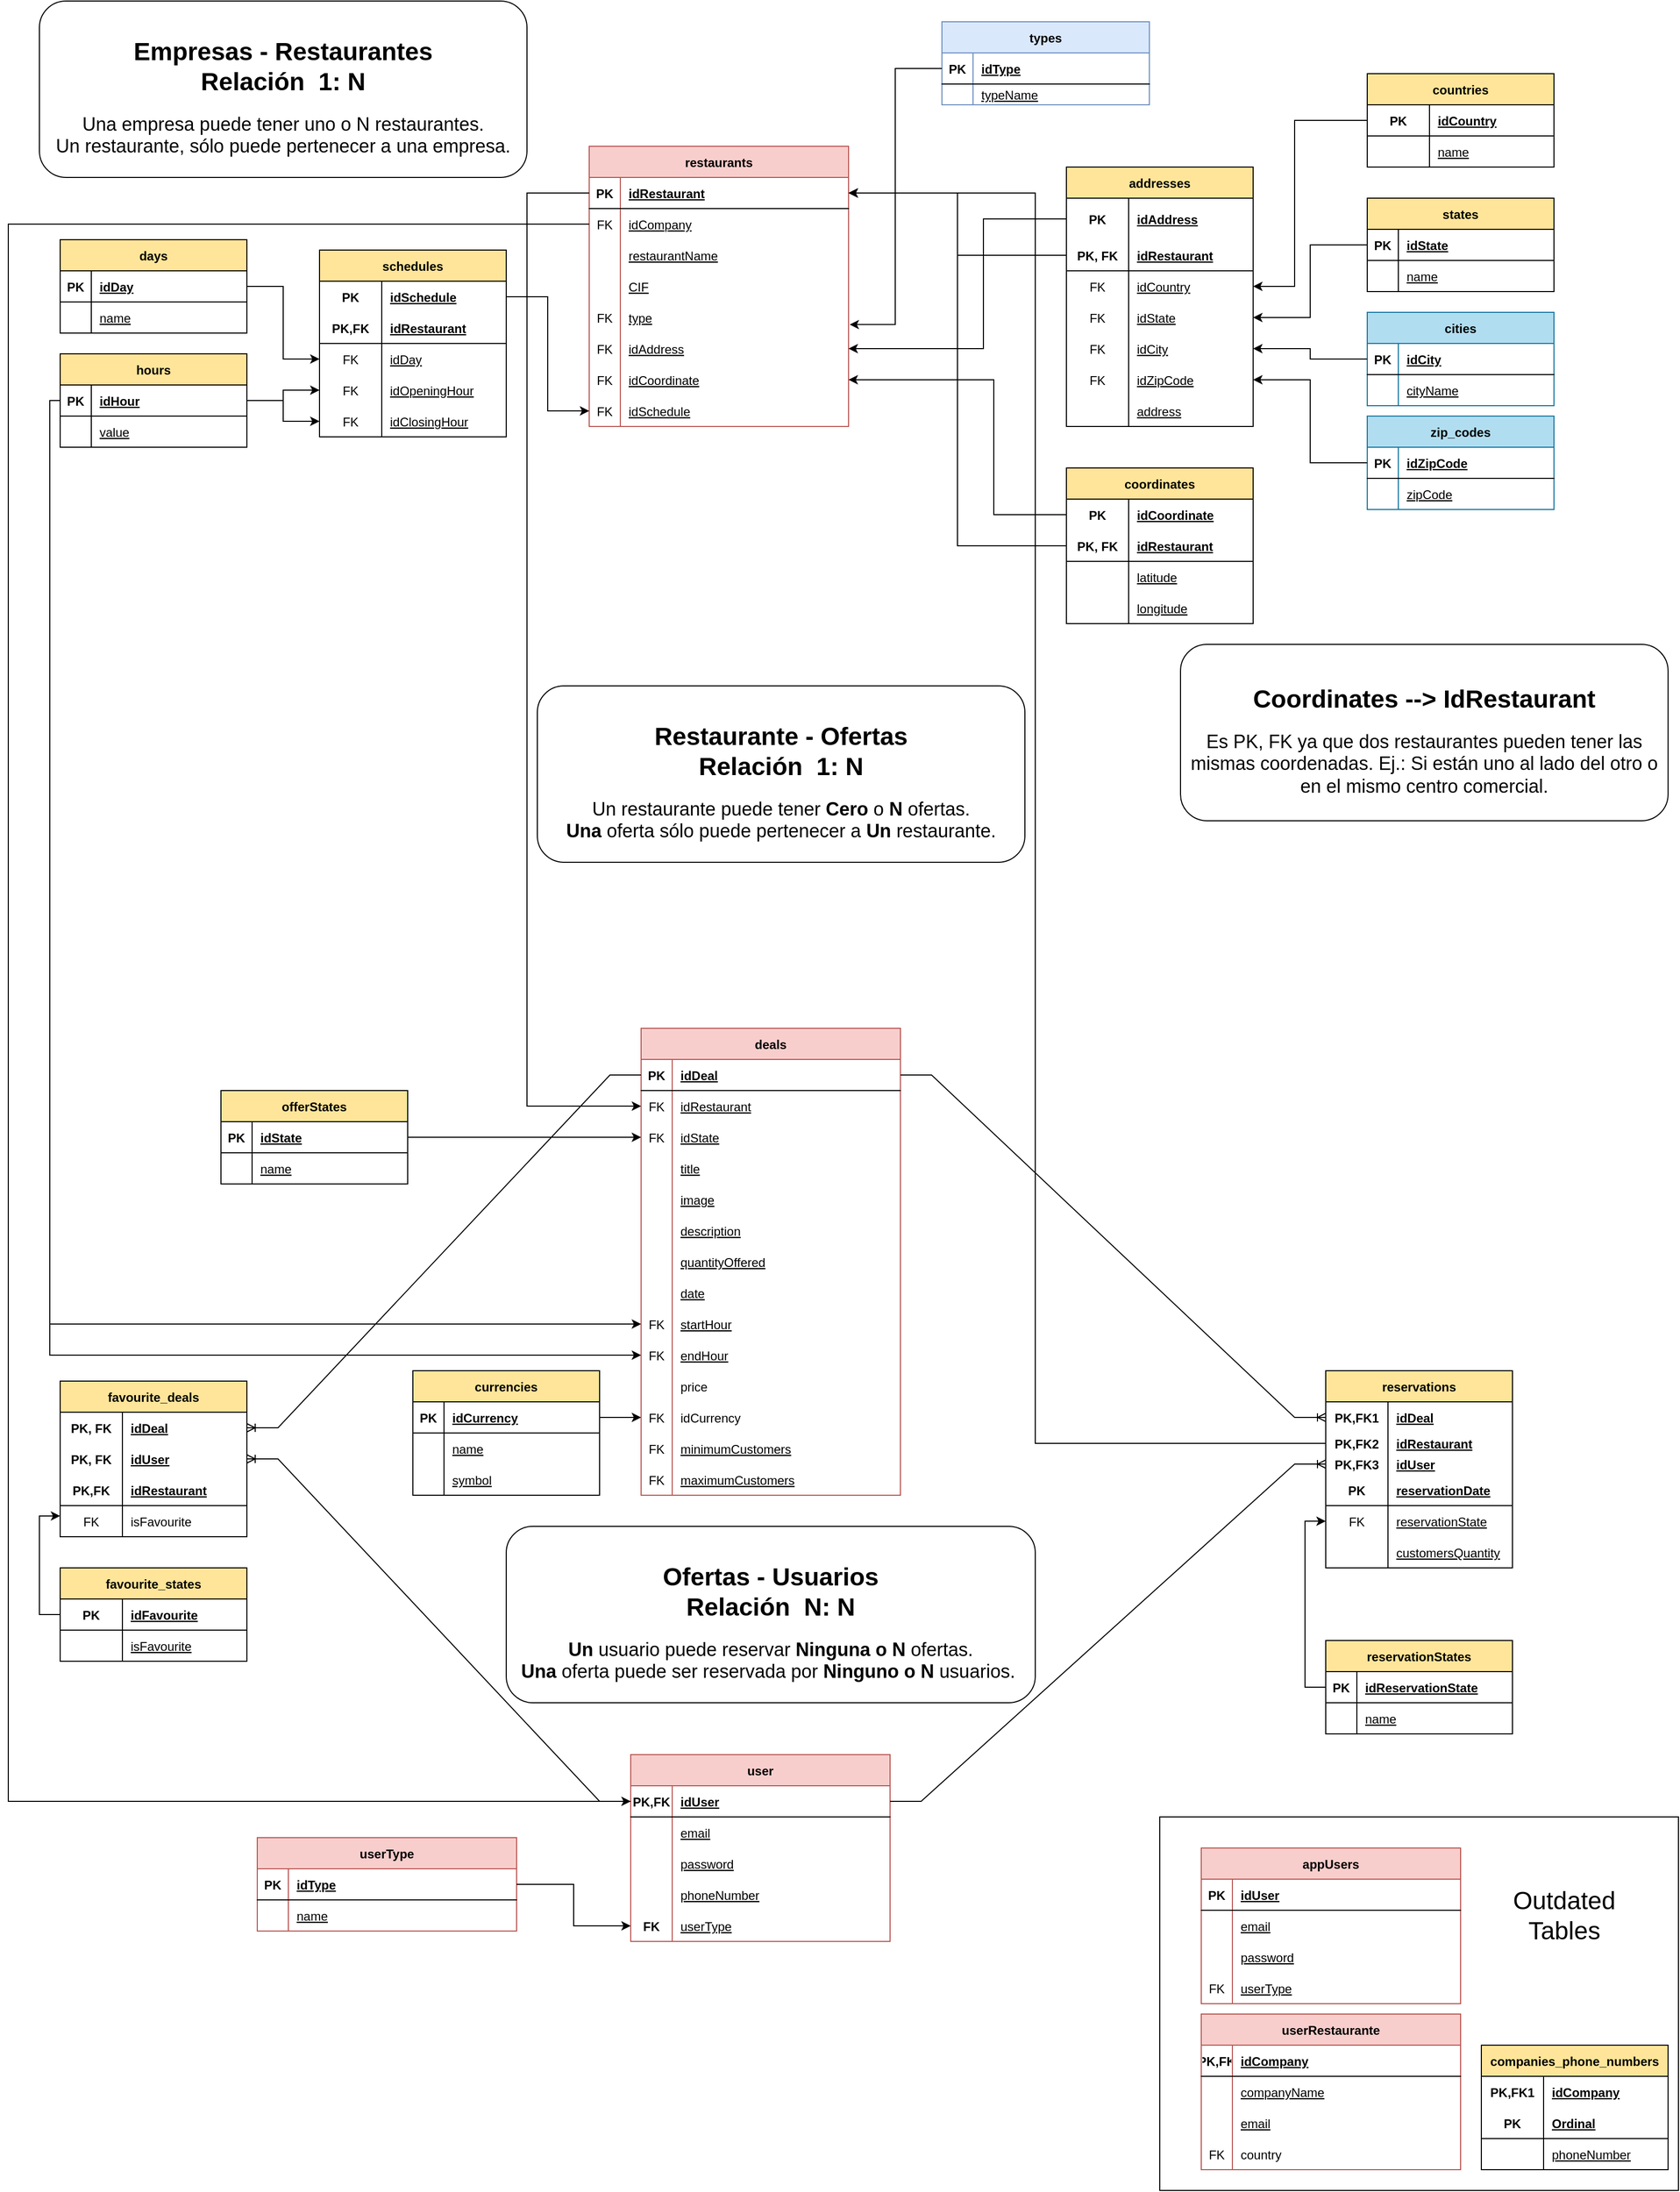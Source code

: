 <mxfile version="20.8.10" type="device" pages="2"><diagram id="R2lEEEUBdFMjLlhIrx00" name="Modelo Relacional"><mxGraphModel dx="2116" dy="1843" grid="1" gridSize="10" guides="1" tooltips="1" connect="1" arrows="1" fold="1" page="1" pageScale="1" pageWidth="850" pageHeight="1100" math="0" shadow="0" extFonts="Permanent Marker^https://fonts.googleapis.com/css?family=Permanent+Marker"><root><mxCell id="0"/><mxCell id="1" parent="0"/><mxCell id="nwpzGR_Db2fh4gAvfO2e-14" value="" style="rounded=0;whiteSpace=wrap;html=1;fontSize=24;" parent="1" vertex="1"><mxGeometry x="350" y="740" width="500" height="360" as="geometry"/></mxCell><mxCell id="C-vyLk0tnHw3VtMMgP7b-23" value="restaurants" style="shape=table;startSize=30;container=1;collapsible=1;childLayout=tableLayout;fixedRows=1;rowLines=0;fontStyle=1;align=center;resizeLast=1;fillColor=#f8cecc;strokeColor=#b85450;" parent="1" vertex="1"><mxGeometry x="-200" y="-870" width="250" height="270" as="geometry"/></mxCell><mxCell id="C-vyLk0tnHw3VtMMgP7b-24" value="" style="shape=partialRectangle;collapsible=0;dropTarget=0;pointerEvents=0;fillColor=none;points=[[0,0.5],[1,0.5]];portConstraint=eastwest;top=0;left=0;right=0;bottom=1;" parent="C-vyLk0tnHw3VtMMgP7b-23" vertex="1"><mxGeometry y="30" width="250" height="30" as="geometry"/></mxCell><mxCell id="C-vyLk0tnHw3VtMMgP7b-25" value="PK" style="shape=partialRectangle;overflow=hidden;connectable=0;fillColor=none;top=0;left=0;bottom=0;right=0;fontStyle=1;" parent="C-vyLk0tnHw3VtMMgP7b-24" vertex="1"><mxGeometry width="30" height="30" as="geometry"><mxRectangle width="30" height="30" as="alternateBounds"/></mxGeometry></mxCell><mxCell id="C-vyLk0tnHw3VtMMgP7b-26" value="idRestaurant" style="shape=partialRectangle;overflow=hidden;connectable=0;fillColor=none;top=0;left=0;bottom=0;right=0;align=left;spacingLeft=6;fontStyle=5;" parent="C-vyLk0tnHw3VtMMgP7b-24" vertex="1"><mxGeometry x="30" width="220" height="30" as="geometry"><mxRectangle width="220" height="30" as="alternateBounds"/></mxGeometry></mxCell><mxCell id="ig1ikWA-8InN7U_EibvY-36" value="" style="shape=partialRectangle;collapsible=0;dropTarget=0;pointerEvents=0;fillColor=none;points=[[0,0.5],[1,0.5]];portConstraint=eastwest;top=0;left=0;right=0;bottom=0;" parent="C-vyLk0tnHw3VtMMgP7b-23" vertex="1"><mxGeometry y="60" width="250" height="30" as="geometry"/></mxCell><mxCell id="ig1ikWA-8InN7U_EibvY-37" value="FK" style="shape=partialRectangle;overflow=hidden;connectable=0;fillColor=none;top=0;left=0;bottom=0;right=0;" parent="ig1ikWA-8InN7U_EibvY-36" vertex="1"><mxGeometry width="30" height="30" as="geometry"><mxRectangle width="30" height="30" as="alternateBounds"/></mxGeometry></mxCell><mxCell id="ig1ikWA-8InN7U_EibvY-38" value="idCompany" style="shape=partialRectangle;overflow=hidden;connectable=0;fillColor=none;top=0;left=0;bottom=0;right=0;align=left;spacingLeft=6;fontStyle=4" parent="ig1ikWA-8InN7U_EibvY-36" vertex="1"><mxGeometry x="30" width="220" height="30" as="geometry"><mxRectangle width="220" height="30" as="alternateBounds"/></mxGeometry></mxCell><mxCell id="C-vyLk0tnHw3VtMMgP7b-27" value="" style="shape=partialRectangle;collapsible=0;dropTarget=0;pointerEvents=0;fillColor=none;points=[[0,0.5],[1,0.5]];portConstraint=eastwest;top=0;left=0;right=0;bottom=0;" parent="C-vyLk0tnHw3VtMMgP7b-23" vertex="1"><mxGeometry y="90" width="250" height="30" as="geometry"/></mxCell><mxCell id="C-vyLk0tnHw3VtMMgP7b-28" value="" style="shape=partialRectangle;overflow=hidden;connectable=0;fillColor=none;top=0;left=0;bottom=0;right=0;" parent="C-vyLk0tnHw3VtMMgP7b-27" vertex="1"><mxGeometry width="30" height="30" as="geometry"><mxRectangle width="30" height="30" as="alternateBounds"/></mxGeometry></mxCell><mxCell id="C-vyLk0tnHw3VtMMgP7b-29" value="restaurantName" style="shape=partialRectangle;overflow=hidden;connectable=0;fillColor=none;top=0;left=0;bottom=0;right=0;align=left;spacingLeft=6;fontStyle=4" parent="C-vyLk0tnHw3VtMMgP7b-27" vertex="1"><mxGeometry x="30" width="220" height="30" as="geometry"><mxRectangle width="220" height="30" as="alternateBounds"/></mxGeometry></mxCell><mxCell id="PeMYtxJAw23IFWN4ikrl-12" value="" style="shape=partialRectangle;collapsible=0;dropTarget=0;pointerEvents=0;fillColor=none;points=[[0,0.5],[1,0.5]];portConstraint=eastwest;top=0;left=0;right=0;bottom=0;" parent="C-vyLk0tnHw3VtMMgP7b-23" vertex="1"><mxGeometry y="120" width="250" height="30" as="geometry"/></mxCell><mxCell id="PeMYtxJAw23IFWN4ikrl-13" value="" style="shape=partialRectangle;overflow=hidden;connectable=0;fillColor=none;top=0;left=0;bottom=0;right=0;" parent="PeMYtxJAw23IFWN4ikrl-12" vertex="1"><mxGeometry width="30" height="30" as="geometry"><mxRectangle width="30" height="30" as="alternateBounds"/></mxGeometry></mxCell><mxCell id="PeMYtxJAw23IFWN4ikrl-14" value="CIF" style="shape=partialRectangle;overflow=hidden;connectable=0;fillColor=none;top=0;left=0;bottom=0;right=0;align=left;spacingLeft=6;fontStyle=4;labelBackgroundColor=none;" parent="PeMYtxJAw23IFWN4ikrl-12" vertex="1"><mxGeometry x="30" width="220" height="30" as="geometry"><mxRectangle width="220" height="30" as="alternateBounds"/></mxGeometry></mxCell><mxCell id="PeMYtxJAw23IFWN4ikrl-15" value="" style="shape=partialRectangle;collapsible=0;dropTarget=0;pointerEvents=0;fillColor=none;points=[[0,0.5],[1,0.5]];portConstraint=eastwest;top=0;left=0;right=0;bottom=0;" parent="C-vyLk0tnHw3VtMMgP7b-23" vertex="1"><mxGeometry y="150" width="250" height="30" as="geometry"/></mxCell><mxCell id="PeMYtxJAw23IFWN4ikrl-16" value="FK" style="shape=partialRectangle;overflow=hidden;connectable=0;fillColor=none;top=0;left=0;bottom=0;right=0;" parent="PeMYtxJAw23IFWN4ikrl-15" vertex="1"><mxGeometry width="30" height="30" as="geometry"><mxRectangle width="30" height="30" as="alternateBounds"/></mxGeometry></mxCell><mxCell id="PeMYtxJAw23IFWN4ikrl-17" value="type" style="shape=partialRectangle;overflow=hidden;connectable=0;fillColor=none;top=0;left=0;bottom=0;right=0;align=left;spacingLeft=6;fontStyle=4" parent="PeMYtxJAw23IFWN4ikrl-15" vertex="1"><mxGeometry x="30" width="220" height="30" as="geometry"><mxRectangle width="220" height="30" as="alternateBounds"/></mxGeometry></mxCell><mxCell id="PeMYtxJAw23IFWN4ikrl-59" value="" style="shape=partialRectangle;collapsible=0;dropTarget=0;pointerEvents=0;fillColor=none;points=[[0,0.5],[1,0.5]];portConstraint=eastwest;top=0;left=0;right=0;bottom=0;" parent="C-vyLk0tnHw3VtMMgP7b-23" vertex="1"><mxGeometry y="180" width="250" height="30" as="geometry"/></mxCell><mxCell id="PeMYtxJAw23IFWN4ikrl-60" value="FK" style="shape=partialRectangle;overflow=hidden;connectable=0;fillColor=none;top=0;left=0;bottom=0;right=0;" parent="PeMYtxJAw23IFWN4ikrl-59" vertex="1"><mxGeometry width="30" height="30" as="geometry"><mxRectangle width="30" height="30" as="alternateBounds"/></mxGeometry></mxCell><mxCell id="PeMYtxJAw23IFWN4ikrl-61" value="idAddress" style="shape=partialRectangle;overflow=hidden;connectable=0;fillColor=none;top=0;left=0;bottom=0;right=0;align=left;spacingLeft=6;fontStyle=4" parent="PeMYtxJAw23IFWN4ikrl-59" vertex="1"><mxGeometry x="30" width="220" height="30" as="geometry"><mxRectangle width="220" height="30" as="alternateBounds"/></mxGeometry></mxCell><mxCell id="ig1ikWA-8InN7U_EibvY-125" value="" style="shape=partialRectangle;collapsible=0;dropTarget=0;pointerEvents=0;fillColor=none;points=[[0,0.5],[1,0.5]];portConstraint=eastwest;top=0;left=0;right=0;bottom=0;" parent="C-vyLk0tnHw3VtMMgP7b-23" vertex="1"><mxGeometry y="210" width="250" height="30" as="geometry"/></mxCell><mxCell id="ig1ikWA-8InN7U_EibvY-126" value="FK" style="shape=partialRectangle;overflow=hidden;connectable=0;fillColor=none;top=0;left=0;bottom=0;right=0;" parent="ig1ikWA-8InN7U_EibvY-125" vertex="1"><mxGeometry width="30" height="30" as="geometry"><mxRectangle width="30" height="30" as="alternateBounds"/></mxGeometry></mxCell><mxCell id="ig1ikWA-8InN7U_EibvY-127" value="idCoordinate" style="shape=partialRectangle;overflow=hidden;connectable=0;fillColor=none;top=0;left=0;bottom=0;right=0;align=left;spacingLeft=6;fontStyle=4" parent="ig1ikWA-8InN7U_EibvY-125" vertex="1"><mxGeometry x="30" width="220" height="30" as="geometry"><mxRectangle width="220" height="30" as="alternateBounds"/></mxGeometry></mxCell><mxCell id="7arE7bPny-M0y307iz10-14" value="" style="shape=partialRectangle;collapsible=0;dropTarget=0;pointerEvents=0;fillColor=none;points=[[0,0.5],[1,0.5]];portConstraint=eastwest;top=0;left=0;right=0;bottom=0;" parent="C-vyLk0tnHw3VtMMgP7b-23" vertex="1"><mxGeometry y="240" width="250" height="30" as="geometry"/></mxCell><mxCell id="7arE7bPny-M0y307iz10-15" value="FK" style="shape=partialRectangle;overflow=hidden;connectable=0;fillColor=none;top=0;left=0;bottom=0;right=0;" parent="7arE7bPny-M0y307iz10-14" vertex="1"><mxGeometry width="30" height="30" as="geometry"><mxRectangle width="30" height="30" as="alternateBounds"/></mxGeometry></mxCell><mxCell id="7arE7bPny-M0y307iz10-16" value="idSchedule" style="shape=partialRectangle;overflow=hidden;connectable=0;fillColor=none;top=0;left=0;bottom=0;right=0;align=left;spacingLeft=6;fontStyle=4" parent="7arE7bPny-M0y307iz10-14" vertex="1"><mxGeometry x="30" width="220" height="30" as="geometry"><mxRectangle width="220" height="30" as="alternateBounds"/></mxGeometry></mxCell><mxCell id="PeMYtxJAw23IFWN4ikrl-40" value="deals" style="shape=table;startSize=30;container=1;collapsible=1;childLayout=tableLayout;fixedRows=1;rowLines=0;fontStyle=1;align=center;resizeLast=1;fillColor=#f8cecc;strokeColor=#b85450;" parent="1" vertex="1"><mxGeometry x="-150" y="-20" width="250" height="450" as="geometry"/></mxCell><mxCell id="PeMYtxJAw23IFWN4ikrl-41" value="" style="shape=partialRectangle;collapsible=0;dropTarget=0;pointerEvents=0;fillColor=none;points=[[0,0.5],[1,0.5]];portConstraint=eastwest;top=0;left=0;right=0;bottom=1;" parent="PeMYtxJAw23IFWN4ikrl-40" vertex="1"><mxGeometry y="30" width="250" height="30" as="geometry"/></mxCell><mxCell id="PeMYtxJAw23IFWN4ikrl-42" value="PK" style="shape=partialRectangle;overflow=hidden;connectable=0;fillColor=none;top=0;left=0;bottom=0;right=0;fontStyle=1;" parent="PeMYtxJAw23IFWN4ikrl-41" vertex="1"><mxGeometry width="30" height="30" as="geometry"><mxRectangle width="30" height="30" as="alternateBounds"/></mxGeometry></mxCell><mxCell id="PeMYtxJAw23IFWN4ikrl-43" value="idDeal" style="shape=partialRectangle;overflow=hidden;connectable=0;fillColor=none;top=0;left=0;bottom=0;right=0;align=left;spacingLeft=6;fontStyle=5;" parent="PeMYtxJAw23IFWN4ikrl-41" vertex="1"><mxGeometry x="30" width="220" height="30" as="geometry"><mxRectangle width="220" height="30" as="alternateBounds"/></mxGeometry></mxCell><mxCell id="PeMYtxJAw23IFWN4ikrl-44" value="" style="shape=partialRectangle;collapsible=0;dropTarget=0;pointerEvents=0;fillColor=none;points=[[0,0.5],[1,0.5]];portConstraint=eastwest;top=0;left=0;right=0;bottom=0;" parent="PeMYtxJAw23IFWN4ikrl-40" vertex="1"><mxGeometry y="60" width="250" height="30" as="geometry"/></mxCell><mxCell id="PeMYtxJAw23IFWN4ikrl-45" value="FK" style="shape=partialRectangle;overflow=hidden;connectable=0;fillColor=none;top=0;left=0;bottom=0;right=0;" parent="PeMYtxJAw23IFWN4ikrl-44" vertex="1"><mxGeometry width="30" height="30" as="geometry"><mxRectangle width="30" height="30" as="alternateBounds"/></mxGeometry></mxCell><mxCell id="PeMYtxJAw23IFWN4ikrl-46" value="idRestaurant" style="shape=partialRectangle;overflow=hidden;connectable=0;fillColor=none;top=0;left=0;bottom=0;right=0;align=left;spacingLeft=6;fontStyle=4" parent="PeMYtxJAw23IFWN4ikrl-44" vertex="1"><mxGeometry x="30" width="220" height="30" as="geometry"><mxRectangle width="220" height="30" as="alternateBounds"/></mxGeometry></mxCell><mxCell id="ig1ikWA-8InN7U_EibvY-231" value="" style="shape=partialRectangle;collapsible=0;dropTarget=0;pointerEvents=0;fillColor=none;points=[[0,0.5],[1,0.5]];portConstraint=eastwest;top=0;left=0;right=0;bottom=0;" parent="PeMYtxJAw23IFWN4ikrl-40" vertex="1"><mxGeometry y="90" width="250" height="30" as="geometry"/></mxCell><mxCell id="ig1ikWA-8InN7U_EibvY-232" value="FK" style="shape=partialRectangle;overflow=hidden;connectable=0;fillColor=none;top=0;left=0;bottom=0;right=0;" parent="ig1ikWA-8InN7U_EibvY-231" vertex="1"><mxGeometry width="30" height="30" as="geometry"><mxRectangle width="30" height="30" as="alternateBounds"/></mxGeometry></mxCell><mxCell id="ig1ikWA-8InN7U_EibvY-233" value="idState" style="shape=partialRectangle;overflow=hidden;connectable=0;fillColor=none;top=0;left=0;bottom=0;right=0;align=left;spacingLeft=6;fontStyle=4" parent="ig1ikWA-8InN7U_EibvY-231" vertex="1"><mxGeometry x="30" width="220" height="30" as="geometry"><mxRectangle width="220" height="30" as="alternateBounds"/></mxGeometry></mxCell><mxCell id="PeMYtxJAw23IFWN4ikrl-47" value="" style="shape=partialRectangle;collapsible=0;dropTarget=0;pointerEvents=0;fillColor=none;points=[[0,0.5],[1,0.5]];portConstraint=eastwest;top=0;left=0;right=0;bottom=0;" parent="PeMYtxJAw23IFWN4ikrl-40" vertex="1"><mxGeometry y="120" width="250" height="30" as="geometry"/></mxCell><mxCell id="PeMYtxJAw23IFWN4ikrl-48" value="" style="shape=partialRectangle;overflow=hidden;connectable=0;fillColor=none;top=0;left=0;bottom=0;right=0;" parent="PeMYtxJAw23IFWN4ikrl-47" vertex="1"><mxGeometry width="30" height="30" as="geometry"><mxRectangle width="30" height="30" as="alternateBounds"/></mxGeometry></mxCell><mxCell id="PeMYtxJAw23IFWN4ikrl-49" value="title" style="shape=partialRectangle;overflow=hidden;connectable=0;fillColor=none;top=0;left=0;bottom=0;right=0;align=left;spacingLeft=6;fontStyle=4" parent="PeMYtxJAw23IFWN4ikrl-47" vertex="1"><mxGeometry x="30" width="220" height="30" as="geometry"><mxRectangle width="220" height="30" as="alternateBounds"/></mxGeometry></mxCell><mxCell id="ig1ikWA-8InN7U_EibvY-200" value="" style="shape=partialRectangle;collapsible=0;dropTarget=0;pointerEvents=0;fillColor=none;points=[[0,0.5],[1,0.5]];portConstraint=eastwest;top=0;left=0;right=0;bottom=0;" parent="PeMYtxJAw23IFWN4ikrl-40" vertex="1"><mxGeometry y="150" width="250" height="30" as="geometry"/></mxCell><mxCell id="ig1ikWA-8InN7U_EibvY-201" value="" style="shape=partialRectangle;overflow=hidden;connectable=0;fillColor=none;top=0;left=0;bottom=0;right=0;" parent="ig1ikWA-8InN7U_EibvY-200" vertex="1"><mxGeometry width="30" height="30" as="geometry"><mxRectangle width="30" height="30" as="alternateBounds"/></mxGeometry></mxCell><mxCell id="ig1ikWA-8InN7U_EibvY-202" value="image" style="shape=partialRectangle;overflow=hidden;connectable=0;fillColor=none;top=0;left=0;bottom=0;right=0;align=left;spacingLeft=6;fontStyle=4" parent="ig1ikWA-8InN7U_EibvY-200" vertex="1"><mxGeometry x="30" width="220" height="30" as="geometry"><mxRectangle width="220" height="30" as="alternateBounds"/></mxGeometry></mxCell><mxCell id="ig1ikWA-8InN7U_EibvY-203" value="" style="shape=partialRectangle;collapsible=0;dropTarget=0;pointerEvents=0;fillColor=none;points=[[0,0.5],[1,0.5]];portConstraint=eastwest;top=0;left=0;right=0;bottom=0;" parent="PeMYtxJAw23IFWN4ikrl-40" vertex="1"><mxGeometry y="180" width="250" height="30" as="geometry"/></mxCell><mxCell id="ig1ikWA-8InN7U_EibvY-204" value="" style="shape=partialRectangle;overflow=hidden;connectable=0;fillColor=none;top=0;left=0;bottom=0;right=0;" parent="ig1ikWA-8InN7U_EibvY-203" vertex="1"><mxGeometry width="30" height="30" as="geometry"><mxRectangle width="30" height="30" as="alternateBounds"/></mxGeometry></mxCell><mxCell id="ig1ikWA-8InN7U_EibvY-205" value="description" style="shape=partialRectangle;overflow=hidden;connectable=0;fillColor=none;top=0;left=0;bottom=0;right=0;align=left;spacingLeft=6;fontStyle=4" parent="ig1ikWA-8InN7U_EibvY-203" vertex="1"><mxGeometry x="30" width="220" height="30" as="geometry"><mxRectangle width="220" height="30" as="alternateBounds"/></mxGeometry></mxCell><mxCell id="ig1ikWA-8InN7U_EibvY-247" value="" style="shape=partialRectangle;collapsible=0;dropTarget=0;pointerEvents=0;fillColor=none;points=[[0,0.5],[1,0.5]];portConstraint=eastwest;top=0;left=0;right=0;bottom=0;" parent="PeMYtxJAw23IFWN4ikrl-40" vertex="1"><mxGeometry y="210" width="250" height="30" as="geometry"/></mxCell><mxCell id="ig1ikWA-8InN7U_EibvY-248" value="" style="shape=partialRectangle;overflow=hidden;connectable=0;fillColor=none;top=0;left=0;bottom=0;right=0;" parent="ig1ikWA-8InN7U_EibvY-247" vertex="1"><mxGeometry width="30" height="30" as="geometry"><mxRectangle width="30" height="30" as="alternateBounds"/></mxGeometry></mxCell><mxCell id="ig1ikWA-8InN7U_EibvY-249" value="quantityOffered" style="shape=partialRectangle;overflow=hidden;connectable=0;fillColor=none;top=0;left=0;bottom=0;right=0;align=left;spacingLeft=6;fontStyle=4" parent="ig1ikWA-8InN7U_EibvY-247" vertex="1"><mxGeometry x="30" width="220" height="30" as="geometry"><mxRectangle width="220" height="30" as="alternateBounds"/></mxGeometry></mxCell><mxCell id="PeMYtxJAw23IFWN4ikrl-50" value="" style="shape=partialRectangle;collapsible=0;dropTarget=0;pointerEvents=0;fillColor=none;points=[[0,0.5],[1,0.5]];portConstraint=eastwest;top=0;left=0;right=0;bottom=0;" parent="PeMYtxJAw23IFWN4ikrl-40" vertex="1"><mxGeometry y="240" width="250" height="30" as="geometry"/></mxCell><mxCell id="PeMYtxJAw23IFWN4ikrl-51" value="" style="shape=partialRectangle;overflow=hidden;connectable=0;fillColor=none;top=0;left=0;bottom=0;right=0;" parent="PeMYtxJAw23IFWN4ikrl-50" vertex="1"><mxGeometry width="30" height="30" as="geometry"><mxRectangle width="30" height="30" as="alternateBounds"/></mxGeometry></mxCell><mxCell id="PeMYtxJAw23IFWN4ikrl-52" value="date" style="shape=partialRectangle;overflow=hidden;connectable=0;fillColor=none;top=0;left=0;bottom=0;right=0;align=left;spacingLeft=6;fontStyle=4" parent="PeMYtxJAw23IFWN4ikrl-50" vertex="1"><mxGeometry x="30" width="220" height="30" as="geometry"><mxRectangle width="220" height="30" as="alternateBounds"/></mxGeometry></mxCell><mxCell id="PeMYtxJAw23IFWN4ikrl-53" value="" style="shape=partialRectangle;collapsible=0;dropTarget=0;pointerEvents=0;fillColor=none;points=[[0,0.5],[1,0.5]];portConstraint=eastwest;top=0;left=0;right=0;bottom=0;" parent="PeMYtxJAw23IFWN4ikrl-40" vertex="1"><mxGeometry y="270" width="250" height="30" as="geometry"/></mxCell><mxCell id="PeMYtxJAw23IFWN4ikrl-54" value="FK" style="shape=partialRectangle;overflow=hidden;connectable=0;fillColor=none;top=0;left=0;bottom=0;right=0;" parent="PeMYtxJAw23IFWN4ikrl-53" vertex="1"><mxGeometry width="30" height="30" as="geometry"><mxRectangle width="30" height="30" as="alternateBounds"/></mxGeometry></mxCell><mxCell id="PeMYtxJAw23IFWN4ikrl-55" value="startHour" style="shape=partialRectangle;overflow=hidden;connectable=0;fillColor=none;top=0;left=0;bottom=0;right=0;align=left;spacingLeft=6;fontStyle=4" parent="PeMYtxJAw23IFWN4ikrl-53" vertex="1"><mxGeometry x="30" width="220" height="30" as="geometry"><mxRectangle width="220" height="30" as="alternateBounds"/></mxGeometry></mxCell><mxCell id="PeMYtxJAw23IFWN4ikrl-56" value="" style="shape=partialRectangle;collapsible=0;dropTarget=0;pointerEvents=0;fillColor=none;points=[[0,0.5],[1,0.5]];portConstraint=eastwest;top=0;left=0;right=0;bottom=0;" parent="PeMYtxJAw23IFWN4ikrl-40" vertex="1"><mxGeometry y="300" width="250" height="30" as="geometry"/></mxCell><mxCell id="PeMYtxJAw23IFWN4ikrl-57" value="FK" style="shape=partialRectangle;overflow=hidden;connectable=0;fillColor=none;top=0;left=0;bottom=0;right=0;" parent="PeMYtxJAw23IFWN4ikrl-56" vertex="1"><mxGeometry width="30" height="30" as="geometry"><mxRectangle width="30" height="30" as="alternateBounds"/></mxGeometry></mxCell><mxCell id="PeMYtxJAw23IFWN4ikrl-58" value="endHour" style="shape=partialRectangle;overflow=hidden;connectable=0;fillColor=none;top=0;left=0;bottom=0;right=0;align=left;spacingLeft=6;fontStyle=4" parent="PeMYtxJAw23IFWN4ikrl-56" vertex="1"><mxGeometry x="30" width="220" height="30" as="geometry"><mxRectangle width="220" height="30" as="alternateBounds"/></mxGeometry></mxCell><mxCell id="ig1ikWA-8InN7U_EibvY-208" value="" style="shape=partialRectangle;collapsible=0;dropTarget=0;pointerEvents=0;fillColor=none;points=[[0,0.5],[1,0.5]];portConstraint=eastwest;top=0;left=0;right=0;bottom=0;" parent="PeMYtxJAw23IFWN4ikrl-40" vertex="1"><mxGeometry y="330" width="250" height="30" as="geometry"/></mxCell><mxCell id="ig1ikWA-8InN7U_EibvY-209" value="" style="shape=partialRectangle;overflow=hidden;connectable=0;fillColor=none;top=0;left=0;bottom=0;right=0;" parent="ig1ikWA-8InN7U_EibvY-208" vertex="1"><mxGeometry width="30" height="30" as="geometry"><mxRectangle width="30" height="30" as="alternateBounds"/></mxGeometry></mxCell><mxCell id="ig1ikWA-8InN7U_EibvY-210" value="price" style="shape=partialRectangle;overflow=hidden;connectable=0;fillColor=none;top=0;left=0;bottom=0;right=0;align=left;spacingLeft=6;fontStyle=0;labelBorderColor=none;" parent="ig1ikWA-8InN7U_EibvY-208" vertex="1"><mxGeometry x="30" width="220" height="30" as="geometry"><mxRectangle width="220" height="30" as="alternateBounds"/></mxGeometry></mxCell><mxCell id="ig1ikWA-8InN7U_EibvY-211" value="" style="shape=partialRectangle;collapsible=0;dropTarget=0;pointerEvents=0;fillColor=none;points=[[0,0.5],[1,0.5]];portConstraint=eastwest;top=0;left=0;right=0;bottom=0;" parent="PeMYtxJAw23IFWN4ikrl-40" vertex="1"><mxGeometry y="360" width="250" height="30" as="geometry"/></mxCell><mxCell id="ig1ikWA-8InN7U_EibvY-212" value="FK" style="shape=partialRectangle;overflow=hidden;connectable=0;fillColor=none;top=0;left=0;bottom=0;right=0;" parent="ig1ikWA-8InN7U_EibvY-211" vertex="1"><mxGeometry width="30" height="30" as="geometry"><mxRectangle width="30" height="30" as="alternateBounds"/></mxGeometry></mxCell><mxCell id="ig1ikWA-8InN7U_EibvY-213" value="idCurrency" style="shape=partialRectangle;overflow=hidden;connectable=0;fillColor=none;top=0;left=0;bottom=0;right=0;align=left;spacingLeft=6;fontStyle=0;labelBorderColor=none;" parent="ig1ikWA-8InN7U_EibvY-211" vertex="1"><mxGeometry x="30" width="220" height="30" as="geometry"><mxRectangle width="220" height="30" as="alternateBounds"/></mxGeometry></mxCell><mxCell id="ig1ikWA-8InN7U_EibvY-250" value="" style="shape=partialRectangle;collapsible=0;dropTarget=0;pointerEvents=0;fillColor=none;points=[[0,0.5],[1,0.5]];portConstraint=eastwest;top=0;left=0;right=0;bottom=0;" parent="PeMYtxJAw23IFWN4ikrl-40" vertex="1"><mxGeometry y="390" width="250" height="30" as="geometry"/></mxCell><mxCell id="ig1ikWA-8InN7U_EibvY-251" value="FK" style="shape=partialRectangle;overflow=hidden;connectable=0;fillColor=none;top=0;left=0;bottom=0;right=0;" parent="ig1ikWA-8InN7U_EibvY-250" vertex="1"><mxGeometry width="30" height="30" as="geometry"><mxRectangle width="30" height="30" as="alternateBounds"/></mxGeometry></mxCell><mxCell id="ig1ikWA-8InN7U_EibvY-252" value="minimumCustomers" style="shape=partialRectangle;overflow=hidden;connectable=0;fillColor=none;top=0;left=0;bottom=0;right=0;align=left;spacingLeft=6;fontStyle=4" parent="ig1ikWA-8InN7U_EibvY-250" vertex="1"><mxGeometry x="30" width="220" height="30" as="geometry"><mxRectangle width="220" height="30" as="alternateBounds"/></mxGeometry></mxCell><mxCell id="ig1ikWA-8InN7U_EibvY-253" value="" style="shape=partialRectangle;collapsible=0;dropTarget=0;pointerEvents=0;fillColor=none;points=[[0,0.5],[1,0.5]];portConstraint=eastwest;top=0;left=0;right=0;bottom=0;" parent="PeMYtxJAw23IFWN4ikrl-40" vertex="1"><mxGeometry y="420" width="250" height="30" as="geometry"/></mxCell><mxCell id="ig1ikWA-8InN7U_EibvY-254" value="FK" style="shape=partialRectangle;overflow=hidden;connectable=0;fillColor=none;top=0;left=0;bottom=0;right=0;" parent="ig1ikWA-8InN7U_EibvY-253" vertex="1"><mxGeometry width="30" height="30" as="geometry"><mxRectangle width="30" height="30" as="alternateBounds"/></mxGeometry></mxCell><mxCell id="ig1ikWA-8InN7U_EibvY-255" value="maximumCustomers" style="shape=partialRectangle;overflow=hidden;connectable=0;fillColor=none;top=0;left=0;bottom=0;right=0;align=left;spacingLeft=6;fontStyle=4" parent="ig1ikWA-8InN7U_EibvY-253" vertex="1"><mxGeometry x="30" width="220" height="30" as="geometry"><mxRectangle width="220" height="30" as="alternateBounds"/></mxGeometry></mxCell><mxCell id="PeMYtxJAw23IFWN4ikrl-72" value="zip_codes" style="shape=table;startSize=30;container=1;collapsible=1;childLayout=tableLayout;fixedRows=1;rowLines=0;fontStyle=1;align=center;resizeLast=1;fillColor=#b1ddf0;strokeColor=#10739e;" parent="1" vertex="1"><mxGeometry x="550" y="-610" width="180" height="90" as="geometry"/></mxCell><mxCell id="PeMYtxJAw23IFWN4ikrl-73" value="" style="shape=partialRectangle;collapsible=0;dropTarget=0;pointerEvents=0;fillColor=none;points=[[0,0.5],[1,0.5]];portConstraint=eastwest;top=0;left=0;right=0;bottom=1;" parent="PeMYtxJAw23IFWN4ikrl-72" vertex="1"><mxGeometry y="30" width="180" height="30" as="geometry"/></mxCell><mxCell id="PeMYtxJAw23IFWN4ikrl-74" value="PK" style="shape=partialRectangle;overflow=hidden;connectable=0;fillColor=none;top=0;left=0;bottom=0;right=0;fontStyle=1;" parent="PeMYtxJAw23IFWN4ikrl-73" vertex="1"><mxGeometry width="30" height="30" as="geometry"><mxRectangle width="30" height="30" as="alternateBounds"/></mxGeometry></mxCell><mxCell id="PeMYtxJAw23IFWN4ikrl-75" value="idZipCode" style="shape=partialRectangle;overflow=hidden;connectable=0;fillColor=none;top=0;left=0;bottom=0;right=0;align=left;spacingLeft=6;fontStyle=5;" parent="PeMYtxJAw23IFWN4ikrl-73" vertex="1"><mxGeometry x="30" width="150" height="30" as="geometry"><mxRectangle width="150" height="30" as="alternateBounds"/></mxGeometry></mxCell><mxCell id="PeMYtxJAw23IFWN4ikrl-76" value="" style="shape=partialRectangle;collapsible=0;dropTarget=0;pointerEvents=0;fillColor=none;points=[[0,0.5],[1,0.5]];portConstraint=eastwest;top=0;left=0;right=0;bottom=0;" parent="PeMYtxJAw23IFWN4ikrl-72" vertex="1"><mxGeometry y="60" width="180" height="30" as="geometry"/></mxCell><mxCell id="PeMYtxJAw23IFWN4ikrl-77" value="" style="shape=partialRectangle;overflow=hidden;connectable=0;fillColor=none;top=0;left=0;bottom=0;right=0;" parent="PeMYtxJAw23IFWN4ikrl-76" vertex="1"><mxGeometry width="30" height="30" as="geometry"><mxRectangle width="30" height="30" as="alternateBounds"/></mxGeometry></mxCell><mxCell id="PeMYtxJAw23IFWN4ikrl-78" value="zipCode" style="shape=partialRectangle;overflow=hidden;connectable=0;fillColor=none;top=0;left=0;bottom=0;right=0;align=left;spacingLeft=6;fontStyle=4" parent="PeMYtxJAw23IFWN4ikrl-76" vertex="1"><mxGeometry x="30" width="150" height="30" as="geometry"><mxRectangle width="150" height="30" as="alternateBounds"/></mxGeometry></mxCell><mxCell id="PeMYtxJAw23IFWN4ikrl-134" value="types" style="shape=table;startSize=30;container=1;collapsible=1;childLayout=tableLayout;fixedRows=1;rowLines=0;fontStyle=1;align=center;resizeLast=1;fillColor=#dae8fc;strokeColor=#6c8ebf;" parent="1" vertex="1"><mxGeometry x="140" y="-990" width="200" height="80" as="geometry"/></mxCell><mxCell id="PeMYtxJAw23IFWN4ikrl-135" value="" style="shape=partialRectangle;collapsible=0;dropTarget=0;pointerEvents=0;fillColor=none;points=[[0,0.5],[1,0.5]];portConstraint=eastwest;top=0;left=0;right=0;bottom=1;" parent="PeMYtxJAw23IFWN4ikrl-134" vertex="1"><mxGeometry y="30" width="200" height="30" as="geometry"/></mxCell><mxCell id="PeMYtxJAw23IFWN4ikrl-136" value="PK" style="shape=partialRectangle;overflow=hidden;connectable=0;fillColor=none;top=0;left=0;bottom=0;right=0;fontStyle=1;" parent="PeMYtxJAw23IFWN4ikrl-135" vertex="1"><mxGeometry width="30" height="30" as="geometry"><mxRectangle width="30" height="30" as="alternateBounds"/></mxGeometry></mxCell><mxCell id="PeMYtxJAw23IFWN4ikrl-137" value="idType" style="shape=partialRectangle;overflow=hidden;connectable=0;fillColor=none;top=0;left=0;bottom=0;right=0;align=left;spacingLeft=6;fontStyle=5;" parent="PeMYtxJAw23IFWN4ikrl-135" vertex="1"><mxGeometry x="30" width="170" height="30" as="geometry"><mxRectangle width="170" height="30" as="alternateBounds"/></mxGeometry></mxCell><mxCell id="PeMYtxJAw23IFWN4ikrl-138" value="" style="shape=partialRectangle;collapsible=0;dropTarget=0;pointerEvents=0;fillColor=none;points=[[0,0.5],[1,0.5]];portConstraint=eastwest;top=0;left=0;right=0;bottom=0;" parent="PeMYtxJAw23IFWN4ikrl-134" vertex="1"><mxGeometry y="60" width="200" height="20" as="geometry"/></mxCell><mxCell id="PeMYtxJAw23IFWN4ikrl-139" value="" style="shape=partialRectangle;overflow=hidden;connectable=0;fillColor=none;top=0;left=0;bottom=0;right=0;" parent="PeMYtxJAw23IFWN4ikrl-138" vertex="1"><mxGeometry width="30" height="20" as="geometry"><mxRectangle width="30" height="20" as="alternateBounds"/></mxGeometry></mxCell><mxCell id="PeMYtxJAw23IFWN4ikrl-140" value="typeName" style="shape=partialRectangle;overflow=hidden;connectable=0;fillColor=none;top=0;left=0;bottom=0;right=0;align=left;spacingLeft=6;fontStyle=4" parent="PeMYtxJAw23IFWN4ikrl-138" vertex="1"><mxGeometry x="30" width="170" height="20" as="geometry"><mxRectangle width="170" height="20" as="alternateBounds"/></mxGeometry></mxCell><mxCell id="7arE7bPny-M0y307iz10-1" value="cities" style="shape=table;startSize=30;container=1;collapsible=1;childLayout=tableLayout;fixedRows=1;rowLines=0;fontStyle=1;align=center;resizeLast=1;fillColor=#b1ddf0;strokeColor=#10739e;" parent="1" vertex="1"><mxGeometry x="550" y="-710" width="180" height="90" as="geometry"/></mxCell><mxCell id="7arE7bPny-M0y307iz10-2" value="" style="shape=partialRectangle;collapsible=0;dropTarget=0;pointerEvents=0;fillColor=none;points=[[0,0.5],[1,0.5]];portConstraint=eastwest;top=0;left=0;right=0;bottom=1;" parent="7arE7bPny-M0y307iz10-1" vertex="1"><mxGeometry y="30" width="180" height="30" as="geometry"/></mxCell><mxCell id="7arE7bPny-M0y307iz10-3" value="PK" style="shape=partialRectangle;overflow=hidden;connectable=0;fillColor=none;top=0;left=0;bottom=0;right=0;fontStyle=1;" parent="7arE7bPny-M0y307iz10-2" vertex="1"><mxGeometry width="30" height="30" as="geometry"><mxRectangle width="30" height="30" as="alternateBounds"/></mxGeometry></mxCell><mxCell id="7arE7bPny-M0y307iz10-4" value="idCity" style="shape=partialRectangle;overflow=hidden;connectable=0;fillColor=none;top=0;left=0;bottom=0;right=0;align=left;spacingLeft=6;fontStyle=5;" parent="7arE7bPny-M0y307iz10-2" vertex="1"><mxGeometry x="30" width="150" height="30" as="geometry"><mxRectangle width="150" height="30" as="alternateBounds"/></mxGeometry></mxCell><mxCell id="7arE7bPny-M0y307iz10-5" value="" style="shape=partialRectangle;collapsible=0;dropTarget=0;pointerEvents=0;fillColor=none;points=[[0,0.5],[1,0.5]];portConstraint=eastwest;top=0;left=0;right=0;bottom=0;" parent="7arE7bPny-M0y307iz10-1" vertex="1"><mxGeometry y="60" width="180" height="30" as="geometry"/></mxCell><mxCell id="7arE7bPny-M0y307iz10-6" value="" style="shape=partialRectangle;overflow=hidden;connectable=0;fillColor=none;top=0;left=0;bottom=0;right=0;" parent="7arE7bPny-M0y307iz10-5" vertex="1"><mxGeometry width="30" height="30" as="geometry"><mxRectangle width="30" height="30" as="alternateBounds"/></mxGeometry></mxCell><mxCell id="7arE7bPny-M0y307iz10-7" value="cityName" style="shape=partialRectangle;overflow=hidden;connectable=0;fillColor=none;top=0;left=0;bottom=0;right=0;align=left;spacingLeft=6;fontStyle=4" parent="7arE7bPny-M0y307iz10-5" vertex="1"><mxGeometry x="30" width="150" height="30" as="geometry"><mxRectangle width="150" height="30" as="alternateBounds"/></mxGeometry></mxCell><mxCell id="64NeFCru82NxtOi4QwlA-26" value="user" style="shape=table;startSize=30;container=1;collapsible=1;childLayout=tableLayout;fixedRows=1;rowLines=0;fontStyle=1;align=center;resizeLast=1;fillColor=#f8cecc;strokeColor=#b85450;" parent="1" vertex="1"><mxGeometry x="-160" y="680" width="250" height="180" as="geometry"/></mxCell><mxCell id="64NeFCru82NxtOi4QwlA-27" value="" style="shape=partialRectangle;collapsible=0;dropTarget=0;pointerEvents=0;fillColor=none;points=[[0,0.5],[1,0.5]];portConstraint=eastwest;top=0;left=0;right=0;bottom=1;" parent="64NeFCru82NxtOi4QwlA-26" vertex="1"><mxGeometry y="30" width="250" height="30" as="geometry"/></mxCell><mxCell id="64NeFCru82NxtOi4QwlA-28" value="PK,FK" style="shape=partialRectangle;overflow=hidden;connectable=0;fillColor=none;top=0;left=0;bottom=0;right=0;fontStyle=1;" parent="64NeFCru82NxtOi4QwlA-27" vertex="1"><mxGeometry width="40" height="30" as="geometry"><mxRectangle width="40" height="30" as="alternateBounds"/></mxGeometry></mxCell><mxCell id="64NeFCru82NxtOi4QwlA-29" value="idUser" style="shape=partialRectangle;overflow=hidden;connectable=0;fillColor=none;top=0;left=0;bottom=0;right=0;align=left;spacingLeft=6;fontStyle=5;" parent="64NeFCru82NxtOi4QwlA-27" vertex="1"><mxGeometry x="40" width="210" height="30" as="geometry"><mxRectangle width="210" height="30" as="alternateBounds"/></mxGeometry></mxCell><mxCell id="64NeFCru82NxtOi4QwlA-33" value="" style="shape=partialRectangle;collapsible=0;dropTarget=0;pointerEvents=0;fillColor=none;points=[[0,0.5],[1,0.5]];portConstraint=eastwest;top=0;left=0;right=0;bottom=0;" parent="64NeFCru82NxtOi4QwlA-26" vertex="1"><mxGeometry y="60" width="250" height="30" as="geometry"/></mxCell><mxCell id="64NeFCru82NxtOi4QwlA-34" value="" style="shape=partialRectangle;overflow=hidden;connectable=0;fillColor=none;top=0;left=0;bottom=0;right=0;" parent="64NeFCru82NxtOi4QwlA-33" vertex="1"><mxGeometry width="40" height="30" as="geometry"><mxRectangle width="40" height="30" as="alternateBounds"/></mxGeometry></mxCell><mxCell id="64NeFCru82NxtOi4QwlA-35" value="email" style="shape=partialRectangle;overflow=hidden;connectable=0;fillColor=none;top=0;left=0;bottom=0;right=0;align=left;spacingLeft=6;fontStyle=4" parent="64NeFCru82NxtOi4QwlA-33" vertex="1"><mxGeometry x="40" width="210" height="30" as="geometry"><mxRectangle width="210" height="30" as="alternateBounds"/></mxGeometry></mxCell><mxCell id="z75gRzas3hIVPx-FIGoF-28" value="" style="shape=partialRectangle;collapsible=0;dropTarget=0;pointerEvents=0;fillColor=none;points=[[0,0.5],[1,0.5]];portConstraint=eastwest;top=0;left=0;right=0;bottom=0;" parent="64NeFCru82NxtOi4QwlA-26" vertex="1"><mxGeometry y="90" width="250" height="30" as="geometry"/></mxCell><mxCell id="z75gRzas3hIVPx-FIGoF-29" value="" style="shape=partialRectangle;overflow=hidden;connectable=0;fillColor=none;top=0;left=0;bottom=0;right=0;" parent="z75gRzas3hIVPx-FIGoF-28" vertex="1"><mxGeometry width="40" height="30" as="geometry"><mxRectangle width="40" height="30" as="alternateBounds"/></mxGeometry></mxCell><mxCell id="z75gRzas3hIVPx-FIGoF-30" value="password" style="shape=partialRectangle;overflow=hidden;connectable=0;fillColor=none;top=0;left=0;bottom=0;right=0;align=left;spacingLeft=6;fontStyle=4" parent="z75gRzas3hIVPx-FIGoF-28" vertex="1"><mxGeometry x="40" width="210" height="30" as="geometry"><mxRectangle width="210" height="30" as="alternateBounds"/></mxGeometry></mxCell><mxCell id="64NeFCru82NxtOi4QwlA-36" value="" style="shape=partialRectangle;collapsible=0;dropTarget=0;pointerEvents=0;fillColor=none;points=[[0,0.5],[1,0.5]];portConstraint=eastwest;top=0;left=0;right=0;bottom=0;" parent="64NeFCru82NxtOi4QwlA-26" vertex="1"><mxGeometry y="120" width="250" height="30" as="geometry"/></mxCell><mxCell id="64NeFCru82NxtOi4QwlA-37" value="" style="shape=partialRectangle;overflow=hidden;connectable=0;fillColor=none;top=0;left=0;bottom=0;right=0;" parent="64NeFCru82NxtOi4QwlA-36" vertex="1"><mxGeometry width="40" height="30" as="geometry"><mxRectangle width="40" height="30" as="alternateBounds"/></mxGeometry></mxCell><mxCell id="64NeFCru82NxtOi4QwlA-38" value="phoneNumber" style="shape=partialRectangle;overflow=hidden;connectable=0;fillColor=none;top=0;left=0;bottom=0;right=0;align=left;spacingLeft=6;fontStyle=4" parent="64NeFCru82NxtOi4QwlA-36" vertex="1"><mxGeometry x="40" width="210" height="30" as="geometry"><mxRectangle width="210" height="30" as="alternateBounds"/></mxGeometry></mxCell><mxCell id="z75gRzas3hIVPx-FIGoF-19" value="" style="shape=partialRectangle;collapsible=0;dropTarget=0;pointerEvents=0;fillColor=none;points=[[0,0.5],[1,0.5]];portConstraint=eastwest;top=0;left=0;right=0;bottom=0;" parent="64NeFCru82NxtOi4QwlA-26" vertex="1"><mxGeometry y="150" width="250" height="30" as="geometry"/></mxCell><mxCell id="z75gRzas3hIVPx-FIGoF-20" value="FK" style="shape=partialRectangle;overflow=hidden;connectable=0;fillColor=none;top=0;left=0;bottom=0;right=0;fontStyle=1" parent="z75gRzas3hIVPx-FIGoF-19" vertex="1"><mxGeometry width="40" height="30" as="geometry"><mxRectangle width="40" height="30" as="alternateBounds"/></mxGeometry></mxCell><mxCell id="z75gRzas3hIVPx-FIGoF-21" value="userType" style="shape=partialRectangle;overflow=hidden;connectable=0;fillColor=none;top=0;left=0;bottom=0;right=0;align=left;spacingLeft=6;fontStyle=4" parent="z75gRzas3hIVPx-FIGoF-19" vertex="1"><mxGeometry x="40" width="210" height="30" as="geometry"><mxRectangle width="210" height="30" as="alternateBounds"/></mxGeometry></mxCell><mxCell id="ig1ikWA-8InN7U_EibvY-7" value="companies_phone_numbers" style="shape=table;startSize=30;container=1;collapsible=1;childLayout=tableLayout;fixedRows=1;rowLines=0;fontStyle=1;align=center;resizeLast=1;fillColor=#FFE599;" parent="1" vertex="1"><mxGeometry x="660" y="960" width="180" height="120" as="geometry"/></mxCell><mxCell id="ig1ikWA-8InN7U_EibvY-8" value="" style="shape=tableRow;horizontal=0;startSize=0;swimlaneHead=0;swimlaneBody=0;fillColor=none;collapsible=0;dropTarget=0;points=[[0,0.5],[1,0.5]];portConstraint=eastwest;top=0;left=0;right=0;bottom=0;" parent="ig1ikWA-8InN7U_EibvY-7" vertex="1"><mxGeometry y="30" width="180" height="30" as="geometry"/></mxCell><mxCell id="ig1ikWA-8InN7U_EibvY-9" value="PK,FK1" style="shape=partialRectangle;connectable=0;fillColor=none;top=0;left=0;bottom=0;right=0;fontStyle=1;overflow=hidden;" parent="ig1ikWA-8InN7U_EibvY-8" vertex="1"><mxGeometry width="60" height="30" as="geometry"><mxRectangle width="60" height="30" as="alternateBounds"/></mxGeometry></mxCell><mxCell id="ig1ikWA-8InN7U_EibvY-10" value="idCompany" style="shape=partialRectangle;connectable=0;fillColor=none;top=0;left=0;bottom=0;right=0;align=left;spacingLeft=6;fontStyle=5;overflow=hidden;" parent="ig1ikWA-8InN7U_EibvY-8" vertex="1"><mxGeometry x="60" width="120" height="30" as="geometry"><mxRectangle width="120" height="30" as="alternateBounds"/></mxGeometry></mxCell><mxCell id="ig1ikWA-8InN7U_EibvY-11" value="" style="shape=tableRow;horizontal=0;startSize=0;swimlaneHead=0;swimlaneBody=0;fillColor=none;collapsible=0;dropTarget=0;points=[[0,0.5],[1,0.5]];portConstraint=eastwest;top=0;left=0;right=0;bottom=1;" parent="ig1ikWA-8InN7U_EibvY-7" vertex="1"><mxGeometry y="60" width="180" height="30" as="geometry"/></mxCell><mxCell id="ig1ikWA-8InN7U_EibvY-12" value="PK" style="shape=partialRectangle;connectable=0;fillColor=none;top=0;left=0;bottom=0;right=0;fontStyle=1;overflow=hidden;" parent="ig1ikWA-8InN7U_EibvY-11" vertex="1"><mxGeometry width="60" height="30" as="geometry"><mxRectangle width="60" height="30" as="alternateBounds"/></mxGeometry></mxCell><mxCell id="ig1ikWA-8InN7U_EibvY-13" value="Ordinal" style="shape=partialRectangle;connectable=0;fillColor=none;top=0;left=0;bottom=0;right=0;align=left;spacingLeft=6;fontStyle=5;overflow=hidden;" parent="ig1ikWA-8InN7U_EibvY-11" vertex="1"><mxGeometry x="60" width="120" height="30" as="geometry"><mxRectangle width="120" height="30" as="alternateBounds"/></mxGeometry></mxCell><mxCell id="ig1ikWA-8InN7U_EibvY-14" value="" style="shape=tableRow;horizontal=0;startSize=0;swimlaneHead=0;swimlaneBody=0;fillColor=none;collapsible=0;dropTarget=0;points=[[0,0.5],[1,0.5]];portConstraint=eastwest;top=0;left=0;right=0;bottom=0;" parent="ig1ikWA-8InN7U_EibvY-7" vertex="1"><mxGeometry y="90" width="180" height="30" as="geometry"/></mxCell><mxCell id="ig1ikWA-8InN7U_EibvY-15" value="" style="shape=partialRectangle;connectable=0;fillColor=none;top=0;left=0;bottom=0;right=0;editable=1;overflow=hidden;" parent="ig1ikWA-8InN7U_EibvY-14" vertex="1"><mxGeometry width="60" height="30" as="geometry"><mxRectangle width="60" height="30" as="alternateBounds"/></mxGeometry></mxCell><mxCell id="ig1ikWA-8InN7U_EibvY-16" value="phoneNumber" style="shape=partialRectangle;connectable=0;fillColor=none;top=0;left=0;bottom=0;right=0;align=left;spacingLeft=6;overflow=hidden;fontStyle=4" parent="ig1ikWA-8InN7U_EibvY-14" vertex="1"><mxGeometry x="60" width="120" height="30" as="geometry"><mxRectangle width="120" height="30" as="alternateBounds"/></mxGeometry></mxCell><mxCell id="ig1ikWA-8InN7U_EibvY-25" value="countries" style="shape=table;startSize=30;container=1;collapsible=1;childLayout=tableLayout;fixedRows=1;rowLines=0;fontStyle=1;align=center;resizeLast=1;fillColor=#FFE599;" parent="1" vertex="1"><mxGeometry x="550" y="-940" width="180" height="90" as="geometry"/></mxCell><mxCell id="ig1ikWA-8InN7U_EibvY-29" value="" style="shape=tableRow;horizontal=0;startSize=0;swimlaneHead=0;swimlaneBody=0;fillColor=none;collapsible=0;dropTarget=0;points=[[0,0.5],[1,0.5]];portConstraint=eastwest;top=0;left=0;right=0;bottom=1;" parent="ig1ikWA-8InN7U_EibvY-25" vertex="1"><mxGeometry y="30" width="180" height="30" as="geometry"/></mxCell><mxCell id="ig1ikWA-8InN7U_EibvY-30" value="PK" style="shape=partialRectangle;connectable=0;fillColor=none;top=0;left=0;bottom=0;right=0;fontStyle=1;overflow=hidden;" parent="ig1ikWA-8InN7U_EibvY-29" vertex="1"><mxGeometry width="60" height="30" as="geometry"><mxRectangle width="60" height="30" as="alternateBounds"/></mxGeometry></mxCell><mxCell id="ig1ikWA-8InN7U_EibvY-31" value="idCountry" style="shape=partialRectangle;connectable=0;fillColor=none;top=0;left=0;bottom=0;right=0;align=left;spacingLeft=6;fontStyle=5;overflow=hidden;" parent="ig1ikWA-8InN7U_EibvY-29" vertex="1"><mxGeometry x="60" width="120" height="30" as="geometry"><mxRectangle width="120" height="30" as="alternateBounds"/></mxGeometry></mxCell><mxCell id="ig1ikWA-8InN7U_EibvY-32" value="" style="shape=tableRow;horizontal=0;startSize=0;swimlaneHead=0;swimlaneBody=0;fillColor=none;collapsible=0;dropTarget=0;points=[[0,0.5],[1,0.5]];portConstraint=eastwest;top=0;left=0;right=0;bottom=0;" parent="ig1ikWA-8InN7U_EibvY-25" vertex="1"><mxGeometry y="60" width="180" height="30" as="geometry"/></mxCell><mxCell id="ig1ikWA-8InN7U_EibvY-33" value="" style="shape=partialRectangle;connectable=0;fillColor=none;top=0;left=0;bottom=0;right=0;editable=1;overflow=hidden;" parent="ig1ikWA-8InN7U_EibvY-32" vertex="1"><mxGeometry width="60" height="30" as="geometry"><mxRectangle width="60" height="30" as="alternateBounds"/></mxGeometry></mxCell><mxCell id="ig1ikWA-8InN7U_EibvY-34" value="name" style="shape=partialRectangle;connectable=0;fillColor=none;top=0;left=0;bottom=0;right=0;align=left;spacingLeft=6;overflow=hidden;fontStyle=4" parent="ig1ikWA-8InN7U_EibvY-32" vertex="1"><mxGeometry x="60" width="120" height="30" as="geometry"><mxRectangle width="120" height="30" as="alternateBounds"/></mxGeometry></mxCell><mxCell id="ig1ikWA-8InN7U_EibvY-41" value="addresses" style="shape=table;startSize=30;container=1;collapsible=1;childLayout=tableLayout;fixedRows=1;rowLines=0;fontStyle=1;align=center;resizeLast=1;fillColor=#FFE599;" parent="1" vertex="1"><mxGeometry x="260" y="-850" width="180" height="250" as="geometry"/></mxCell><mxCell id="ig1ikWA-8InN7U_EibvY-42" value="" style="shape=tableRow;horizontal=0;startSize=0;swimlaneHead=0;swimlaneBody=0;fillColor=none;collapsible=0;dropTarget=0;points=[[0,0.5],[1,0.5]];portConstraint=eastwest;top=0;left=0;right=0;bottom=0;" parent="ig1ikWA-8InN7U_EibvY-41" vertex="1"><mxGeometry y="30" width="180" height="40" as="geometry"/></mxCell><mxCell id="ig1ikWA-8InN7U_EibvY-43" value="PK" style="shape=partialRectangle;connectable=0;fillColor=none;top=0;left=0;bottom=0;right=0;fontStyle=1;overflow=hidden;" parent="ig1ikWA-8InN7U_EibvY-42" vertex="1"><mxGeometry width="60" height="40" as="geometry"><mxRectangle width="60" height="40" as="alternateBounds"/></mxGeometry></mxCell><mxCell id="ig1ikWA-8InN7U_EibvY-44" value="idAddress" style="shape=partialRectangle;connectable=0;fillColor=none;top=0;left=0;bottom=0;right=0;align=left;spacingLeft=6;fontStyle=5;overflow=hidden;" parent="ig1ikWA-8InN7U_EibvY-42" vertex="1"><mxGeometry x="60" width="120" height="40" as="geometry"><mxRectangle width="120" height="40" as="alternateBounds"/></mxGeometry></mxCell><mxCell id="ig1ikWA-8InN7U_EibvY-146" value="" style="shape=tableRow;horizontal=0;startSize=0;swimlaneHead=0;swimlaneBody=0;fillColor=none;collapsible=0;dropTarget=0;points=[[0,0.5],[1,0.5]];portConstraint=eastwest;top=0;left=0;right=0;bottom=1;separatorColor=#000000;" parent="ig1ikWA-8InN7U_EibvY-41" vertex="1"><mxGeometry y="70" width="180" height="30" as="geometry"/></mxCell><mxCell id="ig1ikWA-8InN7U_EibvY-147" value="PK, FK" style="shape=partialRectangle;connectable=0;fillColor=none;top=0;left=0;bottom=0;right=0;editable=1;overflow=hidden;fontStyle=1" parent="ig1ikWA-8InN7U_EibvY-146" vertex="1"><mxGeometry width="60" height="30" as="geometry"><mxRectangle width="60" height="30" as="alternateBounds"/></mxGeometry></mxCell><mxCell id="ig1ikWA-8InN7U_EibvY-148" value="idRestaurant" style="shape=partialRectangle;connectable=0;fillColor=none;top=0;left=0;bottom=0;right=0;align=left;spacingLeft=6;overflow=hidden;fontStyle=5" parent="ig1ikWA-8InN7U_EibvY-146" vertex="1"><mxGeometry x="60" width="120" height="30" as="geometry"><mxRectangle width="120" height="30" as="alternateBounds"/></mxGeometry></mxCell><mxCell id="ig1ikWA-8InN7U_EibvY-45" value="" style="shape=tableRow;horizontal=0;startSize=0;swimlaneHead=0;swimlaneBody=0;fillColor=none;collapsible=0;dropTarget=0;points=[[0,0.5],[1,0.5]];portConstraint=eastwest;top=0;left=0;right=0;bottom=0;" parent="ig1ikWA-8InN7U_EibvY-41" vertex="1"><mxGeometry y="100" width="180" height="30" as="geometry"/></mxCell><mxCell id="ig1ikWA-8InN7U_EibvY-46" value="FK" style="shape=partialRectangle;connectable=0;fillColor=none;top=0;left=0;bottom=0;right=0;editable=1;overflow=hidden;" parent="ig1ikWA-8InN7U_EibvY-45" vertex="1"><mxGeometry width="60" height="30" as="geometry"><mxRectangle width="60" height="30" as="alternateBounds"/></mxGeometry></mxCell><mxCell id="ig1ikWA-8InN7U_EibvY-47" value="idCountry" style="shape=partialRectangle;connectable=0;fillColor=none;top=0;left=0;bottom=0;right=0;align=left;spacingLeft=6;overflow=hidden;fontStyle=4" parent="ig1ikWA-8InN7U_EibvY-45" vertex="1"><mxGeometry x="60" width="120" height="30" as="geometry"><mxRectangle width="120" height="30" as="alternateBounds"/></mxGeometry></mxCell><mxCell id="ig1ikWA-8InN7U_EibvY-51" value="" style="shape=tableRow;horizontal=0;startSize=0;swimlaneHead=0;swimlaneBody=0;fillColor=none;collapsible=0;dropTarget=0;points=[[0,0.5],[1,0.5]];portConstraint=eastwest;top=0;left=0;right=0;bottom=0;" parent="ig1ikWA-8InN7U_EibvY-41" vertex="1"><mxGeometry y="130" width="180" height="30" as="geometry"/></mxCell><mxCell id="ig1ikWA-8InN7U_EibvY-52" value="FK" style="shape=partialRectangle;connectable=0;fillColor=none;top=0;left=0;bottom=0;right=0;editable=1;overflow=hidden;" parent="ig1ikWA-8InN7U_EibvY-51" vertex="1"><mxGeometry width="60" height="30" as="geometry"><mxRectangle width="60" height="30" as="alternateBounds"/></mxGeometry></mxCell><mxCell id="ig1ikWA-8InN7U_EibvY-53" value="idState" style="shape=partialRectangle;connectable=0;fillColor=none;top=0;left=0;bottom=0;right=0;align=left;spacingLeft=6;overflow=hidden;fontStyle=4" parent="ig1ikWA-8InN7U_EibvY-51" vertex="1"><mxGeometry x="60" width="120" height="30" as="geometry"><mxRectangle width="120" height="30" as="alternateBounds"/></mxGeometry></mxCell><mxCell id="ig1ikWA-8InN7U_EibvY-48" value="" style="shape=tableRow;horizontal=0;startSize=0;swimlaneHead=0;swimlaneBody=0;fillColor=none;collapsible=0;dropTarget=0;points=[[0,0.5],[1,0.5]];portConstraint=eastwest;top=0;left=0;right=0;bottom=0;" parent="ig1ikWA-8InN7U_EibvY-41" vertex="1"><mxGeometry y="160" width="180" height="30" as="geometry"/></mxCell><mxCell id="ig1ikWA-8InN7U_EibvY-49" value="FK" style="shape=partialRectangle;connectable=0;fillColor=none;top=0;left=0;bottom=0;right=0;editable=1;overflow=hidden;" parent="ig1ikWA-8InN7U_EibvY-48" vertex="1"><mxGeometry width="60" height="30" as="geometry"><mxRectangle width="60" height="30" as="alternateBounds"/></mxGeometry></mxCell><mxCell id="ig1ikWA-8InN7U_EibvY-50" value="idCity" style="shape=partialRectangle;connectable=0;fillColor=none;top=0;left=0;bottom=0;right=0;align=left;spacingLeft=6;overflow=hidden;fontStyle=4" parent="ig1ikWA-8InN7U_EibvY-48" vertex="1"><mxGeometry x="60" width="120" height="30" as="geometry"><mxRectangle width="120" height="30" as="alternateBounds"/></mxGeometry></mxCell><mxCell id="ig1ikWA-8InN7U_EibvY-58" value="" style="shape=tableRow;horizontal=0;startSize=0;swimlaneHead=0;swimlaneBody=0;fillColor=none;collapsible=0;dropTarget=0;points=[[0,0.5],[1,0.5]];portConstraint=eastwest;top=0;left=0;right=0;bottom=0;" parent="ig1ikWA-8InN7U_EibvY-41" vertex="1"><mxGeometry y="190" width="180" height="30" as="geometry"/></mxCell><mxCell id="ig1ikWA-8InN7U_EibvY-59" value="FK" style="shape=partialRectangle;connectable=0;fillColor=none;top=0;left=0;bottom=0;right=0;editable=1;overflow=hidden;" parent="ig1ikWA-8InN7U_EibvY-58" vertex="1"><mxGeometry width="60" height="30" as="geometry"><mxRectangle width="60" height="30" as="alternateBounds"/></mxGeometry></mxCell><mxCell id="ig1ikWA-8InN7U_EibvY-60" value="idZipCode" style="shape=partialRectangle;connectable=0;fillColor=none;top=0;left=0;bottom=0;right=0;align=left;spacingLeft=6;overflow=hidden;fontStyle=4" parent="ig1ikWA-8InN7U_EibvY-58" vertex="1"><mxGeometry x="60" width="120" height="30" as="geometry"><mxRectangle width="120" height="30" as="alternateBounds"/></mxGeometry></mxCell><mxCell id="ig1ikWA-8InN7U_EibvY-61" value="" style="shape=tableRow;horizontal=0;startSize=0;swimlaneHead=0;swimlaneBody=0;fillColor=none;collapsible=0;dropTarget=0;points=[[0,0.5],[1,0.5]];portConstraint=eastwest;top=0;left=0;right=0;bottom=0;" parent="ig1ikWA-8InN7U_EibvY-41" vertex="1"><mxGeometry y="220" width="180" height="30" as="geometry"/></mxCell><mxCell id="ig1ikWA-8InN7U_EibvY-62" value="" style="shape=partialRectangle;connectable=0;fillColor=none;top=0;left=0;bottom=0;right=0;editable=1;overflow=hidden;" parent="ig1ikWA-8InN7U_EibvY-61" vertex="1"><mxGeometry width="60" height="30" as="geometry"><mxRectangle width="60" height="30" as="alternateBounds"/></mxGeometry></mxCell><mxCell id="ig1ikWA-8InN7U_EibvY-63" value="address" style="shape=partialRectangle;connectable=0;fillColor=none;top=0;left=0;bottom=0;right=0;align=left;spacingLeft=6;overflow=hidden;fontStyle=4" parent="ig1ikWA-8InN7U_EibvY-61" vertex="1"><mxGeometry x="60" width="120" height="30" as="geometry"><mxRectangle width="120" height="30" as="alternateBounds"/></mxGeometry></mxCell><mxCell id="ig1ikWA-8InN7U_EibvY-57" style="edgeStyle=orthogonalEdgeStyle;rounded=0;orthogonalLoop=1;jettySize=auto;html=1;entryX=1;entryY=0.5;entryDx=0;entryDy=0;" parent="1" source="7arE7bPny-M0y307iz10-2" target="ig1ikWA-8InN7U_EibvY-48" edge="1"><mxGeometry relative="1" as="geometry"/></mxCell><mxCell id="ig1ikWA-8InN7U_EibvY-64" value="states" style="shape=table;startSize=30;container=1;collapsible=1;childLayout=tableLayout;fixedRows=1;rowLines=0;fontStyle=1;align=center;resizeLast=1;fillColor=#FFE599;" parent="1" vertex="1"><mxGeometry x="550" y="-820" width="180" height="90" as="geometry"/></mxCell><mxCell id="ig1ikWA-8InN7U_EibvY-65" value="" style="shape=tableRow;horizontal=0;startSize=0;swimlaneHead=0;swimlaneBody=0;fillColor=none;collapsible=0;dropTarget=0;points=[[0,0.5],[1,0.5]];portConstraint=eastwest;top=0;left=0;right=0;bottom=1;" parent="ig1ikWA-8InN7U_EibvY-64" vertex="1"><mxGeometry y="30" width="180" height="30" as="geometry"/></mxCell><mxCell id="ig1ikWA-8InN7U_EibvY-66" value="PK" style="shape=partialRectangle;connectable=0;fillColor=none;top=0;left=0;bottom=0;right=0;fontStyle=1;overflow=hidden;" parent="ig1ikWA-8InN7U_EibvY-65" vertex="1"><mxGeometry width="30" height="30" as="geometry"><mxRectangle width="30" height="30" as="alternateBounds"/></mxGeometry></mxCell><mxCell id="ig1ikWA-8InN7U_EibvY-67" value="idState" style="shape=partialRectangle;connectable=0;fillColor=none;top=0;left=0;bottom=0;right=0;align=left;spacingLeft=6;fontStyle=5;overflow=hidden;" parent="ig1ikWA-8InN7U_EibvY-65" vertex="1"><mxGeometry x="30" width="150" height="30" as="geometry"><mxRectangle width="150" height="30" as="alternateBounds"/></mxGeometry></mxCell><mxCell id="ig1ikWA-8InN7U_EibvY-68" value="" style="shape=tableRow;horizontal=0;startSize=0;swimlaneHead=0;swimlaneBody=0;fillColor=none;collapsible=0;dropTarget=0;points=[[0,0.5],[1,0.5]];portConstraint=eastwest;top=0;left=0;right=0;bottom=0;" parent="ig1ikWA-8InN7U_EibvY-64" vertex="1"><mxGeometry y="60" width="180" height="30" as="geometry"/></mxCell><mxCell id="ig1ikWA-8InN7U_EibvY-69" value="" style="shape=partialRectangle;connectable=0;fillColor=none;top=0;left=0;bottom=0;right=0;editable=1;overflow=hidden;" parent="ig1ikWA-8InN7U_EibvY-68" vertex="1"><mxGeometry width="30" height="30" as="geometry"><mxRectangle width="30" height="30" as="alternateBounds"/></mxGeometry></mxCell><mxCell id="ig1ikWA-8InN7U_EibvY-70" value="name" style="shape=partialRectangle;connectable=0;fillColor=none;top=0;left=0;bottom=0;right=0;align=left;spacingLeft=6;overflow=hidden;fontStyle=4" parent="ig1ikWA-8InN7U_EibvY-68" vertex="1"><mxGeometry x="30" width="150" height="30" as="geometry"><mxRectangle width="150" height="30" as="alternateBounds"/></mxGeometry></mxCell><mxCell id="ig1ikWA-8InN7U_EibvY-77" style="edgeStyle=orthogonalEdgeStyle;rounded=0;orthogonalLoop=1;jettySize=auto;html=1;entryX=1;entryY=0.5;entryDx=0;entryDy=0;" parent="1" source="ig1ikWA-8InN7U_EibvY-65" target="ig1ikWA-8InN7U_EibvY-51" edge="1"><mxGeometry relative="1" as="geometry"><mxPoint x="450" y="-701" as="targetPoint"/></mxGeometry></mxCell><mxCell id="ig1ikWA-8InN7U_EibvY-78" style="edgeStyle=orthogonalEdgeStyle;rounded=0;orthogonalLoop=1;jettySize=auto;html=1;entryX=1;entryY=0.5;entryDx=0;entryDy=0;" parent="1" source="PeMYtxJAw23IFWN4ikrl-73" target="ig1ikWA-8InN7U_EibvY-58" edge="1"><mxGeometry relative="1" as="geometry"/></mxCell><mxCell id="ig1ikWA-8InN7U_EibvY-108" value="coordinates" style="shape=table;startSize=30;container=1;collapsible=1;childLayout=tableLayout;fixedRows=1;rowLines=0;fontStyle=1;align=center;resizeLast=1;fillColor=#FFE599;" parent="1" vertex="1"><mxGeometry x="260" y="-560" width="180" height="150" as="geometry"/></mxCell><mxCell id="ig1ikWA-8InN7U_EibvY-109" value="" style="shape=tableRow;horizontal=0;startSize=0;swimlaneHead=0;swimlaneBody=0;fillColor=none;collapsible=0;dropTarget=0;points=[[0,0.5],[1,0.5]];portConstraint=eastwest;top=0;left=0;right=0;bottom=0;" parent="ig1ikWA-8InN7U_EibvY-108" vertex="1"><mxGeometry y="30" width="180" height="30" as="geometry"/></mxCell><mxCell id="ig1ikWA-8InN7U_EibvY-110" value="PK" style="shape=partialRectangle;connectable=0;fillColor=none;top=0;left=0;bottom=0;right=0;fontStyle=1;overflow=hidden;" parent="ig1ikWA-8InN7U_EibvY-109" vertex="1"><mxGeometry width="60" height="30" as="geometry"><mxRectangle width="60" height="30" as="alternateBounds"/></mxGeometry></mxCell><mxCell id="ig1ikWA-8InN7U_EibvY-111" value="idCoordinate" style="shape=partialRectangle;connectable=0;fillColor=none;top=0;left=0;bottom=0;right=0;align=left;spacingLeft=6;fontStyle=5;overflow=hidden;" parent="ig1ikWA-8InN7U_EibvY-109" vertex="1"><mxGeometry x="60" width="120" height="30" as="geometry"><mxRectangle width="120" height="30" as="alternateBounds"/></mxGeometry></mxCell><mxCell id="ig1ikWA-8InN7U_EibvY-112" value="" style="shape=tableRow;horizontal=0;startSize=0;swimlaneHead=0;swimlaneBody=0;fillColor=none;collapsible=0;dropTarget=0;points=[[0,0.5],[1,0.5]];portConstraint=eastwest;top=0;left=0;right=0;bottom=1;" parent="ig1ikWA-8InN7U_EibvY-108" vertex="1"><mxGeometry y="60" width="180" height="30" as="geometry"/></mxCell><mxCell id="ig1ikWA-8InN7U_EibvY-113" value="PK, FK" style="shape=partialRectangle;connectable=0;fillColor=none;top=0;left=0;bottom=0;right=0;fontStyle=1;overflow=hidden;" parent="ig1ikWA-8InN7U_EibvY-112" vertex="1"><mxGeometry width="60" height="30" as="geometry"><mxRectangle width="60" height="30" as="alternateBounds"/></mxGeometry></mxCell><mxCell id="ig1ikWA-8InN7U_EibvY-114" value="idRestaurant" style="shape=partialRectangle;connectable=0;fillColor=none;top=0;left=0;bottom=0;right=0;align=left;spacingLeft=6;fontStyle=5;overflow=hidden;" parent="ig1ikWA-8InN7U_EibvY-112" vertex="1"><mxGeometry x="60" width="120" height="30" as="geometry"><mxRectangle width="120" height="30" as="alternateBounds"/></mxGeometry></mxCell><mxCell id="ig1ikWA-8InN7U_EibvY-115" value="" style="shape=tableRow;horizontal=0;startSize=0;swimlaneHead=0;swimlaneBody=0;fillColor=none;collapsible=0;dropTarget=0;points=[[0,0.5],[1,0.5]];portConstraint=eastwest;top=0;left=0;right=0;bottom=0;" parent="ig1ikWA-8InN7U_EibvY-108" vertex="1"><mxGeometry y="90" width="180" height="30" as="geometry"/></mxCell><mxCell id="ig1ikWA-8InN7U_EibvY-116" value="" style="shape=partialRectangle;connectable=0;fillColor=none;top=0;left=0;bottom=0;right=0;editable=1;overflow=hidden;" parent="ig1ikWA-8InN7U_EibvY-115" vertex="1"><mxGeometry width="60" height="30" as="geometry"><mxRectangle width="60" height="30" as="alternateBounds"/></mxGeometry></mxCell><mxCell id="ig1ikWA-8InN7U_EibvY-117" value="latitude" style="shape=partialRectangle;connectable=0;fillColor=none;top=0;left=0;bottom=0;right=0;align=left;spacingLeft=6;overflow=hidden;fontStyle=4" parent="ig1ikWA-8InN7U_EibvY-115" vertex="1"><mxGeometry x="60" width="120" height="30" as="geometry"><mxRectangle width="120" height="30" as="alternateBounds"/></mxGeometry></mxCell><mxCell id="ig1ikWA-8InN7U_EibvY-118" value="" style="shape=tableRow;horizontal=0;startSize=0;swimlaneHead=0;swimlaneBody=0;fillColor=none;collapsible=0;dropTarget=0;points=[[0,0.5],[1,0.5]];portConstraint=eastwest;top=0;left=0;right=0;bottom=0;" parent="ig1ikWA-8InN7U_EibvY-108" vertex="1"><mxGeometry y="120" width="180" height="30" as="geometry"/></mxCell><mxCell id="ig1ikWA-8InN7U_EibvY-119" value="" style="shape=partialRectangle;connectable=0;fillColor=none;top=0;left=0;bottom=0;right=0;editable=1;overflow=hidden;" parent="ig1ikWA-8InN7U_EibvY-118" vertex="1"><mxGeometry width="60" height="30" as="geometry"><mxRectangle width="60" height="30" as="alternateBounds"/></mxGeometry></mxCell><mxCell id="ig1ikWA-8InN7U_EibvY-120" value="longitude" style="shape=partialRectangle;connectable=0;fillColor=none;top=0;left=0;bottom=0;right=0;align=left;spacingLeft=6;overflow=hidden;fontStyle=4" parent="ig1ikWA-8InN7U_EibvY-118" vertex="1"><mxGeometry x="60" width="120" height="30" as="geometry"><mxRectangle width="120" height="30" as="alternateBounds"/></mxGeometry></mxCell><mxCell id="ig1ikWA-8InN7U_EibvY-128" style="edgeStyle=orthogonalEdgeStyle;rounded=0;orthogonalLoop=1;jettySize=auto;html=1;" parent="1" source="ig1ikWA-8InN7U_EibvY-42" target="PeMYtxJAw23IFWN4ikrl-59" edge="1"><mxGeometry relative="1" as="geometry"><Array as="points"><mxPoint x="180" y="-800"/><mxPoint x="180" y="-675"/></Array></mxGeometry></mxCell><mxCell id="ig1ikWA-8InN7U_EibvY-130" value="schedules" style="shape=table;startSize=30;container=1;collapsible=1;childLayout=tableLayout;fixedRows=1;rowLines=0;fontStyle=1;align=center;resizeLast=1;fillColor=#FFE599;" parent="1" vertex="1"><mxGeometry x="-460" y="-770" width="180" height="180" as="geometry"/></mxCell><mxCell id="ig1ikWA-8InN7U_EibvY-131" value="" style="shape=tableRow;horizontal=0;startSize=0;swimlaneHead=0;swimlaneBody=0;fillColor=none;collapsible=0;dropTarget=0;points=[[0,0.5],[1,0.5]];portConstraint=eastwest;top=0;left=0;right=0;bottom=0;" parent="ig1ikWA-8InN7U_EibvY-130" vertex="1"><mxGeometry y="30" width="180" height="30" as="geometry"/></mxCell><mxCell id="ig1ikWA-8InN7U_EibvY-132" value="PK" style="shape=partialRectangle;connectable=0;fillColor=none;top=0;left=0;bottom=0;right=0;fontStyle=1;overflow=hidden;" parent="ig1ikWA-8InN7U_EibvY-131" vertex="1"><mxGeometry width="60" height="30" as="geometry"><mxRectangle width="60" height="30" as="alternateBounds"/></mxGeometry></mxCell><mxCell id="ig1ikWA-8InN7U_EibvY-133" value="idSchedule" style="shape=partialRectangle;connectable=0;fillColor=none;top=0;left=0;bottom=0;right=0;align=left;spacingLeft=6;fontStyle=5;overflow=hidden;" parent="ig1ikWA-8InN7U_EibvY-131" vertex="1"><mxGeometry x="60" width="120" height="30" as="geometry"><mxRectangle width="120" height="30" as="alternateBounds"/></mxGeometry></mxCell><mxCell id="ig1ikWA-8InN7U_EibvY-134" value="" style="shape=tableRow;horizontal=0;startSize=0;swimlaneHead=0;swimlaneBody=0;fillColor=none;collapsible=0;dropTarget=0;points=[[0,0.5],[1,0.5]];portConstraint=eastwest;top=0;left=0;right=0;bottom=1;" parent="ig1ikWA-8InN7U_EibvY-130" vertex="1"><mxGeometry y="60" width="180" height="30" as="geometry"/></mxCell><mxCell id="ig1ikWA-8InN7U_EibvY-135" value="PK,FK" style="shape=partialRectangle;connectable=0;fillColor=none;top=0;left=0;bottom=0;right=0;fontStyle=1;overflow=hidden;" parent="ig1ikWA-8InN7U_EibvY-134" vertex="1"><mxGeometry width="60" height="30" as="geometry"><mxRectangle width="60" height="30" as="alternateBounds"/></mxGeometry></mxCell><mxCell id="ig1ikWA-8InN7U_EibvY-136" value="idRestaurant" style="shape=partialRectangle;connectable=0;fillColor=none;top=0;left=0;bottom=0;right=0;align=left;spacingLeft=6;fontStyle=5;overflow=hidden;" parent="ig1ikWA-8InN7U_EibvY-134" vertex="1"><mxGeometry x="60" width="120" height="30" as="geometry"><mxRectangle width="120" height="30" as="alternateBounds"/></mxGeometry></mxCell><mxCell id="ig1ikWA-8InN7U_EibvY-137" value="" style="shape=tableRow;horizontal=0;startSize=0;swimlaneHead=0;swimlaneBody=0;fillColor=none;collapsible=0;dropTarget=0;points=[[0,0.5],[1,0.5]];portConstraint=eastwest;top=0;left=0;right=0;bottom=0;" parent="ig1ikWA-8InN7U_EibvY-130" vertex="1"><mxGeometry y="90" width="180" height="30" as="geometry"/></mxCell><mxCell id="ig1ikWA-8InN7U_EibvY-138" value="FK" style="shape=partialRectangle;connectable=0;fillColor=none;top=0;left=0;bottom=0;right=0;editable=1;overflow=hidden;" parent="ig1ikWA-8InN7U_EibvY-137" vertex="1"><mxGeometry width="60" height="30" as="geometry"><mxRectangle width="60" height="30" as="alternateBounds"/></mxGeometry></mxCell><mxCell id="ig1ikWA-8InN7U_EibvY-139" value="idDay" style="shape=partialRectangle;connectable=0;fillColor=none;top=0;left=0;bottom=0;right=0;align=left;spacingLeft=6;overflow=hidden;fontStyle=4" parent="ig1ikWA-8InN7U_EibvY-137" vertex="1"><mxGeometry x="60" width="120" height="30" as="geometry"><mxRectangle width="120" height="30" as="alternateBounds"/></mxGeometry></mxCell><mxCell id="ig1ikWA-8InN7U_EibvY-140" value="" style="shape=tableRow;horizontal=0;startSize=0;swimlaneHead=0;swimlaneBody=0;fillColor=none;collapsible=0;dropTarget=0;points=[[0,0.5],[1,0.5]];portConstraint=eastwest;top=0;left=0;right=0;bottom=0;" parent="ig1ikWA-8InN7U_EibvY-130" vertex="1"><mxGeometry y="120" width="180" height="30" as="geometry"/></mxCell><mxCell id="ig1ikWA-8InN7U_EibvY-141" value="FK" style="shape=partialRectangle;connectable=0;fillColor=none;top=0;left=0;bottom=0;right=0;editable=1;overflow=hidden;" parent="ig1ikWA-8InN7U_EibvY-140" vertex="1"><mxGeometry width="60" height="30" as="geometry"><mxRectangle width="60" height="30" as="alternateBounds"/></mxGeometry></mxCell><mxCell id="ig1ikWA-8InN7U_EibvY-142" value="idOpeningHour" style="shape=partialRectangle;connectable=0;fillColor=none;top=0;left=0;bottom=0;right=0;align=left;spacingLeft=6;overflow=hidden;fontStyle=4" parent="ig1ikWA-8InN7U_EibvY-140" vertex="1"><mxGeometry x="60" width="120" height="30" as="geometry"><mxRectangle width="120" height="30" as="alternateBounds"/></mxGeometry></mxCell><mxCell id="ig1ikWA-8InN7U_EibvY-167" value="" style="shape=tableRow;horizontal=0;startSize=0;swimlaneHead=0;swimlaneBody=0;fillColor=none;collapsible=0;dropTarget=0;points=[[0,0.5],[1,0.5]];portConstraint=eastwest;top=0;left=0;right=0;bottom=0;" parent="ig1ikWA-8InN7U_EibvY-130" vertex="1"><mxGeometry y="150" width="180" height="30" as="geometry"/></mxCell><mxCell id="ig1ikWA-8InN7U_EibvY-168" value="FK" style="shape=partialRectangle;connectable=0;fillColor=none;top=0;left=0;bottom=0;right=0;editable=1;overflow=hidden;" parent="ig1ikWA-8InN7U_EibvY-167" vertex="1"><mxGeometry width="60" height="30" as="geometry"><mxRectangle width="60" height="30" as="alternateBounds"/></mxGeometry></mxCell><mxCell id="ig1ikWA-8InN7U_EibvY-169" value="idClosingHour" style="shape=partialRectangle;connectable=0;fillColor=none;top=0;left=0;bottom=0;right=0;align=left;spacingLeft=6;overflow=hidden;fontStyle=4" parent="ig1ikWA-8InN7U_EibvY-167" vertex="1"><mxGeometry x="60" width="120" height="30" as="geometry"><mxRectangle width="120" height="30" as="alternateBounds"/></mxGeometry></mxCell><mxCell id="ig1ikWA-8InN7U_EibvY-170" value="days" style="shape=table;startSize=30;container=1;collapsible=1;childLayout=tableLayout;fixedRows=1;rowLines=0;fontStyle=1;align=center;resizeLast=1;labelBackgroundColor=none;strokeColor=#000000;fontColor=default;fillColor=#FFE599;bottom=1;" parent="1" vertex="1"><mxGeometry x="-710" y="-780" width="180" height="90" as="geometry"/></mxCell><mxCell id="ig1ikWA-8InN7U_EibvY-171" value="" style="shape=tableRow;horizontal=0;startSize=0;swimlaneHead=0;swimlaneBody=0;fillColor=none;collapsible=0;dropTarget=0;points=[[0,0.5],[1,0.5]];portConstraint=eastwest;top=0;left=0;right=0;bottom=1;labelBackgroundColor=#3bcec4;strokeColor=#000000;fontColor=default;" parent="ig1ikWA-8InN7U_EibvY-170" vertex="1"><mxGeometry y="30" width="180" height="30" as="geometry"/></mxCell><mxCell id="ig1ikWA-8InN7U_EibvY-172" value="PK" style="shape=partialRectangle;connectable=0;fillColor=none;top=0;left=0;bottom=0;right=0;fontStyle=1;overflow=hidden;labelBackgroundColor=none;strokeColor=#FF6666;fontColor=default;" parent="ig1ikWA-8InN7U_EibvY-171" vertex="1"><mxGeometry width="30" height="30" as="geometry"><mxRectangle width="30" height="30" as="alternateBounds"/></mxGeometry></mxCell><mxCell id="ig1ikWA-8InN7U_EibvY-173" value="idDay" style="shape=partialRectangle;connectable=0;fillColor=none;top=0;left=0;bottom=0;right=0;align=left;spacingLeft=6;fontStyle=5;overflow=hidden;labelBackgroundColor=none;strokeColor=#FF6666;fontColor=default;" parent="ig1ikWA-8InN7U_EibvY-171" vertex="1"><mxGeometry x="30" width="150" height="30" as="geometry"><mxRectangle width="150" height="30" as="alternateBounds"/></mxGeometry></mxCell><mxCell id="ig1ikWA-8InN7U_EibvY-174" value="" style="shape=tableRow;horizontal=0;startSize=0;swimlaneHead=0;swimlaneBody=0;fillColor=none;collapsible=0;dropTarget=0;points=[[0,0.5],[1,0.5]];portConstraint=eastwest;top=0;left=0;right=0;bottom=0;labelBackgroundColor=#3bcec4;strokeColor=#FF6666;fontColor=default;" parent="ig1ikWA-8InN7U_EibvY-170" vertex="1"><mxGeometry y="60" width="180" height="30" as="geometry"/></mxCell><mxCell id="ig1ikWA-8InN7U_EibvY-175" value="" style="shape=partialRectangle;connectable=0;fillColor=none;top=0;left=0;bottom=0;right=0;editable=1;overflow=hidden;labelBackgroundColor=#3bcec4;strokeColor=#FF6666;fontColor=default;" parent="ig1ikWA-8InN7U_EibvY-174" vertex="1"><mxGeometry width="30" height="30" as="geometry"><mxRectangle width="30" height="30" as="alternateBounds"/></mxGeometry></mxCell><mxCell id="ig1ikWA-8InN7U_EibvY-176" value="name" style="shape=partialRectangle;connectable=0;fillColor=none;top=0;left=0;bottom=0;right=0;align=left;spacingLeft=6;overflow=hidden;labelBackgroundColor=none;strokeColor=#FF6666;fontColor=default;fontStyle=4" parent="ig1ikWA-8InN7U_EibvY-174" vertex="1"><mxGeometry x="30" width="150" height="30" as="geometry"><mxRectangle width="150" height="30" as="alternateBounds"/></mxGeometry></mxCell><mxCell id="ig1ikWA-8InN7U_EibvY-183" value="hours" style="shape=table;startSize=30;container=1;collapsible=1;childLayout=tableLayout;fixedRows=1;rowLines=0;fontStyle=1;align=center;resizeLast=1;labelBackgroundColor=none;strokeColor=#000000;fontColor=default;fillColor=#FFE599;" parent="1" vertex="1"><mxGeometry x="-710" y="-670" width="180" height="90" as="geometry"/></mxCell><mxCell id="ig1ikWA-8InN7U_EibvY-184" value="" style="shape=tableRow;horizontal=0;startSize=0;swimlaneHead=0;swimlaneBody=0;fillColor=none;collapsible=0;dropTarget=0;points=[[0,0.5],[1,0.5]];portConstraint=eastwest;top=0;left=0;right=0;bottom=1;labelBackgroundColor=none;strokeColor=#000000;fontColor=default;" parent="ig1ikWA-8InN7U_EibvY-183" vertex="1"><mxGeometry y="30" width="180" height="30" as="geometry"/></mxCell><mxCell id="ig1ikWA-8InN7U_EibvY-185" value="PK" style="shape=partialRectangle;connectable=0;fillColor=none;top=0;left=0;bottom=0;right=0;fontStyle=1;overflow=hidden;labelBackgroundColor=none;strokeColor=#FF6666;fontColor=default;" parent="ig1ikWA-8InN7U_EibvY-184" vertex="1"><mxGeometry width="30" height="30" as="geometry"><mxRectangle width="30" height="30" as="alternateBounds"/></mxGeometry></mxCell><mxCell id="ig1ikWA-8InN7U_EibvY-186" value="idHour" style="shape=partialRectangle;connectable=0;fillColor=none;top=0;left=0;bottom=0;right=0;align=left;spacingLeft=6;fontStyle=5;overflow=hidden;labelBackgroundColor=none;strokeColor=#FF6666;fontColor=default;" parent="ig1ikWA-8InN7U_EibvY-184" vertex="1"><mxGeometry x="30" width="150" height="30" as="geometry"><mxRectangle width="150" height="30" as="alternateBounds"/></mxGeometry></mxCell><mxCell id="ig1ikWA-8InN7U_EibvY-187" value="" style="shape=tableRow;horizontal=0;startSize=0;swimlaneHead=0;swimlaneBody=0;fillColor=none;collapsible=0;dropTarget=0;points=[[0,0.5],[1,0.5]];portConstraint=eastwest;top=0;left=0;right=0;bottom=0;labelBackgroundColor=none;strokeColor=#FF6666;fontColor=default;" parent="ig1ikWA-8InN7U_EibvY-183" vertex="1"><mxGeometry y="60" width="180" height="30" as="geometry"/></mxCell><mxCell id="ig1ikWA-8InN7U_EibvY-188" value="" style="shape=partialRectangle;connectable=0;fillColor=none;top=0;left=0;bottom=0;right=0;editable=1;overflow=hidden;labelBackgroundColor=none;strokeColor=#FF6666;fontColor=default;" parent="ig1ikWA-8InN7U_EibvY-187" vertex="1"><mxGeometry width="30" height="30" as="geometry"><mxRectangle width="30" height="30" as="alternateBounds"/></mxGeometry></mxCell><mxCell id="ig1ikWA-8InN7U_EibvY-189" value="value" style="shape=partialRectangle;connectable=0;fillColor=none;top=0;left=0;bottom=0;right=0;align=left;spacingLeft=6;overflow=hidden;labelBackgroundColor=none;strokeColor=#FF6666;fontColor=default;fontStyle=4" parent="ig1ikWA-8InN7U_EibvY-187" vertex="1"><mxGeometry x="30" width="150" height="30" as="geometry"><mxRectangle width="150" height="30" as="alternateBounds"/></mxGeometry></mxCell><mxCell id="ig1ikWA-8InN7U_EibvY-196" style="edgeStyle=orthogonalEdgeStyle;rounded=0;orthogonalLoop=1;jettySize=auto;html=1;entryX=0;entryY=0.5;entryDx=0;entryDy=0;fontColor=default;" parent="1" source="ig1ikWA-8InN7U_EibvY-171" target="ig1ikWA-8InN7U_EibvY-137" edge="1"><mxGeometry relative="1" as="geometry"/></mxCell><mxCell id="ig1ikWA-8InN7U_EibvY-197" style="edgeStyle=orthogonalEdgeStyle;rounded=0;orthogonalLoop=1;jettySize=auto;html=1;entryX=0;entryY=0.5;entryDx=0;entryDy=0;fontColor=default;" parent="1" source="ig1ikWA-8InN7U_EibvY-184" target="ig1ikWA-8InN7U_EibvY-140" edge="1"><mxGeometry relative="1" as="geometry"/></mxCell><mxCell id="ig1ikWA-8InN7U_EibvY-198" style="edgeStyle=orthogonalEdgeStyle;rounded=0;orthogonalLoop=1;jettySize=auto;html=1;entryX=0;entryY=0.5;entryDx=0;entryDy=0;fontColor=default;" parent="1" source="ig1ikWA-8InN7U_EibvY-184" target="ig1ikWA-8InN7U_EibvY-167" edge="1"><mxGeometry relative="1" as="geometry"/></mxCell><mxCell id="ig1ikWA-8InN7U_EibvY-199" style="edgeStyle=orthogonalEdgeStyle;rounded=0;orthogonalLoop=1;jettySize=auto;html=1;entryX=0;entryY=0.5;entryDx=0;entryDy=0;fontColor=default;" parent="1" source="ig1ikWA-8InN7U_EibvY-131" target="7arE7bPny-M0y307iz10-14" edge="1"><mxGeometry relative="1" as="geometry"/></mxCell><mxCell id="ig1ikWA-8InN7U_EibvY-206" style="edgeStyle=orthogonalEdgeStyle;rounded=0;orthogonalLoop=1;jettySize=auto;html=1;fontColor=default;exitX=0;exitY=0.5;exitDx=0;exitDy=0;" parent="1" source="ig1ikWA-8InN7U_EibvY-184" target="PeMYtxJAw23IFWN4ikrl-53" edge="1"><mxGeometry relative="1" as="geometry"><Array as="points"><mxPoint x="-720" y="-625"/><mxPoint x="-720" y="265"/></Array></mxGeometry></mxCell><mxCell id="ig1ikWA-8InN7U_EibvY-207" style="edgeStyle=orthogonalEdgeStyle;rounded=0;orthogonalLoop=1;jettySize=auto;html=1;entryX=0;entryY=0.5;entryDx=0;entryDy=0;fontColor=default;exitX=0;exitY=0.5;exitDx=0;exitDy=0;" parent="1" source="ig1ikWA-8InN7U_EibvY-184" target="PeMYtxJAw23IFWN4ikrl-56" edge="1"><mxGeometry relative="1" as="geometry"><Array as="points"><mxPoint x="-720" y="-625"/><mxPoint x="-720" y="295"/></Array></mxGeometry></mxCell><mxCell id="ig1ikWA-8InN7U_EibvY-214" value="currencies" style="shape=table;startSize=30;container=1;collapsible=1;childLayout=tableLayout;fixedRows=1;rowLines=0;fontStyle=1;align=center;resizeLast=1;labelBackgroundColor=none;strokeColor=#000000;fontColor=default;fillColor=#FFE599;" parent="1" vertex="1"><mxGeometry x="-370" y="310" width="180" height="120" as="geometry"/></mxCell><mxCell id="ig1ikWA-8InN7U_EibvY-215" value="" style="shape=tableRow;horizontal=0;startSize=0;swimlaneHead=0;swimlaneBody=0;fillColor=none;collapsible=0;dropTarget=0;points=[[0,0.5],[1,0.5]];portConstraint=eastwest;top=0;left=0;right=0;bottom=1;labelBackgroundColor=#33FF99;strokeColor=#000000;fontColor=default;" parent="ig1ikWA-8InN7U_EibvY-214" vertex="1"><mxGeometry y="30" width="180" height="30" as="geometry"/></mxCell><mxCell id="ig1ikWA-8InN7U_EibvY-216" value="PK" style="shape=partialRectangle;connectable=0;fillColor=none;top=0;left=0;bottom=0;right=0;fontStyle=1;overflow=hidden;labelBackgroundColor=none;strokeColor=#FF6666;fontColor=default;" parent="ig1ikWA-8InN7U_EibvY-215" vertex="1"><mxGeometry width="30" height="30" as="geometry"><mxRectangle width="30" height="30" as="alternateBounds"/></mxGeometry></mxCell><mxCell id="ig1ikWA-8InN7U_EibvY-217" value="idCurrency" style="shape=partialRectangle;connectable=0;fillColor=none;top=0;left=0;bottom=0;right=0;align=left;spacingLeft=6;fontStyle=5;overflow=hidden;labelBackgroundColor=none;strokeColor=#FF6666;fontColor=default;" parent="ig1ikWA-8InN7U_EibvY-215" vertex="1"><mxGeometry x="30" width="150" height="30" as="geometry"><mxRectangle width="150" height="30" as="alternateBounds"/></mxGeometry></mxCell><mxCell id="ig1ikWA-8InN7U_EibvY-218" value="" style="shape=tableRow;horizontal=0;startSize=0;swimlaneHead=0;swimlaneBody=0;fillColor=none;collapsible=0;dropTarget=0;points=[[0,0.5],[1,0.5]];portConstraint=eastwest;top=0;left=0;right=0;bottom=0;labelBackgroundColor=#33FF99;strokeColor=#FF6666;fontColor=default;" parent="ig1ikWA-8InN7U_EibvY-214" vertex="1"><mxGeometry y="60" width="180" height="30" as="geometry"/></mxCell><mxCell id="ig1ikWA-8InN7U_EibvY-219" value="" style="shape=partialRectangle;connectable=0;fillColor=none;top=0;left=0;bottom=0;right=0;editable=1;overflow=hidden;labelBackgroundColor=#33FF99;strokeColor=#FF6666;fontColor=default;" parent="ig1ikWA-8InN7U_EibvY-218" vertex="1"><mxGeometry width="30" height="30" as="geometry"><mxRectangle width="30" height="30" as="alternateBounds"/></mxGeometry></mxCell><mxCell id="ig1ikWA-8InN7U_EibvY-220" value="name" style="shape=partialRectangle;connectable=0;fillColor=none;top=0;left=0;bottom=0;right=0;align=left;spacingLeft=6;overflow=hidden;labelBackgroundColor=none;strokeColor=#FF6666;fontColor=default;fontStyle=4" parent="ig1ikWA-8InN7U_EibvY-218" vertex="1"><mxGeometry x="30" width="150" height="30" as="geometry"><mxRectangle width="150" height="30" as="alternateBounds"/></mxGeometry></mxCell><mxCell id="ig1ikWA-8InN7U_EibvY-228" value="" style="shape=tableRow;horizontal=0;startSize=0;swimlaneHead=0;swimlaneBody=0;fillColor=none;collapsible=0;dropTarget=0;points=[[0,0.5],[1,0.5]];portConstraint=eastwest;top=0;left=0;right=0;bottom=0;labelBackgroundColor=#33FF99;strokeColor=#FF6666;fontColor=default;" parent="ig1ikWA-8InN7U_EibvY-214" vertex="1"><mxGeometry y="90" width="180" height="30" as="geometry"/></mxCell><mxCell id="ig1ikWA-8InN7U_EibvY-229" value="" style="shape=partialRectangle;connectable=0;fillColor=none;top=0;left=0;bottom=0;right=0;editable=1;overflow=hidden;labelBackgroundColor=#33FF99;strokeColor=#FF6666;fontColor=default;" parent="ig1ikWA-8InN7U_EibvY-228" vertex="1"><mxGeometry width="30" height="30" as="geometry"><mxRectangle width="30" height="30" as="alternateBounds"/></mxGeometry></mxCell><mxCell id="ig1ikWA-8InN7U_EibvY-230" value="symbol" style="shape=partialRectangle;connectable=0;fillColor=none;top=0;left=0;bottom=0;right=0;align=left;spacingLeft=6;overflow=hidden;labelBackgroundColor=none;strokeColor=#FF6666;fontColor=default;fontStyle=4" parent="ig1ikWA-8InN7U_EibvY-228" vertex="1"><mxGeometry x="30" width="150" height="30" as="geometry"><mxRectangle width="150" height="30" as="alternateBounds"/></mxGeometry></mxCell><mxCell id="ig1ikWA-8InN7U_EibvY-227" style="edgeStyle=orthogonalEdgeStyle;rounded=0;orthogonalLoop=1;jettySize=auto;html=1;entryX=0;entryY=0.5;entryDx=0;entryDy=0;fontColor=default;" parent="1" source="ig1ikWA-8InN7U_EibvY-215" target="ig1ikWA-8InN7U_EibvY-211" edge="1"><mxGeometry relative="1" as="geometry"/></mxCell><mxCell id="ig1ikWA-8InN7U_EibvY-234" value="offerStates" style="shape=table;startSize=30;container=1;collapsible=1;childLayout=tableLayout;fixedRows=1;rowLines=0;fontStyle=1;align=center;resizeLast=1;labelBackgroundColor=none;strokeColor=#000000;fontColor=default;fillColor=#FFE599;" parent="1" vertex="1"><mxGeometry x="-555" y="40" width="180" height="90" as="geometry"/></mxCell><mxCell id="ig1ikWA-8InN7U_EibvY-235" value="" style="shape=tableRow;horizontal=0;startSize=0;swimlaneHead=0;swimlaneBody=0;fillColor=none;collapsible=0;dropTarget=0;points=[[0,0.5],[1,0.5]];portConstraint=eastwest;top=0;left=0;right=0;bottom=1;labelBackgroundColor=none;strokeColor=#000000;fontColor=default;" parent="ig1ikWA-8InN7U_EibvY-234" vertex="1"><mxGeometry y="30" width="180" height="30" as="geometry"/></mxCell><mxCell id="ig1ikWA-8InN7U_EibvY-236" value="PK" style="shape=partialRectangle;connectable=0;fillColor=none;top=0;left=0;bottom=0;right=0;fontStyle=1;overflow=hidden;labelBackgroundColor=none;strokeColor=#FF6666;fontColor=default;" parent="ig1ikWA-8InN7U_EibvY-235" vertex="1"><mxGeometry width="30" height="30" as="geometry"><mxRectangle width="30" height="30" as="alternateBounds"/></mxGeometry></mxCell><mxCell id="ig1ikWA-8InN7U_EibvY-237" value="idState" style="shape=partialRectangle;connectable=0;fillColor=none;top=0;left=0;bottom=0;right=0;align=left;spacingLeft=6;fontStyle=5;overflow=hidden;labelBackgroundColor=none;strokeColor=#FF6666;fontColor=default;" parent="ig1ikWA-8InN7U_EibvY-235" vertex="1"><mxGeometry x="30" width="150" height="30" as="geometry"><mxRectangle width="150" height="30" as="alternateBounds"/></mxGeometry></mxCell><mxCell id="ig1ikWA-8InN7U_EibvY-238" value="" style="shape=tableRow;horizontal=0;startSize=0;swimlaneHead=0;swimlaneBody=0;fillColor=none;collapsible=0;dropTarget=0;points=[[0,0.5],[1,0.5]];portConstraint=eastwest;top=0;left=0;right=0;bottom=0;labelBackgroundColor=none;strokeColor=#FF6666;fontColor=default;" parent="ig1ikWA-8InN7U_EibvY-234" vertex="1"><mxGeometry y="60" width="180" height="30" as="geometry"/></mxCell><mxCell id="ig1ikWA-8InN7U_EibvY-239" value="" style="shape=partialRectangle;connectable=0;fillColor=none;top=0;left=0;bottom=0;right=0;editable=1;overflow=hidden;labelBackgroundColor=none;strokeColor=#FF6666;fontColor=default;" parent="ig1ikWA-8InN7U_EibvY-238" vertex="1"><mxGeometry width="30" height="30" as="geometry"><mxRectangle width="30" height="30" as="alternateBounds"/></mxGeometry></mxCell><mxCell id="ig1ikWA-8InN7U_EibvY-240" value="name" style="shape=partialRectangle;connectable=0;fillColor=none;top=0;left=0;bottom=0;right=0;align=left;spacingLeft=6;overflow=hidden;labelBackgroundColor=none;strokeColor=#FF6666;fontColor=default;fontStyle=4" parent="ig1ikWA-8InN7U_EibvY-238" vertex="1"><mxGeometry x="30" width="150" height="30" as="geometry"><mxRectangle width="150" height="30" as="alternateBounds"/></mxGeometry></mxCell><mxCell id="ig1ikWA-8InN7U_EibvY-256" value="reservations" style="shape=table;startSize=30;container=1;collapsible=1;childLayout=tableLayout;fixedRows=1;rowLines=0;fontStyle=1;align=center;resizeLast=1;labelBackgroundColor=none;labelBorderColor=none;strokeColor=#000000;fontColor=default;fillColor=#FFE599;" parent="1" vertex="1"><mxGeometry x="510" y="310" width="180" height="190" as="geometry"/></mxCell><mxCell id="ig1ikWA-8InN7U_EibvY-257" value="" style="shape=tableRow;horizontal=0;startSize=0;swimlaneHead=0;swimlaneBody=0;fillColor=none;collapsible=0;dropTarget=0;points=[[0,0.5],[1,0.5]];portConstraint=eastwest;top=0;left=0;right=0;bottom=0;labelBackgroundColor=none;labelBorderColor=none;strokeColor=#FF6666;fontColor=default;" parent="ig1ikWA-8InN7U_EibvY-256" vertex="1"><mxGeometry y="30" width="180" height="30" as="geometry"/></mxCell><mxCell id="ig1ikWA-8InN7U_EibvY-258" value="PK,FK1" style="shape=partialRectangle;connectable=0;fillColor=none;top=0;left=0;bottom=0;right=0;fontStyle=1;overflow=hidden;labelBackgroundColor=none;labelBorderColor=none;strokeColor=#FF6666;fontColor=default;" parent="ig1ikWA-8InN7U_EibvY-257" vertex="1"><mxGeometry width="60" height="30" as="geometry"><mxRectangle width="60" height="30" as="alternateBounds"/></mxGeometry></mxCell><mxCell id="ig1ikWA-8InN7U_EibvY-259" value="idDeal" style="shape=partialRectangle;connectable=0;fillColor=none;top=0;left=0;bottom=0;right=0;align=left;spacingLeft=6;fontStyle=5;overflow=hidden;labelBackgroundColor=none;labelBorderColor=none;strokeColor=#FF6666;fontColor=default;" parent="ig1ikWA-8InN7U_EibvY-257" vertex="1"><mxGeometry x="60" width="120" height="30" as="geometry"><mxRectangle width="120" height="30" as="alternateBounds"/></mxGeometry></mxCell><mxCell id="ig1ikWA-8InN7U_EibvY-309" value="" style="shape=tableRow;horizontal=0;startSize=0;swimlaneHead=0;swimlaneBody=0;fillColor=none;collapsible=0;dropTarget=0;points=[[0,0.5],[1,0.5]];portConstraint=eastwest;top=0;left=0;right=0;bottom=0;labelBackgroundColor=none;labelBorderColor=none;strokeColor=inherit;fontColor=default;swimlaneLine=1;" parent="ig1ikWA-8InN7U_EibvY-256" vertex="1"><mxGeometry y="60" width="180" height="20" as="geometry"/></mxCell><mxCell id="ig1ikWA-8InN7U_EibvY-310" value="PK,FK2" style="shape=partialRectangle;connectable=0;fillColor=none;top=0;left=0;bottom=0;right=0;fontStyle=1;overflow=hidden;labelBackgroundColor=none;labelBorderColor=none;strokeColor=#FF6666;fontColor=default;" parent="ig1ikWA-8InN7U_EibvY-309" vertex="1"><mxGeometry width="60" height="20" as="geometry"><mxRectangle width="60" height="20" as="alternateBounds"/></mxGeometry></mxCell><mxCell id="ig1ikWA-8InN7U_EibvY-311" value="idRestaurant" style="shape=partialRectangle;connectable=0;fillColor=none;top=0;left=0;bottom=0;right=0;align=left;spacingLeft=6;fontStyle=5;overflow=hidden;labelBackgroundColor=none;labelBorderColor=none;strokeColor=#FF6666;fontColor=default;" parent="ig1ikWA-8InN7U_EibvY-309" vertex="1"><mxGeometry x="60" width="120" height="20" as="geometry"><mxRectangle width="120" height="20" as="alternateBounds"/></mxGeometry></mxCell><mxCell id="ig1ikWA-8InN7U_EibvY-270" value="" style="shape=tableRow;horizontal=0;startSize=0;swimlaneHead=0;swimlaneBody=0;fillColor=none;collapsible=0;dropTarget=0;points=[[0,0.5],[1,0.5]];portConstraint=eastwest;top=0;left=0;right=0;bottom=0;labelBackgroundColor=none;labelBorderColor=none;strokeColor=inherit;fontColor=default;swimlaneLine=1;" parent="ig1ikWA-8InN7U_EibvY-256" vertex="1"><mxGeometry y="80" width="180" height="20" as="geometry"/></mxCell><mxCell id="ig1ikWA-8InN7U_EibvY-271" value="PK,FK3" style="shape=partialRectangle;connectable=0;fillColor=none;top=0;left=0;bottom=0;right=0;fontStyle=1;overflow=hidden;labelBackgroundColor=none;labelBorderColor=none;strokeColor=#FF6666;fontColor=default;" parent="ig1ikWA-8InN7U_EibvY-270" vertex="1"><mxGeometry width="60" height="20" as="geometry"><mxRectangle width="60" height="20" as="alternateBounds"/></mxGeometry></mxCell><mxCell id="ig1ikWA-8InN7U_EibvY-272" value="idUser" style="shape=partialRectangle;connectable=0;fillColor=none;top=0;left=0;bottom=0;right=0;align=left;spacingLeft=6;fontStyle=5;overflow=hidden;labelBackgroundColor=none;labelBorderColor=none;strokeColor=#FF6666;fontColor=default;" parent="ig1ikWA-8InN7U_EibvY-270" vertex="1"><mxGeometry x="60" width="120" height="20" as="geometry"><mxRectangle width="120" height="20" as="alternateBounds"/></mxGeometry></mxCell><mxCell id="ig1ikWA-8InN7U_EibvY-260" value="" style="shape=tableRow;horizontal=0;startSize=0;swimlaneHead=0;swimlaneBody=0;fillColor=none;collapsible=0;dropTarget=0;points=[[0,0.5],[1,0.5]];portConstraint=eastwest;top=0;left=0;right=0;bottom=1;labelBackgroundColor=none;labelBorderColor=none;strokeColor=#000000;fontColor=default;" parent="ig1ikWA-8InN7U_EibvY-256" vertex="1"><mxGeometry y="100" width="180" height="30" as="geometry"/></mxCell><mxCell id="ig1ikWA-8InN7U_EibvY-261" value="PK" style="shape=partialRectangle;connectable=0;fillColor=none;top=0;left=0;bottom=0;right=0;fontStyle=1;overflow=hidden;labelBackgroundColor=none;labelBorderColor=none;strokeColor=#FF6666;fontColor=default;" parent="ig1ikWA-8InN7U_EibvY-260" vertex="1"><mxGeometry width="60" height="30" as="geometry"><mxRectangle width="60" height="30" as="alternateBounds"/></mxGeometry></mxCell><mxCell id="ig1ikWA-8InN7U_EibvY-262" value="reservationDate" style="shape=partialRectangle;connectable=0;fillColor=none;top=0;left=0;bottom=0;right=0;align=left;spacingLeft=6;fontStyle=5;overflow=hidden;labelBackgroundColor=none;labelBorderColor=none;strokeColor=#FF6666;fontColor=default;" parent="ig1ikWA-8InN7U_EibvY-260" vertex="1"><mxGeometry x="60" width="120" height="30" as="geometry"><mxRectangle width="120" height="30" as="alternateBounds"/></mxGeometry></mxCell><mxCell id="ig1ikWA-8InN7U_EibvY-263" value="" style="shape=tableRow;horizontal=0;startSize=0;swimlaneHead=0;swimlaneBody=0;fillColor=none;collapsible=0;dropTarget=0;points=[[0,0.5],[1,0.5]];portConstraint=eastwest;top=0;left=0;right=0;bottom=0;labelBackgroundColor=none;labelBorderColor=none;strokeColor=#FF6666;fontColor=default;" parent="ig1ikWA-8InN7U_EibvY-256" vertex="1"><mxGeometry y="130" width="180" height="30" as="geometry"/></mxCell><mxCell id="ig1ikWA-8InN7U_EibvY-264" value="FK" style="shape=partialRectangle;connectable=0;fillColor=none;top=0;left=0;bottom=0;right=0;editable=1;overflow=hidden;labelBackgroundColor=none;labelBorderColor=none;strokeColor=#FF6666;fontColor=default;" parent="ig1ikWA-8InN7U_EibvY-263" vertex="1"><mxGeometry width="60" height="30" as="geometry"><mxRectangle width="60" height="30" as="alternateBounds"/></mxGeometry></mxCell><mxCell id="ig1ikWA-8InN7U_EibvY-265" value="reservationState" style="shape=partialRectangle;connectable=0;fillColor=none;top=0;left=0;bottom=0;right=0;align=left;spacingLeft=6;overflow=hidden;labelBackgroundColor=none;labelBorderColor=none;strokeColor=#FF6666;fontColor=default;fontStyle=4" parent="ig1ikWA-8InN7U_EibvY-263" vertex="1"><mxGeometry x="60" width="120" height="30" as="geometry"><mxRectangle width="120" height="30" as="alternateBounds"/></mxGeometry></mxCell><mxCell id="ig1ikWA-8InN7U_EibvY-266" value="" style="shape=tableRow;horizontal=0;startSize=0;swimlaneHead=0;swimlaneBody=0;fillColor=none;collapsible=0;dropTarget=0;points=[[0,0.5],[1,0.5]];portConstraint=eastwest;top=0;left=0;right=0;bottom=0;labelBackgroundColor=none;labelBorderColor=none;strokeColor=#FF6666;fontColor=default;" parent="ig1ikWA-8InN7U_EibvY-256" vertex="1"><mxGeometry y="160" width="180" height="30" as="geometry"/></mxCell><mxCell id="ig1ikWA-8InN7U_EibvY-267" value="" style="shape=partialRectangle;connectable=0;fillColor=none;top=0;left=0;bottom=0;right=0;editable=1;overflow=hidden;labelBackgroundColor=none;labelBorderColor=none;strokeColor=#FF6666;fontColor=default;" parent="ig1ikWA-8InN7U_EibvY-266" vertex="1"><mxGeometry width="60" height="30" as="geometry"><mxRectangle width="60" height="30" as="alternateBounds"/></mxGeometry></mxCell><mxCell id="ig1ikWA-8InN7U_EibvY-268" value="customersQuantity" style="shape=partialRectangle;connectable=0;fillColor=none;top=0;left=0;bottom=0;right=0;align=left;spacingLeft=6;overflow=hidden;labelBackgroundColor=none;labelBorderColor=none;strokeColor=#FF6666;fontColor=default;fontStyle=4" parent="ig1ikWA-8InN7U_EibvY-266" vertex="1"><mxGeometry x="60" width="120" height="30" as="geometry"><mxRectangle width="120" height="30" as="alternateBounds"/></mxGeometry></mxCell><mxCell id="ig1ikWA-8InN7U_EibvY-273" value="reservationStates" style="shape=table;startSize=30;container=1;collapsible=1;childLayout=tableLayout;fixedRows=1;rowLines=0;fontStyle=1;align=center;resizeLast=1;labelBackgroundColor=none;labelBorderColor=none;strokeColor=#000000;fontColor=default;fillColor=#FFE599;" parent="1" vertex="1"><mxGeometry x="510" y="570" width="180" height="90" as="geometry"/></mxCell><mxCell id="ig1ikWA-8InN7U_EibvY-274" value="" style="shape=tableRow;horizontal=0;startSize=0;swimlaneHead=0;swimlaneBody=0;fillColor=none;collapsible=0;dropTarget=0;points=[[0,0.5],[1,0.5]];portConstraint=eastwest;top=0;left=0;right=0;bottom=1;labelBackgroundColor=none;labelBorderColor=none;strokeColor=#000000;fontColor=default;" parent="ig1ikWA-8InN7U_EibvY-273" vertex="1"><mxGeometry y="30" width="180" height="30" as="geometry"/></mxCell><mxCell id="ig1ikWA-8InN7U_EibvY-275" value="PK" style="shape=partialRectangle;connectable=0;fillColor=none;top=0;left=0;bottom=0;right=0;fontStyle=1;overflow=hidden;labelBackgroundColor=none;labelBorderColor=none;strokeColor=#000000;fontColor=default;" parent="ig1ikWA-8InN7U_EibvY-274" vertex="1"><mxGeometry width="30" height="30" as="geometry"><mxRectangle width="30" height="30" as="alternateBounds"/></mxGeometry></mxCell><mxCell id="ig1ikWA-8InN7U_EibvY-276" value="idReservationState" style="shape=partialRectangle;connectable=0;fillColor=none;top=0;left=0;bottom=0;right=0;align=left;spacingLeft=6;fontStyle=5;overflow=hidden;labelBackgroundColor=none;labelBorderColor=none;strokeColor=#000000;fontColor=default;" parent="ig1ikWA-8InN7U_EibvY-274" vertex="1"><mxGeometry x="30" width="150" height="30" as="geometry"><mxRectangle width="150" height="30" as="alternateBounds"/></mxGeometry></mxCell><mxCell id="ig1ikWA-8InN7U_EibvY-277" value="" style="shape=tableRow;horizontal=0;startSize=0;swimlaneHead=0;swimlaneBody=0;fillColor=none;collapsible=0;dropTarget=0;points=[[0,0.5],[1,0.5]];portConstraint=eastwest;top=0;left=0;right=0;bottom=0;labelBackgroundColor=none;labelBorderColor=none;strokeColor=#000000;fontColor=default;" parent="ig1ikWA-8InN7U_EibvY-273" vertex="1"><mxGeometry y="60" width="180" height="30" as="geometry"/></mxCell><mxCell id="ig1ikWA-8InN7U_EibvY-278" value="" style="shape=partialRectangle;connectable=0;fillColor=none;top=0;left=0;bottom=0;right=0;editable=1;overflow=hidden;labelBackgroundColor=none;labelBorderColor=none;strokeColor=#000000;fontColor=default;" parent="ig1ikWA-8InN7U_EibvY-277" vertex="1"><mxGeometry width="30" height="30" as="geometry"><mxRectangle width="30" height="30" as="alternateBounds"/></mxGeometry></mxCell><mxCell id="ig1ikWA-8InN7U_EibvY-279" value="name" style="shape=partialRectangle;connectable=0;fillColor=none;top=0;left=0;bottom=0;right=0;align=left;spacingLeft=6;overflow=hidden;labelBackgroundColor=none;labelBorderColor=none;strokeColor=#000000;fontColor=default;fontStyle=4" parent="ig1ikWA-8InN7U_EibvY-277" vertex="1"><mxGeometry x="30" width="150" height="30" as="geometry"><mxRectangle width="150" height="30" as="alternateBounds"/></mxGeometry></mxCell><mxCell id="ig1ikWA-8InN7U_EibvY-286" style="edgeStyle=orthogonalEdgeStyle;rounded=0;orthogonalLoop=1;jettySize=auto;html=1;entryX=0;entryY=0.5;entryDx=0;entryDy=0;fontColor=default;" parent="1" source="ig1ikWA-8InN7U_EibvY-274" target="ig1ikWA-8InN7U_EibvY-263" edge="1"><mxGeometry relative="1" as="geometry"/></mxCell><mxCell id="ig1ikWA-8InN7U_EibvY-287" style="edgeStyle=orthogonalEdgeStyle;rounded=0;orthogonalLoop=1;jettySize=auto;html=1;fontColor=default;" parent="1" source="ig1ikWA-8InN7U_EibvY-235" target="ig1ikWA-8InN7U_EibvY-231" edge="1"><mxGeometry relative="1" as="geometry"/></mxCell><mxCell id="ig1ikWA-8InN7U_EibvY-288" value="favourite_deals" style="shape=table;startSize=30;container=1;collapsible=1;childLayout=tableLayout;fixedRows=1;rowLines=0;fontStyle=1;align=center;resizeLast=1;labelBackgroundColor=none;labelBorderColor=none;strokeColor=#000000;fontColor=default;fillColor=#FFE599;" parent="1" vertex="1"><mxGeometry x="-710" y="320" width="180" height="150" as="geometry"/></mxCell><mxCell id="ig1ikWA-8InN7U_EibvY-289" value="" style="shape=tableRow;horizontal=0;startSize=0;swimlaneHead=0;swimlaneBody=0;fillColor=none;collapsible=0;dropTarget=0;points=[[0,0.5],[1,0.5]];portConstraint=eastwest;top=0;left=0;right=0;bottom=0;labelBackgroundColor=none;labelBorderColor=none;strokeColor=#000000;fontColor=default;" parent="ig1ikWA-8InN7U_EibvY-288" vertex="1"><mxGeometry y="30" width="180" height="30" as="geometry"/></mxCell><mxCell id="ig1ikWA-8InN7U_EibvY-290" value="PK, FK" style="shape=partialRectangle;connectable=0;fillColor=none;top=0;left=0;bottom=0;right=0;fontStyle=1;overflow=hidden;labelBackgroundColor=none;labelBorderColor=none;strokeColor=#000000;fontColor=default;" parent="ig1ikWA-8InN7U_EibvY-289" vertex="1"><mxGeometry width="60" height="30" as="geometry"><mxRectangle width="60" height="30" as="alternateBounds"/></mxGeometry></mxCell><mxCell id="ig1ikWA-8InN7U_EibvY-291" value="idDeal" style="shape=partialRectangle;connectable=0;fillColor=none;top=0;left=0;bottom=0;right=0;align=left;spacingLeft=6;fontStyle=5;overflow=hidden;labelBackgroundColor=none;labelBorderColor=none;strokeColor=#000000;fontColor=default;" parent="ig1ikWA-8InN7U_EibvY-289" vertex="1"><mxGeometry x="60" width="120" height="30" as="geometry"><mxRectangle width="120" height="30" as="alternateBounds"/></mxGeometry></mxCell><mxCell id="ig1ikWA-8InN7U_EibvY-304" value="" style="shape=tableRow;horizontal=0;startSize=0;swimlaneHead=0;swimlaneBody=0;fillColor=none;collapsible=0;dropTarget=0;points=[[0,0.5],[1,0.5]];portConstraint=eastwest;top=0;left=0;right=0;bottom=0;labelBackgroundColor=none;labelBorderColor=none;strokeColor=#000000;fontColor=default;" parent="ig1ikWA-8InN7U_EibvY-288" vertex="1"><mxGeometry y="60" width="180" height="30" as="geometry"/></mxCell><mxCell id="ig1ikWA-8InN7U_EibvY-305" value="PK, FK" style="shape=partialRectangle;connectable=0;fillColor=none;top=0;left=0;bottom=0;right=0;fontStyle=1;overflow=hidden;labelBackgroundColor=none;labelBorderColor=none;strokeColor=#000000;fontColor=default;" parent="ig1ikWA-8InN7U_EibvY-304" vertex="1"><mxGeometry width="60" height="30" as="geometry"><mxRectangle width="60" height="30" as="alternateBounds"/></mxGeometry></mxCell><mxCell id="ig1ikWA-8InN7U_EibvY-306" value="idUser" style="shape=partialRectangle;connectable=0;fillColor=none;top=0;left=0;bottom=0;right=0;align=left;spacingLeft=6;fontStyle=5;overflow=hidden;labelBackgroundColor=none;labelBorderColor=none;strokeColor=#000000;fontColor=default;" parent="ig1ikWA-8InN7U_EibvY-304" vertex="1"><mxGeometry x="60" width="120" height="30" as="geometry"><mxRectangle width="120" height="30" as="alternateBounds"/></mxGeometry></mxCell><mxCell id="ig1ikWA-8InN7U_EibvY-301" value="" style="shape=tableRow;horizontal=0;startSize=0;swimlaneHead=0;swimlaneBody=0;fillColor=none;collapsible=0;dropTarget=0;points=[[0,0.5],[1,0.5]];portConstraint=eastwest;top=0;left=0;right=0;bottom=1;labelBackgroundColor=none;labelBorderColor=none;strokeColor=#000000;fontColor=default;" parent="ig1ikWA-8InN7U_EibvY-288" vertex="1"><mxGeometry y="90" width="180" height="30" as="geometry"/></mxCell><mxCell id="ig1ikWA-8InN7U_EibvY-302" value="PK,FK" style="shape=partialRectangle;connectable=0;fillColor=none;top=0;left=0;bottom=0;right=0;fontStyle=1;overflow=hidden;labelBackgroundColor=none;labelBorderColor=none;strokeColor=#000000;fontColor=default;" parent="ig1ikWA-8InN7U_EibvY-301" vertex="1"><mxGeometry width="60" height="30" as="geometry"><mxRectangle width="60" height="30" as="alternateBounds"/></mxGeometry></mxCell><mxCell id="ig1ikWA-8InN7U_EibvY-303" value="idRestaurant" style="shape=partialRectangle;connectable=0;fillColor=none;top=0;left=0;bottom=0;right=0;align=left;spacingLeft=6;fontStyle=5;overflow=hidden;labelBackgroundColor=none;labelBorderColor=none;strokeColor=#000000;fontColor=default;" parent="ig1ikWA-8InN7U_EibvY-301" vertex="1"><mxGeometry x="60" width="120" height="30" as="geometry"><mxRectangle width="120" height="30" as="alternateBounds"/></mxGeometry></mxCell><mxCell id="ig1ikWA-8InN7U_EibvY-292" value="" style="shape=tableRow;horizontal=0;startSize=0;swimlaneHead=0;swimlaneBody=0;fillColor=none;collapsible=0;dropTarget=0;points=[[0,0.5],[1,0.5]];portConstraint=eastwest;top=0;left=0;right=0;bottom=0;labelBackgroundColor=none;labelBorderColor=none;strokeColor=#000000;fontColor=default;" parent="ig1ikWA-8InN7U_EibvY-288" vertex="1"><mxGeometry y="120" width="180" height="30" as="geometry"/></mxCell><mxCell id="ig1ikWA-8InN7U_EibvY-293" value="FK" style="shape=partialRectangle;connectable=0;fillColor=none;top=0;left=0;bottom=0;right=0;editable=1;overflow=hidden;labelBackgroundColor=none;labelBorderColor=none;strokeColor=#000000;fontColor=default;" parent="ig1ikWA-8InN7U_EibvY-292" vertex="1"><mxGeometry width="60" height="30" as="geometry"><mxRectangle width="60" height="30" as="alternateBounds"/></mxGeometry></mxCell><mxCell id="ig1ikWA-8InN7U_EibvY-294" value="isFavourite" style="shape=partialRectangle;connectable=0;fillColor=none;top=0;left=0;bottom=0;right=0;align=left;spacingLeft=6;overflow=hidden;labelBackgroundColor=none;labelBorderColor=none;strokeColor=#000000;fontColor=default;" parent="ig1ikWA-8InN7U_EibvY-292" vertex="1"><mxGeometry x="60" width="120" height="30" as="geometry"><mxRectangle width="120" height="30" as="alternateBounds"/></mxGeometry></mxCell><mxCell id="7n0TaQC4Dvk4YaQjDZY3-5" style="edgeStyle=orthogonalEdgeStyle;rounded=0;orthogonalLoop=1;jettySize=auto;html=1;fontSize=18;" parent="1" source="ig1ikWA-8InN7U_EibvY-109" target="ig1ikWA-8InN7U_EibvY-125" edge="1"><mxGeometry relative="1" as="geometry"><Array as="points"><mxPoint x="190" y="-515"/><mxPoint x="190" y="-645"/></Array></mxGeometry></mxCell><mxCell id="7n0TaQC4Dvk4YaQjDZY3-19" value="favourite_states" style="shape=table;startSize=30;container=1;collapsible=1;childLayout=tableLayout;fixedRows=1;rowLines=0;fontStyle=1;align=center;resizeLast=1;labelBackgroundColor=none;labelBorderColor=none;strokeColor=#000000;fontColor=default;fillColor=#FFE599;" parent="1" vertex="1"><mxGeometry x="-710" y="500" width="180" height="90" as="geometry"/></mxCell><mxCell id="7n0TaQC4Dvk4YaQjDZY3-20" value="" style="shape=tableRow;horizontal=0;startSize=0;swimlaneHead=0;swimlaneBody=0;fillColor=none;collapsible=0;dropTarget=0;points=[[0,0.5],[1,0.5]];portConstraint=eastwest;top=0;left=0;right=0;bottom=1;labelBackgroundColor=none;labelBorderColor=none;strokeColor=#000000;fontColor=default;" parent="7n0TaQC4Dvk4YaQjDZY3-19" vertex="1"><mxGeometry y="30" width="180" height="30" as="geometry"/></mxCell><mxCell id="7n0TaQC4Dvk4YaQjDZY3-21" value="PK" style="shape=partialRectangle;connectable=0;fillColor=none;top=0;left=0;bottom=0;right=0;fontStyle=1;overflow=hidden;labelBackgroundColor=none;labelBorderColor=none;strokeColor=#000000;fontColor=default;" parent="7n0TaQC4Dvk4YaQjDZY3-20" vertex="1"><mxGeometry width="60" height="30" as="geometry"><mxRectangle width="60" height="30" as="alternateBounds"/></mxGeometry></mxCell><mxCell id="7n0TaQC4Dvk4YaQjDZY3-22" value="idFavourite" style="shape=partialRectangle;connectable=0;fillColor=none;top=0;left=0;bottom=0;right=0;align=left;spacingLeft=6;fontStyle=5;overflow=hidden;labelBackgroundColor=none;labelBorderColor=none;strokeColor=#000000;fontColor=default;" parent="7n0TaQC4Dvk4YaQjDZY3-20" vertex="1"><mxGeometry x="60" width="120" height="30" as="geometry"><mxRectangle width="120" height="30" as="alternateBounds"/></mxGeometry></mxCell><mxCell id="7n0TaQC4Dvk4YaQjDZY3-29" value="" style="shape=tableRow;horizontal=0;startSize=0;swimlaneHead=0;swimlaneBody=0;fillColor=none;collapsible=0;dropTarget=0;points=[[0,0.5],[1,0.5]];portConstraint=eastwest;top=0;left=0;right=0;bottom=0;labelBackgroundColor=none;labelBorderColor=none;strokeColor=#000000;fontColor=default;" parent="7n0TaQC4Dvk4YaQjDZY3-19" vertex="1"><mxGeometry y="60" width="180" height="30" as="geometry"/></mxCell><mxCell id="7n0TaQC4Dvk4YaQjDZY3-30" value="" style="shape=partialRectangle;connectable=0;fillColor=none;top=0;left=0;bottom=0;right=0;editable=1;overflow=hidden;labelBackgroundColor=none;labelBorderColor=none;strokeColor=#000000;fontColor=default;" parent="7n0TaQC4Dvk4YaQjDZY3-29" vertex="1"><mxGeometry width="60" height="30" as="geometry"><mxRectangle width="60" height="30" as="alternateBounds"/></mxGeometry></mxCell><mxCell id="7n0TaQC4Dvk4YaQjDZY3-31" value="isFavourite" style="shape=partialRectangle;connectable=0;fillColor=none;top=0;left=0;bottom=0;right=0;align=left;spacingLeft=6;overflow=hidden;labelBackgroundColor=none;labelBorderColor=none;strokeColor=#000000;fontColor=default;fontStyle=4" parent="7n0TaQC4Dvk4YaQjDZY3-29" vertex="1"><mxGeometry x="60" width="120" height="30" as="geometry"><mxRectangle width="120" height="30" as="alternateBounds"/></mxGeometry></mxCell><mxCell id="7n0TaQC4Dvk4YaQjDZY3-37" style="edgeStyle=orthogonalEdgeStyle;rounded=0;orthogonalLoop=1;jettySize=auto;html=1;entryX=1.004;entryY=0.727;entryDx=0;entryDy=0;entryPerimeter=0;fontSize=18;" parent="1" source="PeMYtxJAw23IFWN4ikrl-135" target="PeMYtxJAw23IFWN4ikrl-15" edge="1"><mxGeometry relative="1" as="geometry"/></mxCell><mxCell id="-LX7ctfNqK6yk7nb9dT5-3" value="" style="edgeStyle=entityRelationEdgeStyle;fontSize=12;html=1;endArrow=ERoneToMany;rounded=0;exitX=0;exitY=0.5;exitDx=0;exitDy=0;entryX=1;entryY=0.5;entryDx=0;entryDy=0;" parent="1" source="PeMYtxJAw23IFWN4ikrl-41" target="ig1ikWA-8InN7U_EibvY-289" edge="1"><mxGeometry width="100" height="100" relative="1" as="geometry"><mxPoint x="-500" y="200" as="sourcePoint"/><mxPoint x="-400" y="100" as="targetPoint"/></mxGeometry></mxCell><mxCell id="-LX7ctfNqK6yk7nb9dT5-4" value="" style="edgeStyle=entityRelationEdgeStyle;fontSize=12;html=1;endArrow=ERoneToMany;rounded=0;entryX=1;entryY=0.5;entryDx=0;entryDy=0;exitX=0;exitY=0.5;exitDx=0;exitDy=0;" parent="1" source="64NeFCru82NxtOi4QwlA-27" target="ig1ikWA-8InN7U_EibvY-304" edge="1"><mxGeometry width="100" height="100" relative="1" as="geometry"><mxPoint x="-380" y="750" as="sourcePoint"/><mxPoint x="-280" y="650" as="targetPoint"/></mxGeometry></mxCell><mxCell id="-LX7ctfNqK6yk7nb9dT5-5" value="" style="edgeStyle=entityRelationEdgeStyle;fontSize=12;html=1;endArrow=ERoneToMany;rounded=0;entryX=0;entryY=0.5;entryDx=0;entryDy=0;exitX=1;exitY=0.5;exitDx=0;exitDy=0;" parent="1" source="64NeFCru82NxtOi4QwlA-27" target="ig1ikWA-8InN7U_EibvY-270" edge="1"><mxGeometry width="100" height="100" relative="1" as="geometry"><mxPoint x="150" y="750" as="sourcePoint"/><mxPoint x="250" y="650" as="targetPoint"/></mxGeometry></mxCell><mxCell id="-LX7ctfNqK6yk7nb9dT5-6" value="" style="edgeStyle=entityRelationEdgeStyle;fontSize=12;html=1;endArrow=ERoneToMany;rounded=0;exitX=1;exitY=0.5;exitDx=0;exitDy=0;entryX=0;entryY=0.5;entryDx=0;entryDy=0;" parent="1" source="PeMYtxJAw23IFWN4ikrl-41" target="ig1ikWA-8InN7U_EibvY-257" edge="1"><mxGeometry width="100" height="100" relative="1" as="geometry"><mxPoint x="150" y="-20" as="sourcePoint"/><mxPoint x="250" y="160" as="targetPoint"/></mxGeometry></mxCell><mxCell id="YU4sjXn_Bo9VQG3i-VTx-1" value="appUsers" style="shape=table;startSize=30;container=1;collapsible=1;childLayout=tableLayout;fixedRows=1;rowLines=0;fontStyle=1;align=center;resizeLast=1;fillColor=#f8cecc;strokeColor=#b85450;" parent="1" vertex="1"><mxGeometry x="390" y="770" width="250" height="150" as="geometry"/></mxCell><mxCell id="YU4sjXn_Bo9VQG3i-VTx-2" value="" style="shape=partialRectangle;collapsible=0;dropTarget=0;pointerEvents=0;fillColor=none;points=[[0,0.5],[1,0.5]];portConstraint=eastwest;top=0;left=0;right=0;bottom=1;" parent="YU4sjXn_Bo9VQG3i-VTx-1" vertex="1"><mxGeometry y="30" width="250" height="30" as="geometry"/></mxCell><mxCell id="YU4sjXn_Bo9VQG3i-VTx-3" value="PK" style="shape=partialRectangle;overflow=hidden;connectable=0;fillColor=none;top=0;left=0;bottom=0;right=0;fontStyle=1;" parent="YU4sjXn_Bo9VQG3i-VTx-2" vertex="1"><mxGeometry width="30" height="30" as="geometry"><mxRectangle width="30" height="30" as="alternateBounds"/></mxGeometry></mxCell><mxCell id="YU4sjXn_Bo9VQG3i-VTx-4" value="idUser" style="shape=partialRectangle;overflow=hidden;connectable=0;fillColor=none;top=0;left=0;bottom=0;right=0;align=left;spacingLeft=6;fontStyle=5;" parent="YU4sjXn_Bo9VQG3i-VTx-2" vertex="1"><mxGeometry x="30" width="220" height="30" as="geometry"><mxRectangle width="220" height="30" as="alternateBounds"/></mxGeometry></mxCell><mxCell id="YU4sjXn_Bo9VQG3i-VTx-8" value="" style="shape=partialRectangle;collapsible=0;dropTarget=0;pointerEvents=0;fillColor=none;points=[[0,0.5],[1,0.5]];portConstraint=eastwest;top=0;left=0;right=0;bottom=0;" parent="YU4sjXn_Bo9VQG3i-VTx-1" vertex="1"><mxGeometry y="60" width="250" height="30" as="geometry"/></mxCell><mxCell id="YU4sjXn_Bo9VQG3i-VTx-9" value="" style="shape=partialRectangle;overflow=hidden;connectable=0;fillColor=none;top=0;left=0;bottom=0;right=0;" parent="YU4sjXn_Bo9VQG3i-VTx-8" vertex="1"><mxGeometry width="30" height="30" as="geometry"><mxRectangle width="30" height="30" as="alternateBounds"/></mxGeometry></mxCell><mxCell id="YU4sjXn_Bo9VQG3i-VTx-10" value="email" style="shape=partialRectangle;overflow=hidden;connectable=0;fillColor=none;top=0;left=0;bottom=0;right=0;align=left;spacingLeft=6;fontStyle=4" parent="YU4sjXn_Bo9VQG3i-VTx-8" vertex="1"><mxGeometry x="30" width="220" height="30" as="geometry"><mxRectangle width="220" height="30" as="alternateBounds"/></mxGeometry></mxCell><mxCell id="YU4sjXn_Bo9VQG3i-VTx-11" value="" style="shape=partialRectangle;collapsible=0;dropTarget=0;pointerEvents=0;fillColor=none;points=[[0,0.5],[1,0.5]];portConstraint=eastwest;top=0;left=0;right=0;bottom=0;" parent="YU4sjXn_Bo9VQG3i-VTx-1" vertex="1"><mxGeometry y="90" width="250" height="30" as="geometry"/></mxCell><mxCell id="YU4sjXn_Bo9VQG3i-VTx-12" value="" style="shape=partialRectangle;overflow=hidden;connectable=0;fillColor=none;top=0;left=0;bottom=0;right=0;" parent="YU4sjXn_Bo9VQG3i-VTx-11" vertex="1"><mxGeometry width="30" height="30" as="geometry"><mxRectangle width="30" height="30" as="alternateBounds"/></mxGeometry></mxCell><mxCell id="YU4sjXn_Bo9VQG3i-VTx-13" value="password" style="shape=partialRectangle;overflow=hidden;connectable=0;fillColor=none;top=0;left=0;bottom=0;right=0;align=left;spacingLeft=6;fontStyle=4" parent="YU4sjXn_Bo9VQG3i-VTx-11" vertex="1"><mxGeometry x="30" width="220" height="30" as="geometry"><mxRectangle width="220" height="30" as="alternateBounds"/></mxGeometry></mxCell><mxCell id="YU4sjXn_Bo9VQG3i-VTx-14" value="" style="shape=partialRectangle;collapsible=0;dropTarget=0;pointerEvents=0;fillColor=none;points=[[0,0.5],[1,0.5]];portConstraint=eastwest;top=0;left=0;right=0;bottom=0;" parent="YU4sjXn_Bo9VQG3i-VTx-1" vertex="1"><mxGeometry y="120" width="250" height="30" as="geometry"/></mxCell><mxCell id="YU4sjXn_Bo9VQG3i-VTx-15" value="FK" style="shape=partialRectangle;overflow=hidden;connectable=0;fillColor=none;top=0;left=0;bottom=0;right=0;" parent="YU4sjXn_Bo9VQG3i-VTx-14" vertex="1"><mxGeometry width="30" height="30" as="geometry"><mxRectangle width="30" height="30" as="alternateBounds"/></mxGeometry></mxCell><mxCell id="YU4sjXn_Bo9VQG3i-VTx-16" value="userType" style="shape=partialRectangle;overflow=hidden;connectable=0;fillColor=none;top=0;left=0;bottom=0;right=0;align=left;spacingLeft=6;fontStyle=4" parent="YU4sjXn_Bo9VQG3i-VTx-14" vertex="1"><mxGeometry x="30" width="220" height="30" as="geometry"><mxRectangle width="220" height="30" as="alternateBounds"/></mxGeometry></mxCell><mxCell id="YU4sjXn_Bo9VQG3i-VTx-17" value="userType" style="shape=table;startSize=30;container=1;collapsible=1;childLayout=tableLayout;fixedRows=1;rowLines=0;fontStyle=1;align=center;resizeLast=1;fillColor=#f8cecc;strokeColor=#b85450;" parent="1" vertex="1"><mxGeometry x="-520" y="760" width="250" height="90" as="geometry"/></mxCell><mxCell id="YU4sjXn_Bo9VQG3i-VTx-18" value="" style="shape=partialRectangle;collapsible=0;dropTarget=0;pointerEvents=0;fillColor=none;points=[[0,0.5],[1,0.5]];portConstraint=eastwest;top=0;left=0;right=0;bottom=1;" parent="YU4sjXn_Bo9VQG3i-VTx-17" vertex="1"><mxGeometry y="30" width="250" height="30" as="geometry"/></mxCell><mxCell id="YU4sjXn_Bo9VQG3i-VTx-19" value="PK" style="shape=partialRectangle;overflow=hidden;connectable=0;fillColor=none;top=0;left=0;bottom=0;right=0;fontStyle=1;" parent="YU4sjXn_Bo9VQG3i-VTx-18" vertex="1"><mxGeometry width="30" height="30" as="geometry"><mxRectangle width="30" height="30" as="alternateBounds"/></mxGeometry></mxCell><mxCell id="YU4sjXn_Bo9VQG3i-VTx-20" value="idType" style="shape=partialRectangle;overflow=hidden;connectable=0;fillColor=none;top=0;left=0;bottom=0;right=0;align=left;spacingLeft=6;fontStyle=5;" parent="YU4sjXn_Bo9VQG3i-VTx-18" vertex="1"><mxGeometry x="30" width="220" height="30" as="geometry"><mxRectangle width="220" height="30" as="alternateBounds"/></mxGeometry></mxCell><mxCell id="YU4sjXn_Bo9VQG3i-VTx-21" value="" style="shape=partialRectangle;collapsible=0;dropTarget=0;pointerEvents=0;fillColor=none;points=[[0,0.5],[1,0.5]];portConstraint=eastwest;top=0;left=0;right=0;bottom=0;" parent="YU4sjXn_Bo9VQG3i-VTx-17" vertex="1"><mxGeometry y="60" width="250" height="30" as="geometry"/></mxCell><mxCell id="YU4sjXn_Bo9VQG3i-VTx-22" value="" style="shape=partialRectangle;overflow=hidden;connectable=0;fillColor=none;top=0;left=0;bottom=0;right=0;" parent="YU4sjXn_Bo9VQG3i-VTx-21" vertex="1"><mxGeometry width="30" height="30" as="geometry"><mxRectangle width="30" height="30" as="alternateBounds"/></mxGeometry></mxCell><mxCell id="YU4sjXn_Bo9VQG3i-VTx-23" value="name" style="shape=partialRectangle;overflow=hidden;connectable=0;fillColor=none;top=0;left=0;bottom=0;right=0;align=left;spacingLeft=6;fontStyle=4" parent="YU4sjXn_Bo9VQG3i-VTx-21" vertex="1"><mxGeometry x="30" width="220" height="30" as="geometry"><mxRectangle width="220" height="30" as="alternateBounds"/></mxGeometry></mxCell><mxCell id="z75gRzas3hIVPx-FIGoF-4" value="userRestaurante" style="shape=table;startSize=30;container=1;collapsible=1;childLayout=tableLayout;fixedRows=1;rowLines=0;fontStyle=1;align=center;resizeLast=1;fillColor=#f8cecc;strokeColor=#b85450;" parent="1" vertex="1"><mxGeometry x="390" y="930" width="250" height="150" as="geometry"/></mxCell><mxCell id="z75gRzas3hIVPx-FIGoF-5" value="" style="shape=partialRectangle;collapsible=0;dropTarget=0;pointerEvents=0;fillColor=none;points=[[0,0.5],[1,0.5]];portConstraint=eastwest;top=0;left=0;right=0;bottom=1;" parent="z75gRzas3hIVPx-FIGoF-4" vertex="1"><mxGeometry y="30" width="250" height="30" as="geometry"/></mxCell><mxCell id="z75gRzas3hIVPx-FIGoF-6" value="PK,FK" style="shape=partialRectangle;overflow=hidden;connectable=0;fillColor=none;top=0;left=0;bottom=0;right=0;fontStyle=1;" parent="z75gRzas3hIVPx-FIGoF-5" vertex="1"><mxGeometry width="30" height="30" as="geometry"><mxRectangle width="30" height="30" as="alternateBounds"/></mxGeometry></mxCell><mxCell id="z75gRzas3hIVPx-FIGoF-7" value="idCompany" style="shape=partialRectangle;overflow=hidden;connectable=0;fillColor=none;top=0;left=0;bottom=0;right=0;align=left;spacingLeft=6;fontStyle=5;" parent="z75gRzas3hIVPx-FIGoF-5" vertex="1"><mxGeometry x="30" width="220" height="30" as="geometry"><mxRectangle width="220" height="30" as="alternateBounds"/></mxGeometry></mxCell><mxCell id="z75gRzas3hIVPx-FIGoF-8" value="" style="shape=partialRectangle;collapsible=0;dropTarget=0;pointerEvents=0;fillColor=none;points=[[0,0.5],[1,0.5]];portConstraint=eastwest;top=0;left=0;right=0;bottom=0;" parent="z75gRzas3hIVPx-FIGoF-4" vertex="1"><mxGeometry y="60" width="250" height="30" as="geometry"/></mxCell><mxCell id="z75gRzas3hIVPx-FIGoF-9" value="" style="shape=partialRectangle;overflow=hidden;connectable=0;fillColor=none;top=0;left=0;bottom=0;right=0;" parent="z75gRzas3hIVPx-FIGoF-8" vertex="1"><mxGeometry width="30" height="30" as="geometry"><mxRectangle width="30" height="30" as="alternateBounds"/></mxGeometry></mxCell><mxCell id="z75gRzas3hIVPx-FIGoF-10" value="companyName" style="shape=partialRectangle;overflow=hidden;connectable=0;fillColor=none;top=0;left=0;bottom=0;right=0;align=left;spacingLeft=6;fontStyle=4" parent="z75gRzas3hIVPx-FIGoF-8" vertex="1"><mxGeometry x="30" width="220" height="30" as="geometry"><mxRectangle width="220" height="30" as="alternateBounds"/></mxGeometry></mxCell><mxCell id="z75gRzas3hIVPx-FIGoF-11" value="" style="shape=partialRectangle;collapsible=0;dropTarget=0;pointerEvents=0;fillColor=none;points=[[0,0.5],[1,0.5]];portConstraint=eastwest;top=0;left=0;right=0;bottom=0;" parent="z75gRzas3hIVPx-FIGoF-4" vertex="1"><mxGeometry y="90" width="250" height="30" as="geometry"/></mxCell><mxCell id="z75gRzas3hIVPx-FIGoF-12" value="" style="shape=partialRectangle;overflow=hidden;connectable=0;fillColor=none;top=0;left=0;bottom=0;right=0;" parent="z75gRzas3hIVPx-FIGoF-11" vertex="1"><mxGeometry width="30" height="30" as="geometry"><mxRectangle width="30" height="30" as="alternateBounds"/></mxGeometry></mxCell><mxCell id="z75gRzas3hIVPx-FIGoF-13" value="email" style="shape=partialRectangle;overflow=hidden;connectable=0;fillColor=none;top=0;left=0;bottom=0;right=0;align=left;spacingLeft=6;fontStyle=4" parent="z75gRzas3hIVPx-FIGoF-11" vertex="1"><mxGeometry x="30" width="220" height="30" as="geometry"><mxRectangle width="220" height="30" as="alternateBounds"/></mxGeometry></mxCell><mxCell id="z75gRzas3hIVPx-FIGoF-14" value="" style="shape=partialRectangle;collapsible=0;dropTarget=0;pointerEvents=0;fillColor=none;points=[[0,0.5],[1,0.5]];portConstraint=eastwest;top=0;left=0;right=0;bottom=0;" parent="z75gRzas3hIVPx-FIGoF-4" vertex="1"><mxGeometry y="120" width="250" height="30" as="geometry"/></mxCell><mxCell id="z75gRzas3hIVPx-FIGoF-15" value="FK" style="shape=partialRectangle;overflow=hidden;connectable=0;fillColor=none;top=0;left=0;bottom=0;right=0;" parent="z75gRzas3hIVPx-FIGoF-14" vertex="1"><mxGeometry width="30" height="30" as="geometry"><mxRectangle width="30" height="30" as="alternateBounds"/></mxGeometry></mxCell><mxCell id="z75gRzas3hIVPx-FIGoF-16" value="country" style="shape=partialRectangle;overflow=hidden;connectable=0;fillColor=none;top=0;left=0;bottom=0;right=0;align=left;spacingLeft=6;fontStyle=0" parent="z75gRzas3hIVPx-FIGoF-14" vertex="1"><mxGeometry x="30" width="220" height="30" as="geometry"><mxRectangle width="220" height="30" as="alternateBounds"/></mxGeometry></mxCell><mxCell id="z75gRzas3hIVPx-FIGoF-26" style="edgeStyle=orthogonalEdgeStyle;rounded=0;orthogonalLoop=1;jettySize=auto;html=1;exitX=1;exitY=0.5;exitDx=0;exitDy=0;" parent="1" source="YU4sjXn_Bo9VQG3i-VTx-18" target="z75gRzas3hIVPx-FIGoF-19" edge="1"><mxGeometry relative="1" as="geometry"><Array as="points"><mxPoint x="-215" y="805"/><mxPoint x="-215" y="845"/></Array></mxGeometry></mxCell><mxCell id="z75gRzas3hIVPx-FIGoF-27" style="edgeStyle=orthogonalEdgeStyle;rounded=0;orthogonalLoop=1;jettySize=auto;html=1;exitX=0;exitY=0.5;exitDx=0;exitDy=0;entryX=0;entryY=0.5;entryDx=0;entryDy=0;" parent="1" source="ig1ikWA-8InN7U_EibvY-36" target="64NeFCru82NxtOi4QwlA-27" edge="1"><mxGeometry relative="1" as="geometry"><mxPoint x="-840" y="-750" as="sourcePoint"/><mxPoint x="-790" y="820" as="targetPoint"/><Array as="points"><mxPoint x="-760" y="-795"/><mxPoint x="-760" y="725"/></Array></mxGeometry></mxCell><mxCell id="nwpzGR_Db2fh4gAvfO2e-1" value="&lt;h1&gt;&lt;font style=&quot;&quot;&gt;&lt;font style=&quot;border-color: var(--border-color);&quot;&gt;&lt;font style=&quot;font-size: 24px;&quot;&gt;Empresas - Restaurantes&lt;br&gt;&lt;/font&gt;&lt;/font&gt;&lt;/font&gt;&lt;font style=&quot;&quot;&gt;&lt;font style=&quot;border-color: var(--border-color);&quot;&gt;&lt;font style=&quot;font-size: 24px;&quot;&gt;Relación&amp;nbsp; 1: N&lt;/font&gt;&lt;/font&gt;&lt;/font&gt;&lt;/h1&gt;&lt;font style=&quot;&quot;&gt;&lt;span style=&quot;font-size: 18px;&quot;&gt;Una empresa puede tener uno o N restaurantes.&lt;/span&gt;&lt;br style=&quot;border-color: var(--border-color);&quot;&gt;&lt;span style=&quot;font-size: 18px; border-color: var(--border-color);&quot;&gt;Un restaurante, sólo puede pertenecer a una empresa.&lt;/span&gt;&lt;/font&gt;" style="rounded=1;whiteSpace=wrap;html=1;" parent="1" vertex="1"><mxGeometry x="-730" y="-1010" width="470" height="170" as="geometry"/></mxCell><mxCell id="nwpzGR_Db2fh4gAvfO2e-2" value="&lt;h1&gt;&lt;font style=&quot;&quot;&gt;&lt;font style=&quot;border-color: var(--border-color);&quot;&gt;&lt;font style=&quot;font-size: 24px;&quot;&gt;Restaurante - Ofertas&lt;br&gt;&lt;/font&gt;&lt;/font&gt;&lt;/font&gt;&lt;font style=&quot;&quot;&gt;&lt;font style=&quot;border-color: var(--border-color);&quot;&gt;&lt;font style=&quot;font-size: 24px;&quot;&gt;Relación&amp;nbsp; 1: N&lt;/font&gt;&lt;/font&gt;&lt;/font&gt;&lt;/h1&gt;&lt;font style=&quot;&quot;&gt;&lt;span style=&quot;font-size: 18px;&quot;&gt;Un restaurante puede tener &lt;b&gt;Cero&lt;/b&gt; o &lt;b&gt;N&lt;/b&gt; ofertas.&lt;/span&gt;&lt;br style=&quot;border-color: var(--border-color);&quot;&gt;&lt;span style=&quot;font-size: 18px; border-color: var(--border-color);&quot;&gt;&lt;b&gt;Una&lt;/b&gt; oferta sólo puede pertenecer a &lt;b&gt;Un&lt;/b&gt; restaurante.&lt;/span&gt;&lt;/font&gt;" style="rounded=1;whiteSpace=wrap;html=1;" parent="1" vertex="1"><mxGeometry x="-250" y="-350" width="470" height="170" as="geometry"/></mxCell><mxCell id="nwpzGR_Db2fh4gAvfO2e-3" value="&lt;h1&gt;&lt;font style=&quot;&quot;&gt;&lt;font style=&quot;border-color: var(--border-color);&quot;&gt;&lt;font style=&quot;font-size: 24px;&quot;&gt;Ofertas - Usuarios&lt;br&gt;&lt;/font&gt;&lt;/font&gt;&lt;/font&gt;&lt;font style=&quot;&quot;&gt;&lt;font style=&quot;border-color: var(--border-color);&quot;&gt;&lt;font style=&quot;font-size: 24px;&quot;&gt;Relación&amp;nbsp; N: N&lt;/font&gt;&lt;/font&gt;&lt;/font&gt;&lt;/h1&gt;&lt;font style=&quot;&quot;&gt;&lt;span style=&quot;font-size: 18px;&quot;&gt;&lt;b&gt;Un&lt;/b&gt; usuario puede reservar &lt;b&gt;Ninguna o N&lt;/b&gt; ofertas.&lt;/span&gt;&lt;br style=&quot;border-color: var(--border-color);&quot;&gt;&lt;span style=&quot;font-size: 18px; border-color: var(--border-color);&quot;&gt;&lt;b&gt;Una&lt;/b&gt; oferta puede ser reservada por &lt;b&gt;Ninguno o N&lt;/b&gt; usuarios.&amp;nbsp;&lt;/span&gt;&lt;/font&gt;" style="rounded=1;whiteSpace=wrap;html=1;" parent="1" vertex="1"><mxGeometry x="-280" y="460" width="510" height="170" as="geometry"/></mxCell><mxCell id="nwpzGR_Db2fh4gAvfO2e-4" value="&lt;h1&gt;&lt;font style=&quot;&quot;&gt;&lt;font style=&quot;border-color: var(--border-color);&quot;&gt;&lt;font style=&quot;font-size: 24px;&quot;&gt;Coordinates --&amp;gt; IdRestaurant&lt;br&gt;&lt;/font&gt;&lt;/font&gt;&lt;/font&gt;&lt;/h1&gt;&lt;font style=&quot;&quot;&gt;&lt;span style=&quot;font-size: 18px; border-color: var(--border-color);&quot;&gt;Es PK, FK ya que dos restaurantes pueden tener las mismas coordenadas. Ej.: Si están uno al lado del otro o en el mismo centro comercial.&lt;/span&gt;&lt;/font&gt;" style="rounded=1;whiteSpace=wrap;html=1;" parent="1" vertex="1"><mxGeometry x="370" y="-390" width="470" height="170" as="geometry"/></mxCell><mxCell id="nwpzGR_Db2fh4gAvfO2e-7" style="edgeStyle=orthogonalEdgeStyle;rounded=0;orthogonalLoop=1;jettySize=auto;html=1;entryX=0;entryY=0.5;entryDx=0;entryDy=0;fontSize=24;" parent="1" source="C-vyLk0tnHw3VtMMgP7b-24" target="PeMYtxJAw23IFWN4ikrl-44" edge="1"><mxGeometry relative="1" as="geometry"><Array as="points"><mxPoint x="-260" y="-825"/><mxPoint x="-260" y="55"/></Array></mxGeometry></mxCell><mxCell id="nwpzGR_Db2fh4gAvfO2e-8" style="edgeStyle=orthogonalEdgeStyle;rounded=0;orthogonalLoop=1;jettySize=auto;html=1;entryX=1;entryY=0.5;entryDx=0;entryDy=0;fontSize=24;" parent="1" source="ig1ikWA-8InN7U_EibvY-29" target="ig1ikWA-8InN7U_EibvY-45" edge="1"><mxGeometry relative="1" as="geometry"><Array as="points"><mxPoint x="480" y="-895"/><mxPoint x="480" y="-735"/></Array></mxGeometry></mxCell><mxCell id="nwpzGR_Db2fh4gAvfO2e-9" style="edgeStyle=orthogonalEdgeStyle;rounded=0;orthogonalLoop=1;jettySize=auto;html=1;entryX=1;entryY=0.5;entryDx=0;entryDy=0;fontSize=24;" parent="1" source="ig1ikWA-8InN7U_EibvY-146" target="C-vyLk0tnHw3VtMMgP7b-24" edge="1"><mxGeometry relative="1" as="geometry"/></mxCell><mxCell id="nwpzGR_Db2fh4gAvfO2e-10" style="edgeStyle=orthogonalEdgeStyle;rounded=0;orthogonalLoop=1;jettySize=auto;html=1;entryX=1;entryY=0.5;entryDx=0;entryDy=0;fontSize=24;" parent="1" source="ig1ikWA-8InN7U_EibvY-112" target="C-vyLk0tnHw3VtMMgP7b-24" edge="1"><mxGeometry relative="1" as="geometry"/></mxCell><mxCell id="nwpzGR_Db2fh4gAvfO2e-11" style="edgeStyle=orthogonalEdgeStyle;rounded=0;orthogonalLoop=1;jettySize=auto;html=1;fontSize=24;entryX=1;entryY=0.5;entryDx=0;entryDy=0;exitX=0;exitY=0.5;exitDx=0;exitDy=0;" parent="1" source="ig1ikWA-8InN7U_EibvY-309" target="C-vyLk0tnHw3VtMMgP7b-24" edge="1"><mxGeometry relative="1" as="geometry"><mxPoint x="100" y="-540" as="targetPoint"/><Array as="points"><mxPoint x="230" y="380"/><mxPoint x="230" y="-825"/></Array></mxGeometry></mxCell><mxCell id="nwpzGR_Db2fh4gAvfO2e-13" style="edgeStyle=orthogonalEdgeStyle;rounded=0;orthogonalLoop=1;jettySize=auto;html=1;entryX=0;entryY=0.333;entryDx=0;entryDy=0;entryPerimeter=0;fontSize=24;" parent="1" source="7n0TaQC4Dvk4YaQjDZY3-20" target="ig1ikWA-8InN7U_EibvY-292" edge="1"><mxGeometry relative="1" as="geometry"/></mxCell><mxCell id="nwpzGR_Db2fh4gAvfO2e-15" value="Outdated&lt;br&gt;Tables" style="text;html=1;strokeColor=none;fillColor=none;align=center;verticalAlign=middle;whiteSpace=wrap;rounded=0;fontSize=24;" parent="1" vertex="1"><mxGeometry x="710" y="820" width="60" height="30" as="geometry"/></mxCell></root></mxGraphModel></diagram><diagram id="Vf97i0PuSbuLtbhAr4zO" name="Modelo Relacional Simplificado"><mxGraphModel dx="3640" dy="2711" grid="1" gridSize="10" guides="1" tooltips="1" connect="1" arrows="1" fold="1" page="1" pageScale="1" pageWidth="827" pageHeight="1169" math="0" shadow="0"><root><mxCell id="0"/><mxCell id="1" parent="0"/><mxCell id="8hi8A_Dzij1pGwJsQqSr-1" value="restaurants" style="shape=table;startSize=30;container=1;collapsible=1;childLayout=tableLayout;fixedRows=1;rowLines=0;fontStyle=1;align=center;resizeLast=1;fillColor=#f8cecc;strokeColor=#b85450;" parent="1" vertex="1"><mxGeometry x="-10" y="-910" width="250" height="300" as="geometry"/></mxCell><mxCell id="8hi8A_Dzij1pGwJsQqSr-2" value="" style="shape=partialRectangle;collapsible=0;dropTarget=0;pointerEvents=0;fillColor=none;points=[[0,0.5],[1,0.5]];portConstraint=eastwest;top=0;left=0;right=0;bottom=1;" parent="8hi8A_Dzij1pGwJsQqSr-1" vertex="1"><mxGeometry y="30" width="250" height="30" as="geometry"/></mxCell><mxCell id="8hi8A_Dzij1pGwJsQqSr-3" value="PK" style="shape=partialRectangle;overflow=hidden;connectable=0;fillColor=none;top=0;left=0;bottom=0;right=0;fontStyle=1;" parent="8hi8A_Dzij1pGwJsQqSr-2" vertex="1"><mxGeometry width="30" height="30" as="geometry"><mxRectangle width="30" height="30" as="alternateBounds"/></mxGeometry></mxCell><mxCell id="8hi8A_Dzij1pGwJsQqSr-4" value="idRestaurant" style="shape=partialRectangle;overflow=hidden;connectable=0;fillColor=none;top=0;left=0;bottom=0;right=0;align=left;spacingLeft=6;fontStyle=5;" parent="8hi8A_Dzij1pGwJsQqSr-2" vertex="1"><mxGeometry x="30" width="220" height="30" as="geometry"><mxRectangle width="220" height="30" as="alternateBounds"/></mxGeometry></mxCell><mxCell id="8hi8A_Dzij1pGwJsQqSr-5" value="" style="shape=partialRectangle;collapsible=0;dropTarget=0;pointerEvents=0;fillColor=none;points=[[0,0.5],[1,0.5]];portConstraint=eastwest;top=0;left=0;right=0;bottom=0;" parent="8hi8A_Dzij1pGwJsQqSr-1" vertex="1"><mxGeometry y="60" width="250" height="30" as="geometry"/></mxCell><mxCell id="8hi8A_Dzij1pGwJsQqSr-6" value="FK" style="shape=partialRectangle;overflow=hidden;connectable=0;fillColor=none;top=0;left=0;bottom=0;right=0;" parent="8hi8A_Dzij1pGwJsQqSr-5" vertex="1"><mxGeometry width="30" height="30" as="geometry"><mxRectangle width="30" height="30" as="alternateBounds"/></mxGeometry></mxCell><mxCell id="8hi8A_Dzij1pGwJsQqSr-7" value="idCompany" style="shape=partialRectangle;overflow=hidden;connectable=0;fillColor=none;top=0;left=0;bottom=0;right=0;align=left;spacingLeft=6;fontStyle=4" parent="8hi8A_Dzij1pGwJsQqSr-5" vertex="1"><mxGeometry x="30" width="220" height="30" as="geometry"><mxRectangle width="220" height="30" as="alternateBounds"/></mxGeometry></mxCell><mxCell id="8hi8A_Dzij1pGwJsQqSr-8" value="" style="shape=partialRectangle;collapsible=0;dropTarget=0;pointerEvents=0;fillColor=none;points=[[0,0.5],[1,0.5]];portConstraint=eastwest;top=0;left=0;right=0;bottom=0;" parent="8hi8A_Dzij1pGwJsQqSr-1" vertex="1"><mxGeometry y="90" width="250" height="30" as="geometry"/></mxCell><mxCell id="8hi8A_Dzij1pGwJsQqSr-9" value="" style="shape=partialRectangle;overflow=hidden;connectable=0;fillColor=none;top=0;left=0;bottom=0;right=0;" parent="8hi8A_Dzij1pGwJsQqSr-8" vertex="1"><mxGeometry width="30" height="30" as="geometry"><mxRectangle width="30" height="30" as="alternateBounds"/></mxGeometry></mxCell><mxCell id="8hi8A_Dzij1pGwJsQqSr-10" value="restaurantName" style="shape=partialRectangle;overflow=hidden;connectable=0;fillColor=none;top=0;left=0;bottom=0;right=0;align=left;spacingLeft=6;fontStyle=4" parent="8hi8A_Dzij1pGwJsQqSr-8" vertex="1"><mxGeometry x="30" width="220" height="30" as="geometry"><mxRectangle width="220" height="30" as="alternateBounds"/></mxGeometry></mxCell><mxCell id="8hi8A_Dzij1pGwJsQqSr-11" value="" style="shape=partialRectangle;collapsible=0;dropTarget=0;pointerEvents=0;fillColor=none;points=[[0,0.5],[1,0.5]];portConstraint=eastwest;top=0;left=0;right=0;bottom=0;" parent="8hi8A_Dzij1pGwJsQqSr-1" vertex="1"><mxGeometry y="120" width="250" height="30" as="geometry"/></mxCell><mxCell id="8hi8A_Dzij1pGwJsQqSr-12" value="" style="shape=partialRectangle;overflow=hidden;connectable=0;fillColor=none;top=0;left=0;bottom=0;right=0;" parent="8hi8A_Dzij1pGwJsQqSr-11" vertex="1"><mxGeometry width="30" height="30" as="geometry"><mxRectangle width="30" height="30" as="alternateBounds"/></mxGeometry></mxCell><mxCell id="8hi8A_Dzij1pGwJsQqSr-13" value="CIF" style="shape=partialRectangle;overflow=hidden;connectable=0;fillColor=none;top=0;left=0;bottom=0;right=0;align=left;spacingLeft=6;fontStyle=4;labelBackgroundColor=none;" parent="8hi8A_Dzij1pGwJsQqSr-11" vertex="1"><mxGeometry x="30" width="220" height="30" as="geometry"><mxRectangle width="220" height="30" as="alternateBounds"/></mxGeometry></mxCell><mxCell id="8hi8A_Dzij1pGwJsQqSr-14" value="" style="shape=partialRectangle;collapsible=0;dropTarget=0;pointerEvents=0;fillColor=none;points=[[0,0.5],[1,0.5]];portConstraint=eastwest;top=0;left=0;right=0;bottom=0;" parent="8hi8A_Dzij1pGwJsQqSr-1" vertex="1"><mxGeometry y="150" width="250" height="30" as="geometry"/></mxCell><mxCell id="8hi8A_Dzij1pGwJsQqSr-15" value="" style="shape=partialRectangle;overflow=hidden;connectable=0;fillColor=none;top=0;left=0;bottom=0;right=0;" parent="8hi8A_Dzij1pGwJsQqSr-14" vertex="1"><mxGeometry width="30" height="30" as="geometry"><mxRectangle width="30" height="30" as="alternateBounds"/></mxGeometry></mxCell><mxCell id="8hi8A_Dzij1pGwJsQqSr-16" value="type" style="shape=partialRectangle;overflow=hidden;connectable=0;fillColor=none;top=0;left=0;bottom=0;right=0;align=left;spacingLeft=6;fontStyle=4" parent="8hi8A_Dzij1pGwJsQqSr-14" vertex="1"><mxGeometry x="30" width="220" height="30" as="geometry"><mxRectangle width="220" height="30" as="alternateBounds"/></mxGeometry></mxCell><mxCell id="8hi8A_Dzij1pGwJsQqSr-17" value="" style="shape=partialRectangle;collapsible=0;dropTarget=0;pointerEvents=0;fillColor=none;points=[[0,0.5],[1,0.5]];portConstraint=eastwest;top=0;left=0;right=0;bottom=0;" parent="8hi8A_Dzij1pGwJsQqSr-1" vertex="1"><mxGeometry y="180" width="250" height="30" as="geometry"/></mxCell><mxCell id="8hi8A_Dzij1pGwJsQqSr-18" value="FK" style="shape=partialRectangle;overflow=hidden;connectable=0;fillColor=none;top=0;left=0;bottom=0;right=0;" parent="8hi8A_Dzij1pGwJsQqSr-17" vertex="1"><mxGeometry width="30" height="30" as="geometry"><mxRectangle width="30" height="30" as="alternateBounds"/></mxGeometry></mxCell><mxCell id="8hi8A_Dzij1pGwJsQqSr-19" value="idAddress" style="shape=partialRectangle;overflow=hidden;connectable=0;fillColor=none;top=0;left=0;bottom=0;right=0;align=left;spacingLeft=6;fontStyle=4" parent="8hi8A_Dzij1pGwJsQqSr-17" vertex="1"><mxGeometry x="30" width="220" height="30" as="geometry"><mxRectangle width="220" height="30" as="alternateBounds"/></mxGeometry></mxCell><mxCell id="8hi8A_Dzij1pGwJsQqSr-20" value="" style="shape=partialRectangle;collapsible=0;dropTarget=0;pointerEvents=0;fillColor=none;points=[[0,0.5],[1,0.5]];portConstraint=eastwest;top=0;left=0;right=0;bottom=0;" parent="8hi8A_Dzij1pGwJsQqSr-1" vertex="1"><mxGeometry y="210" width="250" height="30" as="geometry"/></mxCell><mxCell id="8hi8A_Dzij1pGwJsQqSr-21" value="FK" style="shape=partialRectangle;overflow=hidden;connectable=0;fillColor=none;top=0;left=0;bottom=0;right=0;" parent="8hi8A_Dzij1pGwJsQqSr-20" vertex="1"><mxGeometry width="30" height="30" as="geometry"><mxRectangle width="30" height="30" as="alternateBounds"/></mxGeometry></mxCell><mxCell id="8hi8A_Dzij1pGwJsQqSr-22" value="idCoordinate" style="shape=partialRectangle;overflow=hidden;connectable=0;fillColor=none;top=0;left=0;bottom=0;right=0;align=left;spacingLeft=6;fontStyle=4" parent="8hi8A_Dzij1pGwJsQqSr-20" vertex="1"><mxGeometry x="30" width="220" height="30" as="geometry"><mxRectangle width="220" height="30" as="alternateBounds"/></mxGeometry></mxCell><mxCell id="8hi8A_Dzij1pGwJsQqSr-23" value="" style="shape=partialRectangle;collapsible=0;dropTarget=0;pointerEvents=0;fillColor=none;points=[[0,0.5],[1,0.5]];portConstraint=eastwest;top=0;left=0;right=0;bottom=0;" parent="8hi8A_Dzij1pGwJsQqSr-1" vertex="1"><mxGeometry y="240" width="250" height="30" as="geometry"/></mxCell><mxCell id="8hi8A_Dzij1pGwJsQqSr-24" value="" style="shape=partialRectangle;overflow=hidden;connectable=0;fillColor=none;top=0;left=0;bottom=0;right=0;" parent="8hi8A_Dzij1pGwJsQqSr-23" vertex="1"><mxGeometry width="30" height="30" as="geometry"><mxRectangle width="30" height="30" as="alternateBounds"/></mxGeometry></mxCell><mxCell id="8hi8A_Dzij1pGwJsQqSr-25" value="idSchedule" style="shape=partialRectangle;overflow=hidden;connectable=0;fillColor=none;top=0;left=0;bottom=0;right=0;align=left;spacingLeft=6;fontStyle=4" parent="8hi8A_Dzij1pGwJsQqSr-23" vertex="1"><mxGeometry x="30" width="220" height="30" as="geometry"><mxRectangle width="220" height="30" as="alternateBounds"/></mxGeometry></mxCell><mxCell id="8hi8A_Dzij1pGwJsQqSr-299" value="" style="shape=partialRectangle;collapsible=0;dropTarget=0;pointerEvents=0;fillColor=none;points=[[0,0.5],[1,0.5]];portConstraint=eastwest;top=0;left=0;right=0;bottom=0;" parent="8hi8A_Dzij1pGwJsQqSr-1" vertex="1"><mxGeometry y="270" width="250" height="30" as="geometry"/></mxCell><mxCell id="8hi8A_Dzij1pGwJsQqSr-300" value="" style="shape=partialRectangle;overflow=hidden;connectable=0;fillColor=none;top=0;left=0;bottom=0;right=0;" parent="8hi8A_Dzij1pGwJsQqSr-299" vertex="1"><mxGeometry width="30" height="30" as="geometry"><mxRectangle width="30" height="30" as="alternateBounds"/></mxGeometry></mxCell><mxCell id="8hi8A_Dzij1pGwJsQqSr-301" value="idSchedule" style="shape=partialRectangle;overflow=hidden;connectable=0;fillColor=none;top=0;left=0;bottom=0;right=0;align=left;spacingLeft=6;fontStyle=4" parent="8hi8A_Dzij1pGwJsQqSr-299" vertex="1"><mxGeometry x="30" width="220" height="30" as="geometry"><mxRectangle width="220" height="30" as="alternateBounds"/></mxGeometry></mxCell><mxCell id="8hi8A_Dzij1pGwJsQqSr-26" value="offers" style="shape=table;startSize=30;container=1;collapsible=1;childLayout=tableLayout;fixedRows=1;rowLines=0;fontStyle=1;align=center;resizeLast=1;fillColor=#f8cecc;strokeColor=#b85450;" parent="1" vertex="1"><mxGeometry x="-10" y="-560" width="250" height="450" as="geometry"/></mxCell><mxCell id="8hi8A_Dzij1pGwJsQqSr-27" value="" style="shape=partialRectangle;collapsible=0;dropTarget=0;pointerEvents=0;fillColor=none;points=[[0,0.5],[1,0.5]];portConstraint=eastwest;top=0;left=0;right=0;bottom=1;" parent="8hi8A_Dzij1pGwJsQqSr-26" vertex="1"><mxGeometry y="30" width="250" height="30" as="geometry"/></mxCell><mxCell id="8hi8A_Dzij1pGwJsQqSr-28" value="PK" style="shape=partialRectangle;overflow=hidden;connectable=0;fillColor=none;top=0;left=0;bottom=0;right=0;fontStyle=1;" parent="8hi8A_Dzij1pGwJsQqSr-27" vertex="1"><mxGeometry width="30" height="30" as="geometry"><mxRectangle width="30" height="30" as="alternateBounds"/></mxGeometry></mxCell><mxCell id="8hi8A_Dzij1pGwJsQqSr-29" value="idOffer" style="shape=partialRectangle;overflow=hidden;connectable=0;fillColor=none;top=0;left=0;bottom=0;right=0;align=left;spacingLeft=6;fontStyle=5;" parent="8hi8A_Dzij1pGwJsQqSr-27" vertex="1"><mxGeometry x="30" width="220" height="30" as="geometry"><mxRectangle width="220" height="30" as="alternateBounds"/></mxGeometry></mxCell><mxCell id="8hi8A_Dzij1pGwJsQqSr-30" value="" style="shape=partialRectangle;collapsible=0;dropTarget=0;pointerEvents=0;fillColor=none;points=[[0,0.5],[1,0.5]];portConstraint=eastwest;top=0;left=0;right=0;bottom=0;" parent="8hi8A_Dzij1pGwJsQqSr-26" vertex="1"><mxGeometry y="60" width="250" height="30" as="geometry"/></mxCell><mxCell id="8hi8A_Dzij1pGwJsQqSr-31" value="FK" style="shape=partialRectangle;overflow=hidden;connectable=0;fillColor=none;top=0;left=0;bottom=0;right=0;" parent="8hi8A_Dzij1pGwJsQqSr-30" vertex="1"><mxGeometry width="30" height="30" as="geometry"><mxRectangle width="30" height="30" as="alternateBounds"/></mxGeometry></mxCell><mxCell id="8hi8A_Dzij1pGwJsQqSr-32" value="idRestaurant" style="shape=partialRectangle;overflow=hidden;connectable=0;fillColor=none;top=0;left=0;bottom=0;right=0;align=left;spacingLeft=6;fontStyle=4" parent="8hi8A_Dzij1pGwJsQqSr-30" vertex="1"><mxGeometry x="30" width="220" height="30" as="geometry"><mxRectangle width="220" height="30" as="alternateBounds"/></mxGeometry></mxCell><mxCell id="8hi8A_Dzij1pGwJsQqSr-33" value="" style="shape=partialRectangle;collapsible=0;dropTarget=0;pointerEvents=0;fillColor=none;points=[[0,0.5],[1,0.5]];portConstraint=eastwest;top=0;left=0;right=0;bottom=0;" parent="8hi8A_Dzij1pGwJsQqSr-26" vertex="1"><mxGeometry y="90" width="250" height="30" as="geometry"/></mxCell><mxCell id="8hi8A_Dzij1pGwJsQqSr-34" value="FK" style="shape=partialRectangle;overflow=hidden;connectable=0;fillColor=none;top=0;left=0;bottom=0;right=0;" parent="8hi8A_Dzij1pGwJsQqSr-33" vertex="1"><mxGeometry width="30" height="30" as="geometry"><mxRectangle width="30" height="30" as="alternateBounds"/></mxGeometry></mxCell><mxCell id="8hi8A_Dzij1pGwJsQqSr-35" value="idState" style="shape=partialRectangle;overflow=hidden;connectable=0;fillColor=none;top=0;left=0;bottom=0;right=0;align=left;spacingLeft=6;fontStyle=4" parent="8hi8A_Dzij1pGwJsQqSr-33" vertex="1"><mxGeometry x="30" width="220" height="30" as="geometry"><mxRectangle width="220" height="30" as="alternateBounds"/></mxGeometry></mxCell><mxCell id="8hi8A_Dzij1pGwJsQqSr-36" value="" style="shape=partialRectangle;collapsible=0;dropTarget=0;pointerEvents=0;fillColor=none;points=[[0,0.5],[1,0.5]];portConstraint=eastwest;top=0;left=0;right=0;bottom=0;" parent="8hi8A_Dzij1pGwJsQqSr-26" vertex="1"><mxGeometry y="120" width="250" height="30" as="geometry"/></mxCell><mxCell id="8hi8A_Dzij1pGwJsQqSr-37" value="" style="shape=partialRectangle;overflow=hidden;connectable=0;fillColor=none;top=0;left=0;bottom=0;right=0;" parent="8hi8A_Dzij1pGwJsQqSr-36" vertex="1"><mxGeometry width="30" height="30" as="geometry"><mxRectangle width="30" height="30" as="alternateBounds"/></mxGeometry></mxCell><mxCell id="8hi8A_Dzij1pGwJsQqSr-38" value="title" style="shape=partialRectangle;overflow=hidden;connectable=0;fillColor=none;top=0;left=0;bottom=0;right=0;align=left;spacingLeft=6;fontStyle=4" parent="8hi8A_Dzij1pGwJsQqSr-36" vertex="1"><mxGeometry x="30" width="220" height="30" as="geometry"><mxRectangle width="220" height="30" as="alternateBounds"/></mxGeometry></mxCell><mxCell id="8hi8A_Dzij1pGwJsQqSr-39" value="" style="shape=partialRectangle;collapsible=0;dropTarget=0;pointerEvents=0;fillColor=none;points=[[0,0.5],[1,0.5]];portConstraint=eastwest;top=0;left=0;right=0;bottom=0;" parent="8hi8A_Dzij1pGwJsQqSr-26" vertex="1"><mxGeometry y="150" width="250" height="30" as="geometry"/></mxCell><mxCell id="8hi8A_Dzij1pGwJsQqSr-40" value="" style="shape=partialRectangle;overflow=hidden;connectable=0;fillColor=none;top=0;left=0;bottom=0;right=0;" parent="8hi8A_Dzij1pGwJsQqSr-39" vertex="1"><mxGeometry width="30" height="30" as="geometry"><mxRectangle width="30" height="30" as="alternateBounds"/></mxGeometry></mxCell><mxCell id="8hi8A_Dzij1pGwJsQqSr-41" value="image" style="shape=partialRectangle;overflow=hidden;connectable=0;fillColor=none;top=0;left=0;bottom=0;right=0;align=left;spacingLeft=6;fontStyle=4" parent="8hi8A_Dzij1pGwJsQqSr-39" vertex="1"><mxGeometry x="30" width="220" height="30" as="geometry"><mxRectangle width="220" height="30" as="alternateBounds"/></mxGeometry></mxCell><mxCell id="8hi8A_Dzij1pGwJsQqSr-42" value="" style="shape=partialRectangle;collapsible=0;dropTarget=0;pointerEvents=0;fillColor=none;points=[[0,0.5],[1,0.5]];portConstraint=eastwest;top=0;left=0;right=0;bottom=0;" parent="8hi8A_Dzij1pGwJsQqSr-26" vertex="1"><mxGeometry y="180" width="250" height="30" as="geometry"/></mxCell><mxCell id="8hi8A_Dzij1pGwJsQqSr-43" value="" style="shape=partialRectangle;overflow=hidden;connectable=0;fillColor=none;top=0;left=0;bottom=0;right=0;" parent="8hi8A_Dzij1pGwJsQqSr-42" vertex="1"><mxGeometry width="30" height="30" as="geometry"><mxRectangle width="30" height="30" as="alternateBounds"/></mxGeometry></mxCell><mxCell id="8hi8A_Dzij1pGwJsQqSr-44" value="description" style="shape=partialRectangle;overflow=hidden;connectable=0;fillColor=none;top=0;left=0;bottom=0;right=0;align=left;spacingLeft=6;fontStyle=4" parent="8hi8A_Dzij1pGwJsQqSr-42" vertex="1"><mxGeometry x="30" width="220" height="30" as="geometry"><mxRectangle width="220" height="30" as="alternateBounds"/></mxGeometry></mxCell><mxCell id="8hi8A_Dzij1pGwJsQqSr-45" value="" style="shape=partialRectangle;collapsible=0;dropTarget=0;pointerEvents=0;fillColor=none;points=[[0,0.5],[1,0.5]];portConstraint=eastwest;top=0;left=0;right=0;bottom=0;" parent="8hi8A_Dzij1pGwJsQqSr-26" vertex="1"><mxGeometry y="210" width="250" height="30" as="geometry"/></mxCell><mxCell id="8hi8A_Dzij1pGwJsQqSr-46" value="" style="shape=partialRectangle;overflow=hidden;connectable=0;fillColor=none;top=0;left=0;bottom=0;right=0;" parent="8hi8A_Dzij1pGwJsQqSr-45" vertex="1"><mxGeometry width="30" height="30" as="geometry"><mxRectangle width="30" height="30" as="alternateBounds"/></mxGeometry></mxCell><mxCell id="8hi8A_Dzij1pGwJsQqSr-47" value="quantityOffered" style="shape=partialRectangle;overflow=hidden;connectable=0;fillColor=none;top=0;left=0;bottom=0;right=0;align=left;spacingLeft=6;fontStyle=4" parent="8hi8A_Dzij1pGwJsQqSr-45" vertex="1"><mxGeometry x="30" width="220" height="30" as="geometry"><mxRectangle width="220" height="30" as="alternateBounds"/></mxGeometry></mxCell><mxCell id="8hi8A_Dzij1pGwJsQqSr-48" value="" style="shape=partialRectangle;collapsible=0;dropTarget=0;pointerEvents=0;fillColor=none;points=[[0,0.5],[1,0.5]];portConstraint=eastwest;top=0;left=0;right=0;bottom=0;" parent="8hi8A_Dzij1pGwJsQqSr-26" vertex="1"><mxGeometry y="240" width="250" height="30" as="geometry"/></mxCell><mxCell id="8hi8A_Dzij1pGwJsQqSr-49" value="" style="shape=partialRectangle;overflow=hidden;connectable=0;fillColor=none;top=0;left=0;bottom=0;right=0;" parent="8hi8A_Dzij1pGwJsQqSr-48" vertex="1"><mxGeometry width="30" height="30" as="geometry"><mxRectangle width="30" height="30" as="alternateBounds"/></mxGeometry></mxCell><mxCell id="8hi8A_Dzij1pGwJsQqSr-50" value="date" style="shape=partialRectangle;overflow=hidden;connectable=0;fillColor=none;top=0;left=0;bottom=0;right=0;align=left;spacingLeft=6;fontStyle=4" parent="8hi8A_Dzij1pGwJsQqSr-48" vertex="1"><mxGeometry x="30" width="220" height="30" as="geometry"><mxRectangle width="220" height="30" as="alternateBounds"/></mxGeometry></mxCell><mxCell id="8hi8A_Dzij1pGwJsQqSr-51" value="" style="shape=partialRectangle;collapsible=0;dropTarget=0;pointerEvents=0;fillColor=none;points=[[0,0.5],[1,0.5]];portConstraint=eastwest;top=0;left=0;right=0;bottom=0;" parent="8hi8A_Dzij1pGwJsQqSr-26" vertex="1"><mxGeometry y="270" width="250" height="30" as="geometry"/></mxCell><mxCell id="8hi8A_Dzij1pGwJsQqSr-52" value="FK" style="shape=partialRectangle;overflow=hidden;connectable=0;fillColor=none;top=0;left=0;bottom=0;right=0;" parent="8hi8A_Dzij1pGwJsQqSr-51" vertex="1"><mxGeometry width="30" height="30" as="geometry"><mxRectangle width="30" height="30" as="alternateBounds"/></mxGeometry></mxCell><mxCell id="8hi8A_Dzij1pGwJsQqSr-53" value="startHour" style="shape=partialRectangle;overflow=hidden;connectable=0;fillColor=none;top=0;left=0;bottom=0;right=0;align=left;spacingLeft=6;fontStyle=4" parent="8hi8A_Dzij1pGwJsQqSr-51" vertex="1"><mxGeometry x="30" width="220" height="30" as="geometry"><mxRectangle width="220" height="30" as="alternateBounds"/></mxGeometry></mxCell><mxCell id="8hi8A_Dzij1pGwJsQqSr-54" value="" style="shape=partialRectangle;collapsible=0;dropTarget=0;pointerEvents=0;fillColor=none;points=[[0,0.5],[1,0.5]];portConstraint=eastwest;top=0;left=0;right=0;bottom=0;" parent="8hi8A_Dzij1pGwJsQqSr-26" vertex="1"><mxGeometry y="300" width="250" height="30" as="geometry"/></mxCell><mxCell id="8hi8A_Dzij1pGwJsQqSr-55" value="FK" style="shape=partialRectangle;overflow=hidden;connectable=0;fillColor=none;top=0;left=0;bottom=0;right=0;" parent="8hi8A_Dzij1pGwJsQqSr-54" vertex="1"><mxGeometry width="30" height="30" as="geometry"><mxRectangle width="30" height="30" as="alternateBounds"/></mxGeometry></mxCell><mxCell id="8hi8A_Dzij1pGwJsQqSr-56" value="endHour" style="shape=partialRectangle;overflow=hidden;connectable=0;fillColor=none;top=0;left=0;bottom=0;right=0;align=left;spacingLeft=6;fontStyle=4" parent="8hi8A_Dzij1pGwJsQqSr-54" vertex="1"><mxGeometry x="30" width="220" height="30" as="geometry"><mxRectangle width="220" height="30" as="alternateBounds"/></mxGeometry></mxCell><mxCell id="8hi8A_Dzij1pGwJsQqSr-57" value="" style="shape=partialRectangle;collapsible=0;dropTarget=0;pointerEvents=0;fillColor=none;points=[[0,0.5],[1,0.5]];portConstraint=eastwest;top=0;left=0;right=0;bottom=0;" parent="8hi8A_Dzij1pGwJsQqSr-26" vertex="1"><mxGeometry y="330" width="250" height="30" as="geometry"/></mxCell><mxCell id="8hi8A_Dzij1pGwJsQqSr-58" value="" style="shape=partialRectangle;overflow=hidden;connectable=0;fillColor=none;top=0;left=0;bottom=0;right=0;" parent="8hi8A_Dzij1pGwJsQqSr-57" vertex="1"><mxGeometry width="30" height="30" as="geometry"><mxRectangle width="30" height="30" as="alternateBounds"/></mxGeometry></mxCell><mxCell id="8hi8A_Dzij1pGwJsQqSr-59" value="price" style="shape=partialRectangle;overflow=hidden;connectable=0;fillColor=none;top=0;left=0;bottom=0;right=0;align=left;spacingLeft=6;fontStyle=0;labelBorderColor=none;" parent="8hi8A_Dzij1pGwJsQqSr-57" vertex="1"><mxGeometry x="30" width="220" height="30" as="geometry"><mxRectangle width="220" height="30" as="alternateBounds"/></mxGeometry></mxCell><mxCell id="8hi8A_Dzij1pGwJsQqSr-60" value="" style="shape=partialRectangle;collapsible=0;dropTarget=0;pointerEvents=0;fillColor=none;points=[[0,0.5],[1,0.5]];portConstraint=eastwest;top=0;left=0;right=0;bottom=0;" parent="8hi8A_Dzij1pGwJsQqSr-26" vertex="1"><mxGeometry y="360" width="250" height="30" as="geometry"/></mxCell><mxCell id="8hi8A_Dzij1pGwJsQqSr-61" value="FK" style="shape=partialRectangle;overflow=hidden;connectable=0;fillColor=none;top=0;left=0;bottom=0;right=0;" parent="8hi8A_Dzij1pGwJsQqSr-60" vertex="1"><mxGeometry width="30" height="30" as="geometry"><mxRectangle width="30" height="30" as="alternateBounds"/></mxGeometry></mxCell><mxCell id="8hi8A_Dzij1pGwJsQqSr-62" value="idCurrency" style="shape=partialRectangle;overflow=hidden;connectable=0;fillColor=none;top=0;left=0;bottom=0;right=0;align=left;spacingLeft=6;fontStyle=0;labelBorderColor=none;" parent="8hi8A_Dzij1pGwJsQqSr-60" vertex="1"><mxGeometry x="30" width="220" height="30" as="geometry"><mxRectangle width="220" height="30" as="alternateBounds"/></mxGeometry></mxCell><mxCell id="8hi8A_Dzij1pGwJsQqSr-63" value="" style="shape=partialRectangle;collapsible=0;dropTarget=0;pointerEvents=0;fillColor=none;points=[[0,0.5],[1,0.5]];portConstraint=eastwest;top=0;left=0;right=0;bottom=0;" parent="8hi8A_Dzij1pGwJsQqSr-26" vertex="1"><mxGeometry y="390" width="250" height="30" as="geometry"/></mxCell><mxCell id="8hi8A_Dzij1pGwJsQqSr-64" value="FK" style="shape=partialRectangle;overflow=hidden;connectable=0;fillColor=none;top=0;left=0;bottom=0;right=0;" parent="8hi8A_Dzij1pGwJsQqSr-63" vertex="1"><mxGeometry width="30" height="30" as="geometry"><mxRectangle width="30" height="30" as="alternateBounds"/></mxGeometry></mxCell><mxCell id="8hi8A_Dzij1pGwJsQqSr-65" value="minimumCustomers" style="shape=partialRectangle;overflow=hidden;connectable=0;fillColor=none;top=0;left=0;bottom=0;right=0;align=left;spacingLeft=6;fontStyle=4" parent="8hi8A_Dzij1pGwJsQqSr-63" vertex="1"><mxGeometry x="30" width="220" height="30" as="geometry"><mxRectangle width="220" height="30" as="alternateBounds"/></mxGeometry></mxCell><mxCell id="8hi8A_Dzij1pGwJsQqSr-66" value="" style="shape=partialRectangle;collapsible=0;dropTarget=0;pointerEvents=0;fillColor=none;points=[[0,0.5],[1,0.5]];portConstraint=eastwest;top=0;left=0;right=0;bottom=0;" parent="8hi8A_Dzij1pGwJsQqSr-26" vertex="1"><mxGeometry y="420" width="250" height="30" as="geometry"/></mxCell><mxCell id="8hi8A_Dzij1pGwJsQqSr-67" value="FK" style="shape=partialRectangle;overflow=hidden;connectable=0;fillColor=none;top=0;left=0;bottom=0;right=0;" parent="8hi8A_Dzij1pGwJsQqSr-66" vertex="1"><mxGeometry width="30" height="30" as="geometry"><mxRectangle width="30" height="30" as="alternateBounds"/></mxGeometry></mxCell><mxCell id="8hi8A_Dzij1pGwJsQqSr-68" value="maximumCustomers" style="shape=partialRectangle;overflow=hidden;connectable=0;fillColor=none;top=0;left=0;bottom=0;right=0;align=left;spacingLeft=6;fontStyle=4" parent="8hi8A_Dzij1pGwJsQqSr-66" vertex="1"><mxGeometry x="30" width="220" height="30" as="geometry"><mxRectangle width="220" height="30" as="alternateBounds"/></mxGeometry></mxCell><mxCell id="8hi8A_Dzij1pGwJsQqSr-92" value="user" style="shape=table;startSize=30;container=1;collapsible=1;childLayout=tableLayout;fixedRows=1;rowLines=0;fontStyle=1;align=center;resizeLast=1;fillColor=#f8cecc;strokeColor=#b85450;" parent="1" vertex="1"><mxGeometry x="-420" y="-880" width="250" height="180" as="geometry"/></mxCell><mxCell id="8hi8A_Dzij1pGwJsQqSr-93" value="" style="shape=partialRectangle;collapsible=0;dropTarget=0;pointerEvents=0;fillColor=none;points=[[0,0.5],[1,0.5]];portConstraint=eastwest;top=0;left=0;right=0;bottom=1;" parent="8hi8A_Dzij1pGwJsQqSr-92" vertex="1"><mxGeometry y="30" width="250" height="30" as="geometry"/></mxCell><mxCell id="8hi8A_Dzij1pGwJsQqSr-94" value="PK,FK" style="shape=partialRectangle;overflow=hidden;connectable=0;fillColor=none;top=0;left=0;bottom=0;right=0;fontStyle=1;" parent="8hi8A_Dzij1pGwJsQqSr-93" vertex="1"><mxGeometry width="40" height="30" as="geometry"><mxRectangle width="40" height="30" as="alternateBounds"/></mxGeometry></mxCell><mxCell id="8hi8A_Dzij1pGwJsQqSr-95" value="idUser" style="shape=partialRectangle;overflow=hidden;connectable=0;fillColor=none;top=0;left=0;bottom=0;right=0;align=left;spacingLeft=6;fontStyle=5;" parent="8hi8A_Dzij1pGwJsQqSr-93" vertex="1"><mxGeometry x="40" width="210" height="30" as="geometry"><mxRectangle width="210" height="30" as="alternateBounds"/></mxGeometry></mxCell><mxCell id="8hi8A_Dzij1pGwJsQqSr-96" value="" style="shape=partialRectangle;collapsible=0;dropTarget=0;pointerEvents=0;fillColor=none;points=[[0,0.5],[1,0.5]];portConstraint=eastwest;top=0;left=0;right=0;bottom=0;" parent="8hi8A_Dzij1pGwJsQqSr-92" vertex="1"><mxGeometry y="60" width="250" height="30" as="geometry"/></mxCell><mxCell id="8hi8A_Dzij1pGwJsQqSr-97" value="" style="shape=partialRectangle;overflow=hidden;connectable=0;fillColor=none;top=0;left=0;bottom=0;right=0;" parent="8hi8A_Dzij1pGwJsQqSr-96" vertex="1"><mxGeometry width="40" height="30" as="geometry"><mxRectangle width="40" height="30" as="alternateBounds"/></mxGeometry></mxCell><mxCell id="8hi8A_Dzij1pGwJsQqSr-98" value="email" style="shape=partialRectangle;overflow=hidden;connectable=0;fillColor=none;top=0;left=0;bottom=0;right=0;align=left;spacingLeft=6;fontStyle=4" parent="8hi8A_Dzij1pGwJsQqSr-96" vertex="1"><mxGeometry x="40" width="210" height="30" as="geometry"><mxRectangle width="210" height="30" as="alternateBounds"/></mxGeometry></mxCell><mxCell id="8hi8A_Dzij1pGwJsQqSr-99" value="" style="shape=partialRectangle;collapsible=0;dropTarget=0;pointerEvents=0;fillColor=none;points=[[0,0.5],[1,0.5]];portConstraint=eastwest;top=0;left=0;right=0;bottom=0;" parent="8hi8A_Dzij1pGwJsQqSr-92" vertex="1"><mxGeometry y="90" width="250" height="30" as="geometry"/></mxCell><mxCell id="8hi8A_Dzij1pGwJsQqSr-100" value="" style="shape=partialRectangle;overflow=hidden;connectable=0;fillColor=none;top=0;left=0;bottom=0;right=0;" parent="8hi8A_Dzij1pGwJsQqSr-99" vertex="1"><mxGeometry width="40" height="30" as="geometry"><mxRectangle width="40" height="30" as="alternateBounds"/></mxGeometry></mxCell><mxCell id="8hi8A_Dzij1pGwJsQqSr-101" value="password" style="shape=partialRectangle;overflow=hidden;connectable=0;fillColor=none;top=0;left=0;bottom=0;right=0;align=left;spacingLeft=6;fontStyle=4" parent="8hi8A_Dzij1pGwJsQqSr-99" vertex="1"><mxGeometry x="40" width="210" height="30" as="geometry"><mxRectangle width="210" height="30" as="alternateBounds"/></mxGeometry></mxCell><mxCell id="8hi8A_Dzij1pGwJsQqSr-102" value="" style="shape=partialRectangle;collapsible=0;dropTarget=0;pointerEvents=0;fillColor=none;points=[[0,0.5],[1,0.5]];portConstraint=eastwest;top=0;left=0;right=0;bottom=0;" parent="8hi8A_Dzij1pGwJsQqSr-92" vertex="1"><mxGeometry y="120" width="250" height="30" as="geometry"/></mxCell><mxCell id="8hi8A_Dzij1pGwJsQqSr-103" value="" style="shape=partialRectangle;overflow=hidden;connectable=0;fillColor=none;top=0;left=0;bottom=0;right=0;" parent="8hi8A_Dzij1pGwJsQqSr-102" vertex="1"><mxGeometry width="40" height="30" as="geometry"><mxRectangle width="40" height="30" as="alternateBounds"/></mxGeometry></mxCell><mxCell id="8hi8A_Dzij1pGwJsQqSr-104" value="phoneNumber" style="shape=partialRectangle;overflow=hidden;connectable=0;fillColor=none;top=0;left=0;bottom=0;right=0;align=left;spacingLeft=6;fontStyle=4" parent="8hi8A_Dzij1pGwJsQqSr-102" vertex="1"><mxGeometry x="40" width="210" height="30" as="geometry"><mxRectangle width="210" height="30" as="alternateBounds"/></mxGeometry></mxCell><mxCell id="8hi8A_Dzij1pGwJsQqSr-105" value="" style="shape=partialRectangle;collapsible=0;dropTarget=0;pointerEvents=0;fillColor=none;points=[[0,0.5],[1,0.5]];portConstraint=eastwest;top=0;left=0;right=0;bottom=0;" parent="8hi8A_Dzij1pGwJsQqSr-92" vertex="1"><mxGeometry y="150" width="250" height="30" as="geometry"/></mxCell><mxCell id="8hi8A_Dzij1pGwJsQqSr-106" value="FK" style="shape=partialRectangle;overflow=hidden;connectable=0;fillColor=none;top=0;left=0;bottom=0;right=0;fontStyle=1" parent="8hi8A_Dzij1pGwJsQqSr-105" vertex="1"><mxGeometry width="40" height="30" as="geometry"><mxRectangle width="40" height="30" as="alternateBounds"/></mxGeometry></mxCell><mxCell id="8hi8A_Dzij1pGwJsQqSr-107" value="userType" style="shape=partialRectangle;overflow=hidden;connectable=0;fillColor=none;top=0;left=0;bottom=0;right=0;align=left;spacingLeft=6;fontStyle=4" parent="8hi8A_Dzij1pGwJsQqSr-105" vertex="1"><mxGeometry x="40" width="210" height="30" as="geometry"><mxRectangle width="210" height="30" as="alternateBounds"/></mxGeometry></mxCell><mxCell id="8hi8A_Dzij1pGwJsQqSr-127" value="addresses" style="shape=table;startSize=30;container=1;collapsible=1;childLayout=tableLayout;fixedRows=1;rowLines=0;fontStyle=1;align=center;resizeLast=1;fillColor=#FFE599;" parent="1" vertex="1"><mxGeometry x="410" y="-950" width="180" height="250" as="geometry"/></mxCell><mxCell id="8hi8A_Dzij1pGwJsQqSr-128" value="" style="shape=tableRow;horizontal=0;startSize=0;swimlaneHead=0;swimlaneBody=0;fillColor=none;collapsible=0;dropTarget=0;points=[[0,0.5],[1,0.5]];portConstraint=eastwest;top=0;left=0;right=0;bottom=0;" parent="8hi8A_Dzij1pGwJsQqSr-127" vertex="1"><mxGeometry y="30" width="180" height="40" as="geometry"/></mxCell><mxCell id="8hi8A_Dzij1pGwJsQqSr-129" value="PK" style="shape=partialRectangle;connectable=0;fillColor=none;top=0;left=0;bottom=0;right=0;fontStyle=1;overflow=hidden;" parent="8hi8A_Dzij1pGwJsQqSr-128" vertex="1"><mxGeometry width="60" height="40" as="geometry"><mxRectangle width="60" height="40" as="alternateBounds"/></mxGeometry></mxCell><mxCell id="8hi8A_Dzij1pGwJsQqSr-130" value="idAddress" style="shape=partialRectangle;connectable=0;fillColor=none;top=0;left=0;bottom=0;right=0;align=left;spacingLeft=6;fontStyle=5;overflow=hidden;" parent="8hi8A_Dzij1pGwJsQqSr-128" vertex="1"><mxGeometry x="60" width="120" height="40" as="geometry"><mxRectangle width="120" height="40" as="alternateBounds"/></mxGeometry></mxCell><mxCell id="8hi8A_Dzij1pGwJsQqSr-131" value="" style="shape=tableRow;horizontal=0;startSize=0;swimlaneHead=0;swimlaneBody=0;fillColor=none;collapsible=0;dropTarget=0;points=[[0,0.5],[1,0.5]];portConstraint=eastwest;top=0;left=0;right=0;bottom=1;separatorColor=#000000;" parent="8hi8A_Dzij1pGwJsQqSr-127" vertex="1"><mxGeometry y="70" width="180" height="30" as="geometry"/></mxCell><mxCell id="8hi8A_Dzij1pGwJsQqSr-132" value="PK, FK" style="shape=partialRectangle;connectable=0;fillColor=none;top=0;left=0;bottom=0;right=0;editable=1;overflow=hidden;fontStyle=1" parent="8hi8A_Dzij1pGwJsQqSr-131" vertex="1"><mxGeometry width="60" height="30" as="geometry"><mxRectangle width="60" height="30" as="alternateBounds"/></mxGeometry></mxCell><mxCell id="8hi8A_Dzij1pGwJsQqSr-133" value="idRestaurant" style="shape=partialRectangle;connectable=0;fillColor=none;top=0;left=0;bottom=0;right=0;align=left;spacingLeft=6;overflow=hidden;fontStyle=5" parent="8hi8A_Dzij1pGwJsQqSr-131" vertex="1"><mxGeometry x="60" width="120" height="30" as="geometry"><mxRectangle width="120" height="30" as="alternateBounds"/></mxGeometry></mxCell><mxCell id="8hi8A_Dzij1pGwJsQqSr-134" value="" style="shape=tableRow;horizontal=0;startSize=0;swimlaneHead=0;swimlaneBody=0;fillColor=none;collapsible=0;dropTarget=0;points=[[0,0.5],[1,0.5]];portConstraint=eastwest;top=0;left=0;right=0;bottom=0;" parent="8hi8A_Dzij1pGwJsQqSr-127" vertex="1"><mxGeometry y="100" width="180" height="30" as="geometry"/></mxCell><mxCell id="8hi8A_Dzij1pGwJsQqSr-135" value="" style="shape=partialRectangle;connectable=0;fillColor=none;top=0;left=0;bottom=0;right=0;editable=1;overflow=hidden;" parent="8hi8A_Dzij1pGwJsQqSr-134" vertex="1"><mxGeometry width="60" height="30" as="geometry"><mxRectangle width="60" height="30" as="alternateBounds"/></mxGeometry></mxCell><mxCell id="8hi8A_Dzij1pGwJsQqSr-136" value="country" style="shape=partialRectangle;connectable=0;fillColor=none;top=0;left=0;bottom=0;right=0;align=left;spacingLeft=6;overflow=hidden;fontStyle=4" parent="8hi8A_Dzij1pGwJsQqSr-134" vertex="1"><mxGeometry x="60" width="120" height="30" as="geometry"><mxRectangle width="120" height="30" as="alternateBounds"/></mxGeometry></mxCell><mxCell id="8hi8A_Dzij1pGwJsQqSr-137" value="" style="shape=tableRow;horizontal=0;startSize=0;swimlaneHead=0;swimlaneBody=0;fillColor=none;collapsible=0;dropTarget=0;points=[[0,0.5],[1,0.5]];portConstraint=eastwest;top=0;left=0;right=0;bottom=0;" parent="8hi8A_Dzij1pGwJsQqSr-127" vertex="1"><mxGeometry y="130" width="180" height="30" as="geometry"/></mxCell><mxCell id="8hi8A_Dzij1pGwJsQqSr-138" value="" style="shape=partialRectangle;connectable=0;fillColor=none;top=0;left=0;bottom=0;right=0;editable=1;overflow=hidden;" parent="8hi8A_Dzij1pGwJsQqSr-137" vertex="1"><mxGeometry width="60" height="30" as="geometry"><mxRectangle width="60" height="30" as="alternateBounds"/></mxGeometry></mxCell><mxCell id="8hi8A_Dzij1pGwJsQqSr-139" value="state" style="shape=partialRectangle;connectable=0;fillColor=none;top=0;left=0;bottom=0;right=0;align=left;spacingLeft=6;overflow=hidden;fontStyle=4" parent="8hi8A_Dzij1pGwJsQqSr-137" vertex="1"><mxGeometry x="60" width="120" height="30" as="geometry"><mxRectangle width="120" height="30" as="alternateBounds"/></mxGeometry></mxCell><mxCell id="8hi8A_Dzij1pGwJsQqSr-140" value="" style="shape=tableRow;horizontal=0;startSize=0;swimlaneHead=0;swimlaneBody=0;fillColor=none;collapsible=0;dropTarget=0;points=[[0,0.5],[1,0.5]];portConstraint=eastwest;top=0;left=0;right=0;bottom=0;" parent="8hi8A_Dzij1pGwJsQqSr-127" vertex="1"><mxGeometry y="160" width="180" height="30" as="geometry"/></mxCell><mxCell id="8hi8A_Dzij1pGwJsQqSr-141" value="" style="shape=partialRectangle;connectable=0;fillColor=none;top=0;left=0;bottom=0;right=0;editable=1;overflow=hidden;" parent="8hi8A_Dzij1pGwJsQqSr-140" vertex="1"><mxGeometry width="60" height="30" as="geometry"><mxRectangle width="60" height="30" as="alternateBounds"/></mxGeometry></mxCell><mxCell id="8hi8A_Dzij1pGwJsQqSr-142" value="city" style="shape=partialRectangle;connectable=0;fillColor=none;top=0;left=0;bottom=0;right=0;align=left;spacingLeft=6;overflow=hidden;fontStyle=4" parent="8hi8A_Dzij1pGwJsQqSr-140" vertex="1"><mxGeometry x="60" width="120" height="30" as="geometry"><mxRectangle width="120" height="30" as="alternateBounds"/></mxGeometry></mxCell><mxCell id="8hi8A_Dzij1pGwJsQqSr-143" value="" style="shape=tableRow;horizontal=0;startSize=0;swimlaneHead=0;swimlaneBody=0;fillColor=none;collapsible=0;dropTarget=0;points=[[0,0.5],[1,0.5]];portConstraint=eastwest;top=0;left=0;right=0;bottom=0;" parent="8hi8A_Dzij1pGwJsQqSr-127" vertex="1"><mxGeometry y="190" width="180" height="30" as="geometry"/></mxCell><mxCell id="8hi8A_Dzij1pGwJsQqSr-144" value="" style="shape=partialRectangle;connectable=0;fillColor=none;top=0;left=0;bottom=0;right=0;editable=1;overflow=hidden;" parent="8hi8A_Dzij1pGwJsQqSr-143" vertex="1"><mxGeometry width="60" height="30" as="geometry"><mxRectangle width="60" height="30" as="alternateBounds"/></mxGeometry></mxCell><mxCell id="8hi8A_Dzij1pGwJsQqSr-145" value="zip_code" style="shape=partialRectangle;connectable=0;fillColor=none;top=0;left=0;bottom=0;right=0;align=left;spacingLeft=6;overflow=hidden;fontStyle=4" parent="8hi8A_Dzij1pGwJsQqSr-143" vertex="1"><mxGeometry x="60" width="120" height="30" as="geometry"><mxRectangle width="120" height="30" as="alternateBounds"/></mxGeometry></mxCell><mxCell id="8hi8A_Dzij1pGwJsQqSr-146" value="" style="shape=tableRow;horizontal=0;startSize=0;swimlaneHead=0;swimlaneBody=0;fillColor=none;collapsible=0;dropTarget=0;points=[[0,0.5],[1,0.5]];portConstraint=eastwest;top=0;left=0;right=0;bottom=0;" parent="8hi8A_Dzij1pGwJsQqSr-127" vertex="1"><mxGeometry y="220" width="180" height="30" as="geometry"/></mxCell><mxCell id="8hi8A_Dzij1pGwJsQqSr-147" value="" style="shape=partialRectangle;connectable=0;fillColor=none;top=0;left=0;bottom=0;right=0;editable=1;overflow=hidden;" parent="8hi8A_Dzij1pGwJsQqSr-146" vertex="1"><mxGeometry width="60" height="30" as="geometry"><mxRectangle width="60" height="30" as="alternateBounds"/></mxGeometry></mxCell><mxCell id="8hi8A_Dzij1pGwJsQqSr-148" value="address" style="shape=partialRectangle;connectable=0;fillColor=none;top=0;left=0;bottom=0;right=0;align=left;spacingLeft=6;overflow=hidden;fontStyle=4" parent="8hi8A_Dzij1pGwJsQqSr-146" vertex="1"><mxGeometry x="60" width="120" height="30" as="geometry"><mxRectangle width="120" height="30" as="alternateBounds"/></mxGeometry></mxCell><mxCell id="8hi8A_Dzij1pGwJsQqSr-160" value="coordinates" style="shape=table;startSize=30;container=1;collapsible=1;childLayout=tableLayout;fixedRows=1;rowLines=0;fontStyle=1;align=center;resizeLast=1;fillColor=#FFE599;" parent="1" vertex="1"><mxGeometry x="410" y="-680" width="180" height="120" as="geometry"/></mxCell><mxCell id="8hi8A_Dzij1pGwJsQqSr-161" value="" style="shape=tableRow;horizontal=0;startSize=0;swimlaneHead=0;swimlaneBody=0;fillColor=none;collapsible=0;dropTarget=0;points=[[0,0.5],[1,0.5]];portConstraint=eastwest;top=0;left=0;right=0;bottom=0;" parent="8hi8A_Dzij1pGwJsQqSr-160" vertex="1"><mxGeometry y="30" width="180" height="30" as="geometry"/></mxCell><mxCell id="8hi8A_Dzij1pGwJsQqSr-162" value="PK" style="shape=partialRectangle;connectable=0;fillColor=none;top=0;left=0;bottom=0;right=0;fontStyle=1;overflow=hidden;" parent="8hi8A_Dzij1pGwJsQqSr-161" vertex="1"><mxGeometry width="60" height="30" as="geometry"><mxRectangle width="60" height="30" as="alternateBounds"/></mxGeometry></mxCell><mxCell id="8hi8A_Dzij1pGwJsQqSr-163" value="idCoordinate" style="shape=partialRectangle;connectable=0;fillColor=none;top=0;left=0;bottom=0;right=0;align=left;spacingLeft=6;fontStyle=5;overflow=hidden;" parent="8hi8A_Dzij1pGwJsQqSr-161" vertex="1"><mxGeometry x="60" width="120" height="30" as="geometry"><mxRectangle width="120" height="30" as="alternateBounds"/></mxGeometry></mxCell><mxCell id="8hi8A_Dzij1pGwJsQqSr-167" value="" style="shape=tableRow;horizontal=0;startSize=0;swimlaneHead=0;swimlaneBody=0;fillColor=none;collapsible=0;dropTarget=0;points=[[0,0.5],[1,0.5]];portConstraint=eastwest;top=0;left=0;right=0;bottom=0;" parent="8hi8A_Dzij1pGwJsQqSr-160" vertex="1"><mxGeometry y="60" width="180" height="30" as="geometry"/></mxCell><mxCell id="8hi8A_Dzij1pGwJsQqSr-168" value="" style="shape=partialRectangle;connectable=0;fillColor=none;top=0;left=0;bottom=0;right=0;editable=1;overflow=hidden;" parent="8hi8A_Dzij1pGwJsQqSr-167" vertex="1"><mxGeometry width="60" height="30" as="geometry"><mxRectangle width="60" height="30" as="alternateBounds"/></mxGeometry></mxCell><mxCell id="8hi8A_Dzij1pGwJsQqSr-169" value="latitude" style="shape=partialRectangle;connectable=0;fillColor=none;top=0;left=0;bottom=0;right=0;align=left;spacingLeft=6;overflow=hidden;fontStyle=4" parent="8hi8A_Dzij1pGwJsQqSr-167" vertex="1"><mxGeometry x="60" width="120" height="30" as="geometry"><mxRectangle width="120" height="30" as="alternateBounds"/></mxGeometry></mxCell><mxCell id="8hi8A_Dzij1pGwJsQqSr-170" value="" style="shape=tableRow;horizontal=0;startSize=0;swimlaneHead=0;swimlaneBody=0;fillColor=none;collapsible=0;dropTarget=0;points=[[0,0.5],[1,0.5]];portConstraint=eastwest;top=0;left=0;right=0;bottom=0;" parent="8hi8A_Dzij1pGwJsQqSr-160" vertex="1"><mxGeometry y="90" width="180" height="30" as="geometry"/></mxCell><mxCell id="8hi8A_Dzij1pGwJsQqSr-171" value="" style="shape=partialRectangle;connectable=0;fillColor=none;top=0;left=0;bottom=0;right=0;editable=1;overflow=hidden;" parent="8hi8A_Dzij1pGwJsQqSr-170" vertex="1"><mxGeometry width="60" height="30" as="geometry"><mxRectangle width="60" height="30" as="alternateBounds"/></mxGeometry></mxCell><mxCell id="8hi8A_Dzij1pGwJsQqSr-172" value="longitude" style="shape=partialRectangle;connectable=0;fillColor=none;top=0;left=0;bottom=0;right=0;align=left;spacingLeft=6;overflow=hidden;fontStyle=4" parent="8hi8A_Dzij1pGwJsQqSr-170" vertex="1"><mxGeometry x="60" width="120" height="30" as="geometry"><mxRectangle width="120" height="30" as="alternateBounds"/></mxGeometry></mxCell><mxCell id="8hi8A_Dzij1pGwJsQqSr-173" style="edgeStyle=orthogonalEdgeStyle;rounded=0;orthogonalLoop=1;jettySize=auto;html=1;" parent="1" source="8hi8A_Dzij1pGwJsQqSr-128" target="8hi8A_Dzij1pGwJsQqSr-17" edge="1"><mxGeometry relative="1" as="geometry"><Array as="points"><mxPoint x="350" y="-900"/><mxPoint x="350" y="-705"/></Array></mxGeometry></mxCell><mxCell id="8hi8A_Dzij1pGwJsQqSr-289" value="userType" style="shape=table;startSize=30;container=1;collapsible=1;childLayout=tableLayout;fixedRows=1;rowLines=0;fontStyle=1;align=center;resizeLast=1;fillColor=#f8cecc;strokeColor=#b85450;" parent="1" vertex="1"><mxGeometry x="-420" y="-660" width="250" height="90" as="geometry"/></mxCell><mxCell id="8hi8A_Dzij1pGwJsQqSr-290" value="" style="shape=partialRectangle;collapsible=0;dropTarget=0;pointerEvents=0;fillColor=none;points=[[0,0.5],[1,0.5]];portConstraint=eastwest;top=0;left=0;right=0;bottom=1;" parent="8hi8A_Dzij1pGwJsQqSr-289" vertex="1"><mxGeometry y="30" width="250" height="30" as="geometry"/></mxCell><mxCell id="8hi8A_Dzij1pGwJsQqSr-291" value="PK" style="shape=partialRectangle;overflow=hidden;connectable=0;fillColor=none;top=0;left=0;bottom=0;right=0;fontStyle=1;" parent="8hi8A_Dzij1pGwJsQqSr-290" vertex="1"><mxGeometry width="30" height="30" as="geometry"><mxRectangle width="30" height="30" as="alternateBounds"/></mxGeometry></mxCell><mxCell id="8hi8A_Dzij1pGwJsQqSr-292" value="idType" style="shape=partialRectangle;overflow=hidden;connectable=0;fillColor=none;top=0;left=0;bottom=0;right=0;align=left;spacingLeft=6;fontStyle=5;" parent="8hi8A_Dzij1pGwJsQqSr-290" vertex="1"><mxGeometry x="30" width="220" height="30" as="geometry"><mxRectangle width="220" height="30" as="alternateBounds"/></mxGeometry></mxCell><mxCell id="8hi8A_Dzij1pGwJsQqSr-293" value="" style="shape=partialRectangle;collapsible=0;dropTarget=0;pointerEvents=0;fillColor=none;points=[[0,0.5],[1,0.5]];portConstraint=eastwest;top=0;left=0;right=0;bottom=0;" parent="8hi8A_Dzij1pGwJsQqSr-289" vertex="1"><mxGeometry y="60" width="250" height="30" as="geometry"/></mxCell><mxCell id="8hi8A_Dzij1pGwJsQqSr-294" value="" style="shape=partialRectangle;overflow=hidden;connectable=0;fillColor=none;top=0;left=0;bottom=0;right=0;" parent="8hi8A_Dzij1pGwJsQqSr-293" vertex="1"><mxGeometry width="30" height="30" as="geometry"><mxRectangle width="30" height="30" as="alternateBounds"/></mxGeometry></mxCell><mxCell id="8hi8A_Dzij1pGwJsQqSr-295" value="name" style="shape=partialRectangle;overflow=hidden;connectable=0;fillColor=none;top=0;left=0;bottom=0;right=0;align=left;spacingLeft=6;fontStyle=4" parent="8hi8A_Dzij1pGwJsQqSr-293" vertex="1"><mxGeometry x="30" width="220" height="30" as="geometry"><mxRectangle width="220" height="30" as="alternateBounds"/></mxGeometry></mxCell><mxCell id="8hi8A_Dzij1pGwJsQqSr-303" style="edgeStyle=orthogonalEdgeStyle;rounded=0;orthogonalLoop=1;jettySize=auto;html=1;entryX=1;entryY=0.5;entryDx=0;entryDy=0;" parent="1" source="8hi8A_Dzij1pGwJsQqSr-161" target="8hi8A_Dzij1pGwJsQqSr-20" edge="1"><mxGeometry relative="1" as="geometry"><Array as="points"><mxPoint x="350" y="-635"/><mxPoint x="350" y="-685"/></Array></mxGeometry></mxCell><mxCell id="8hi8A_Dzij1pGwJsQqSr-304" style="edgeStyle=orthogonalEdgeStyle;rounded=0;orthogonalLoop=1;jettySize=auto;html=1;entryX=0;entryY=0.5;entryDx=0;entryDy=0;" parent="1" source="8hi8A_Dzij1pGwJsQqSr-2" target="8hi8A_Dzij1pGwJsQqSr-30" edge="1"><mxGeometry relative="1" as="geometry"><Array as="points"><mxPoint x="-80" y="-865"/><mxPoint x="-80" y="-485"/></Array></mxGeometry></mxCell><mxCell id="8hi8A_Dzij1pGwJsQqSr-305" style="edgeStyle=orthogonalEdgeStyle;rounded=0;orthogonalLoop=1;jettySize=auto;html=1;entryX=0;entryY=0.5;entryDx=0;entryDy=0;" parent="1" source="8hi8A_Dzij1pGwJsQqSr-93" target="8hi8A_Dzij1pGwJsQqSr-5" edge="1"><mxGeometry relative="1" as="geometry"/></mxCell><mxCell id="3XOcQfGRlc4fOdhEjRDL-1" style="edgeStyle=orthogonalEdgeStyle;rounded=0;orthogonalLoop=1;jettySize=auto;html=1;entryX=0;entryY=0.5;entryDx=0;entryDy=0;" parent="1" source="8hi8A_Dzij1pGwJsQqSr-2" target="8hi8A_Dzij1pGwJsQqSr-131" edge="1"><mxGeometry relative="1" as="geometry"/></mxCell><mxCell id="3XOcQfGRlc4fOdhEjRDL-3" style="edgeStyle=orthogonalEdgeStyle;rounded=0;orthogonalLoop=1;jettySize=auto;html=1;entryX=0;entryY=0.5;entryDx=0;entryDy=0;" parent="1" source="8hi8A_Dzij1pGwJsQqSr-290" target="8hi8A_Dzij1pGwJsQqSr-105" edge="1"><mxGeometry relative="1" as="geometry"/></mxCell><mxCell id="3XOcQfGRlc4fOdhEjRDL-4" value="&lt;h1&gt;&lt;font style=&quot;&quot;&gt;&lt;font style=&quot;border-color: var(--border-color);&quot;&gt;&lt;font style=&quot;font-size: 24px;&quot;&gt;Empresas - Restaurantes&lt;br&gt;&lt;/font&gt;&lt;/font&gt;&lt;/font&gt;&lt;font style=&quot;&quot;&gt;&lt;font style=&quot;border-color: var(--border-color);&quot;&gt;&lt;font style=&quot;font-size: 24px;&quot;&gt;Relación&amp;nbsp; 1: N&lt;/font&gt;&lt;/font&gt;&lt;/font&gt;&lt;/h1&gt;&lt;font style=&quot;&quot;&gt;&lt;span style=&quot;font-size: 18px;&quot;&gt;Una empresa puede tener uno o N restaurantes.&lt;/span&gt;&lt;br style=&quot;border-color: var(--border-color);&quot;&gt;&lt;span style=&quot;font-size: 18px; border-color: var(--border-color);&quot;&gt;Un restaurante, sólo puede pertenecer a una empresa.&lt;/span&gt;&lt;/font&gt;" style="rounded=1;whiteSpace=wrap;html=1;" parent="1" vertex="1"><mxGeometry x="-290" y="-1110" width="470" height="170" as="geometry"/></mxCell><mxCell id="tJS3jYlP_g7Y_TqUtD0E-1" value="&lt;font style=&quot;font-size: 24px;&quot;&gt;&lt;b&gt;Restaurante - Ofertas&lt;br style=&quot;border-color: var(--border-color);&quot;&gt;Relación 1:N&lt;br&gt;&lt;/b&gt;&lt;/font&gt;&lt;br style=&quot;border-color: var(--border-color); font-size: 18px;&quot;&gt;&lt;span style=&quot;font-size: 18px;&quot;&gt;Un restaurante puede tener de 0...N ofertas.&lt;/span&gt;&lt;br style=&quot;border-color: var(--border-color); font-size: 18px;&quot;&gt;&lt;span style=&quot;font-size: 18px;&quot;&gt;Una oferta sólo puede ser de 1 restaurante.&lt;/span&gt;" style="rounded=1;whiteSpace=wrap;html=1;" vertex="1" parent="1"><mxGeometry x="-520" y="-450" width="473" height="170" as="geometry"/></mxCell></root></mxGraphModel></diagram></mxfile>